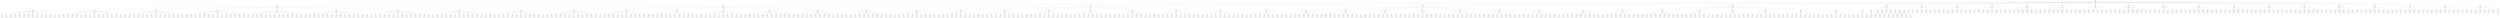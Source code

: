 graph "G" {
  node [
    fontname = "Courier";
  ];
  "5582" [
    label = "Visits: 642\nValue: 556\na . . . a a \n. . a b . . \nb . b . . . \n. . . . . a \na . b . . . \n. b . b a . \n\na: 0 | A: 1 | \nb: 2 | B: 0 | \n\n\nO \"B\" jogou, vez do \"A\":";
  ];
  "5583" [
    label = "Visits: 121\nValue: 113\na . . . a a \nb . a b . . \n. . b . . . \nA . . . . a \n. . b . . . \na b . b a . \n\na: 0 | A: 0 | \nb: 2 | B: 0 | \n\n\nO \"B\" jogou, vez do \"A\":";
  ];
  "5584" [
    label = "Visits: 15\nValue: 1\n. . . . a a \nb . a b . . \n. . b . . . \nA . . . . a \n. . b . . . \na b . b a . \n\na: 0 | A: 1 | \nb: 2 | B: 0 | \n\n\nO \"A\" jogou, vez do \"B\":";
  ];
  "5585" [
    label = "Visits: 1\nValue: 1\n. . . . a a \nb . a b . . \n. . b . . a \nA . . . . . \n. . b . . b \na b . b . . \n\na: 1 | A: 1 | \nb: 1 | B: 0 | \n\n\nO \"B\" jogou, vez do \"A\":";
  ];
  "5586" [
    label = "Visits: 1\nValue: 1\n. . . . . . \nb . a b b . \n. . b . . . \nA . . . . a \n. . b . . . \na b . b a . \n\na: 2 | A: 1 | \nb: 1 | B: 0 | \n\n\nO \"B\" jogou, vez do \"A\":";
  ];
  "5587" [
    label = "Visits: 1\nValue: 1\n. . . . a a \n. b a b . . \n. . . . . . \nA . . . . a \n. . . . . . \na . . b a . \n\na: 0 | A: 1 | \nb: 2 | B: 3 | \n\n\nO \"B\" jogou, vez do \"A\":";
  ];
  "5588" [
    label = "Visits: 1\nValue: 1\n. . b . a a \nb . a . . . \n. . b . b . \nA . . . . . \n. . b . . . \na b . b a . \n\na: 1 | A: 1 | \nb: 1 | B: 0 | \n\n\nO \"B\" jogou, vez do \"A\":";
  ];
  "5589" [
    label = "Visits: 1\nValue: 1\n. . . . a a \nb . a b . . \n. . b . . b \nA . . . . . \n. . b . . a \na b . b a . \n\na: 0 | A: 1 | \nb: 1 | B: 0 | \n\n\nO \"B\" jogou, vez do \"A\":";
  ];
  "5590" [
    label = "Visits: 1\nValue: 1\n. . . . a a \nb . a b . . \n. . b . . . \nA . . . . a \n. b . b . . \na b . . . . \n\na: 1 | A: 1 | \nb: 2 | B: 0 | \n\n\nO \"B\" jogou, vez do \"A\":";
  ];
  "5591" [
    label = "Visits: 1\nValue: 1\n. a . b a a \nb . . . . . \n. b . b . . \nA . . . . a \n. . b . . . \na b . b a . \n\na: 0 | A: 1 | \nb: 1 | B: 0 | \n\n\nO \"B\" jogou, vez do \"A\":";
  ];
  "5592" [
    label = "Visits: 1\nValue: 1\n. . . . a a \nb . a . . . \n. . . . . . \nA . . . . a \n. . b . . . \na b . b a . \n\na: 0 | A: 1 | \nb: 1 | B: 3 | \n\n\nO \"B\" jogou, vez do \"A\":";
  ];
  "5593" [
    label = "Visits: 1\nValue: 1\n. . . . a a \nb b a b . . \n. . . . . . \nA . . . . a \n. . . . . . \na . . b a . \n\na: 0 | A: 1 | \nb: 1 | B: 3 | \n\n\nO \"B\" jogou, vez do \"A\":";
  ];
  "5594" [
    label = "Visits: 1\nValue: 1\n. . . b a a \nb . . . . . \n. a b b . . \nA . . . . a \n. . b . . . \na b . b a . \n\na: 0 | A: 1 | \nb: 1 | B: 0 | \n\n\nO \"B\" jogou, vez do \"A\":";
  ];
  "5595" [
    label = "Visits: 1\nValue: 1\n. . . . a a \nb . a b . . \n. . b . . . \nA . . . . a \n. b . b . . \n. . . b a . \n\na: 1 | A: 1 | \nb: 2 | B: 0 | \n\n\nO \"B\" jogou, vez do \"A\":";
  ];
  "5596" [
    label = "Visits: 1\nValue: 1\n. . . . a a \nb . a b . . \n. . b . . . \nA . . . b . \n. . b . . . \na b . b a . \n\na: 1 | A: 1 | \nb: 1 | B: 0 | \n\n\nO \"B\" jogou, vez do \"A\":";
  ];
  "5597" [
    label = "Visits: 1\nValue: 1\n. . . . . . \nb . a b . b \n. . b . . . \nA . . . . a \n. . b . . . \na b . b a . \n\na: 2 | A: 1 | \nb: 1 | B: 0 | \n\n\nO \"B\" jogou, vez do \"A\":";
  ];
  "5598" [
    label = "Visits: 1\nValue: 1\n. . . . a a \nb . a b . . \n. . b . . . \nA . . . . a \nb . b . . . \n. . . b a . \n\na: 1 | A: 1 | \nb: 2 | B: 0 | \n\n\nO \"B\" jogou, vez do \"A\":";
  ];
  "5599" [
    label = "Visits: 15\nValue: 1\na . . . . a \nb . a b . . \n. . b . . . \nA . . . . a \n. . b . . . \na b . b a . \n\na: 0 | A: 1 | \nb: 2 | B: 0 | \n\n\nO \"A\" jogou, vez do \"B\":";
  ];
  "5600" [
    label = "Visits: 1\nValue: 1\na . . . . . \nb . a b . b \n. . b . . . \nA . . . . a \n. . b . . . \na b . b a . \n\na: 1 | A: 1 | \nb: 1 | B: 0 | \n\n\nO \"B\" jogou, vez do \"A\":";
  ];
  "5601" [
    label = "Visits: 1\nValue: 1\na . . . . a \nb . a b . . \n. . b . . . \nA . . . b . \n. . b . . . \na b . b a . \n\na: 1 | A: 1 | \nb: 1 | B: 0 | \n\n\nO \"B\" jogou, vez do \"A\":";
  ];
  "5602" [
    label = "Visits: 1\nValue: 1\na . . . . a \nb . a b . . \n. . b . . . \nA . b . . a \n. . . . . . \na . . . a . \n\na: 0 | A: 1 | \nb: 1 | B: 3 | \n\n\nO \"B\" jogou, vez do \"A\":";
  ];
  "5603" [
    label = "Visits: 1\nValue: 1\na a . b . a \nb . . . . . \n. b . b . . \nA . . . . a \n. . b . . . \na b . b a . \n\na: 0 | A: 1 | \nb: 1 | B: 0 | \n\n\nO \"B\" jogou, vez do \"A\":";
  ];
  "5604" [
    label = "Visits: 1\nValue: 1\na . . . . a \nb . a b . . \nb . b . . . \nA . . . . a \n. . b . . . \na b . b a . \n\na: 0 | A: 1 | \nb: 1 | B: 0 | \n\n\nO \"B\" jogou, vez do \"A\":";
  ];
  "5605" [
    label = "Visits: 1\nValue: 1\na . . . . a \nb . a b . . \n. . b . . a \nA . . . . . \n. . b . . b \na b . b . . \n\na: 1 | A: 1 | \nb: 1 | B: 0 | \n\n\nO \"B\" jogou, vez do \"A\":";
  ];
  "5606" [
    label = "Visits: 1\nValue: 1\na . . . . a \nb . a b . . \n. . b . . . \nA . . . . a \nb . b . . . \n. . . b a . \n\na: 1 | A: 1 | \nb: 2 | B: 0 | \n\n\nO \"B\" jogou, vez do \"A\":";
  ];
  "5607" [
    label = "Visits: 1\nValue: 1\n. b . . . a \n. . . b . . \n. . b a . . \nA . . . . a \n. . b . . . \na b . b a . \n\na: 1 | A: 1 | \nb: 2 | B: 0 | \n\n\nO \"B\" jogou, vez do \"A\":";
  ];
  "5608" [
    label = "Visits: 1\nValue: 1\na . b . . a \nb . a . . . \n. . b . b . \nA . . . . . \n. . b . . . \na b . b a . \n\na: 1 | A: 1 | \nb: 1 | B: 0 | \n\n\nO \"B\" jogou, vez do \"A\":";
  ];
  "5609" [
    label = "Visits: 1\nValue: 1\na . . . . a \nb . a b . . \n. . b . . . \nA . b . . a \n. . . . . . \na . . . a . \n\na: 0 | A: 1 | \nb: 1 | B: 3 | \n\n\nO \"B\" jogou, vez do \"A\":";
  ];
  "5610" [
    label = "Visits: 1\nValue: 1\na . . . . a \nb . a b . . \n. . b . . . \nA . . . . a \n. b . b . . \na b . . . . \n\na: 1 | A: 1 | \nb: 2 | B: 0 | \n\n\nO \"B\" jogou, vez do \"A\":";
  ];
  "5611" [
    label = "Visits: 1\nValue: 1\na . . . . . \nb . a . . . \n. . . . . . \nA . . . . a \n. . b . . . \na b . b a . \n\na: 1 | A: 1 | \nb: 1 | B: 3 | \n\n\nO \"B\" jogou, vez do \"A\":";
  ];
  "5612" [
    label = "Visits: 1\nValue: 1\na . . . . . \nb . a b b . \n. . b . . . \nA . . . . a \n. . b . . . \na b . b a . \n\na: 1 | A: 1 | \nb: 1 | B: 0 | \n\n\nO \"B\" jogou, vez do \"A\":";
  ];
  "5613" [
    label = "Visits: 1\nValue: 1\na . . . . a \nb . a b . . \n. . b . . . \nA . . . . . \n. . b . b . \na b . . . . \n\na: 2 | A: 1 | \nb: 2 | B: 0 | \n\n\nO \"B\" jogou, vez do \"A\":";
  ];
  "5614" [
    label = "Visits: 15\nValue: 1\na . . . a a \nb . . b . . \n. . b . . . \nA . . . . a \n. . b . . . \na b . b a . \n\na: 0 | A: 1 | \nb: 2 | B: 0 | \n\n\nO \"A\" jogou, vez do \"B\":";
  ];
  "5615" [
    label = "Visits: 1\nValue: 1\n. . . . a a \n. b . b . . \n. . . . . . \nA . . . . a \n. . . . . . \na . . b a . \n\na: 1 | A: 1 | \nb: 2 | B: 3 | \n\n\nO \"B\" jogou, vez do \"A\":";
  ];
  "5616" [
    label = "Visits: 1\nValue: 1\na . . . a a \nb . . b . . \n. . b . . b \nA . . . . . \n. . b . . a \na b . b a . \n\na: 0 | A: 1 | \nb: 1 | B: 0 | \n\n\nO \"B\" jogou, vez do \"A\":";
  ];
  "5617" [
    label = "Visits: 1\nValue: 1\na . . b a a \nb . . . . . \n. b . b . . \nA . . . . a \n. . b . . . \na b . b a . \n\na: 0 | A: 1 | \nb: 1 | B: 0 | \n\n\nO \"B\" jogou, vez do \"A\":";
  ];
  "5618" [
    label = "Visits: 1\nValue: 1\na . . . a a \nb . . b . . \n. . b . . . \nA . . . . . \n. . b . b . \na b . . . . \n\na: 2 | A: 1 | \nb: 2 | B: 0 | \n\n\nO \"B\" jogou, vez do \"A\":";
  ];
  "5619" [
    label = "Visits: 1\nValue: 1\na . . . a a \nb . b b . . \n. . . . . . \nA . b . . a \n. . . . . . \na . . . a . \n\na: 0 | A: 1 | \nb: 1 | B: 3 | \n\n\nO \"B\" jogou, vez do \"A\":";
  ];
  "5620" [
    label = "Visits: 1\nValue: 1\na . . . a a \nb . . b . . \n. . b . . . \nA . b . . a \n. . . . . . \na . . . a . \n\na: 0 | A: 1 | \nb: 1 | B: 3 | \n\n\nO \"B\" jogou, vez do \"A\":";
  ];
  "5621" [
    label = "Visits: 1\nValue: 1\na . . . a a \nb . b . b . \n. . . . . . \nA . b . . a \n. . b . . . \na b . b a . \n\na: 0 | A: 1 | \nb: 1 | B: 0 | \n\n\nO \"B\" jogou, vez do \"A\":";
  ];
  "5622" [
    label = "Visits: 1\nValue: 1\na . . . a a \nb . . b . . \n. . b . . . \nA . . . . a \nb . b . . . \n. . . b a . \n\na: 1 | A: 1 | \nb: 2 | B: 0 | \n\n\nO \"B\" jogou, vez do \"A\":";
  ];
  "5623" [
    label = "Visits: 1\nValue: 1\na . . . a a \nb . . . . . \n. . . . . . \nA . . . . a \n. . b . . . \na b . b a . \n\na: 0 | A: 1 | \nb: 1 | B: 3 | \n\n\nO \"B\" jogou, vez do \"A\":";
  ];
  "5624" [
    label = "Visits: 1\nValue: 1\na . . . . . \nb . . b . b \n. . b . . . \nA . . . . a \n. . b . . . \na b . b a . \n\na: 2 | A: 1 | \nb: 1 | B: 0 | \n\n\nO \"B\" jogou, vez do \"A\":";
  ];
  "5625" [
    label = "Visits: 1\nValue: 1\na . . . a a \nb . . b . . \n. . b . . . \nA . . . . a \n. b . b . . \na b . . . . \n\na: 1 | A: 1 | \nb: 2 | B: 0 | \n\n\nO \"B\" jogou, vez do \"A\":";
  ];
  "5626" [
    label = "Visits: 1\nValue: 1\na . b . a a \nb . . . . . \n. . b . b . \nA . . . . a \n. . b . . . \na b . b a . \n\na: 0 | A: 1 | \nb: 1 | B: 0 | \n\n\nO \"B\" jogou, vez do \"A\":";
  ];
  "5627" [
    label = "Visits: 1\nValue: 1\na . . . a a \nb . . b . . \nb . b . . . \nA . . . . a \n. . b . . . \na b . b a . \n\na: 0 | A: 1 | \nb: 1 | B: 0 | \n\n\nO \"B\" jogou, vez do \"A\":";
  ];
  "5628" [
    label = "Visits: 1\nValue: 1\na . . . a a \nb . . b . . \n. . b . . . \nA . . . . a \n. b . b . . \n. . . b a . \n\na: 1 | A: 1 | \nb: 2 | B: 0 | \n\n\nO \"B\" jogou, vez do \"A\":";
  ];
  "5629" [
    label = "Visits: 15\nValue: 1\na . . . a a \nb . a b . . \n. . b . . . \n. . . . . a \n. . b . . . \na b . b a . \n\na: 0 | A: 1 | \nb: 2 | B: 0 | \n\n\nO \"A\" jogou, vez do \"B\":";
  ];
  "5630" [
    label = "Visits: 1\nValue: 1\na . . . a a \nb . a b . . \n. . b . . . \n. . . . b . \n. . b . . . \na b . b a . \n\na: 1 | A: 1 | \nb: 1 | B: 0 | \n\n\nO \"B\" jogou, vez do \"A\":";
  ];
  "5631" [
    label = "Visits: 1\nValue: 1\na . b . a a \nb . a . . . \n. . b . b . \n. . . . . a \n. . b . . . \na b . b a . \n\na: 0 | A: 1 | \nb: 1 | B: 0 | \n\n\nO \"B\" jogou, vez do \"A\":";
  ];
  "5632" [
    label = "Visits: 1\nValue: 1\na . . . a a \nb b a b . . \n. . . . . . \n. . . . . a \n. . . . . . \na . . b a . \n\na: 0 | A: 1 | \nb: 1 | B: 3 | \n\n\nO \"B\" jogou, vez do \"A\":";
  ];
  "5633" [
    label = "Visits: 1\nValue: 1\na . . . a a \nb . a b . . \n. . b . . . \n. . . . . a \n. . b . . . \na b . b a b \n\na: 0 | A: 1 | \nb: 1 | B: 0 | \n\n\nO \"B\" jogou, vez do \"A\":";
  ];
  "5634" [
    label = "Visits: 1\nValue: 1\na . . . a a \nb . a b . . \n. . b . . b \n. . . . . . \n. . b . . a \na b . b a . \n\na: 0 | A: 1 | \nb: 1 | B: 0 | \n\n\nO \"B\" jogou, vez do \"A\":";
  ];
  "5635" [
    label = "Visits: 1\nValue: 1\na . . b a a \nb . . . . . \n. a b b . . \n. . . . . a \n. . b . . . \na b . b a . \n\na: 0 | A: 1 | \nb: 1 | B: 0 | \n\n\nO \"B\" jogou, vez do \"A\":";
  ];
  "5636" [
    label = "Visits: 1\nValue: 1\n. . . . a a \n. b a b . . \n. . . . . . \n. . . . . a \n. . . . . . \na . . b a . \n\na: 1 | A: 1 | \nb: 2 | B: 3 | \n\n\nO \"B\" jogou, vez do \"A\":";
  ];
  "5637" [
    label = "Visits: 1\nValue: 1\n. b . . a a \n. . . b . . \n. . b a . . \n. . . . . a \n. . b . . . \na b . b a . \n\na: 1 | A: 1 | \nb: 2 | B: 0 | \n\n\nO \"B\" jogou, vez do \"A\":";
  ];
  "5638" [
    label = "Visits: 1\nValue: 1\na . . . . . \nb . a b b . \n. . b . . . \n. . . . . a \n. . b . . . \na b . b a . \n\na: 2 | A: 1 | \nb: 1 | B: 0 | \n\n\nO \"B\" jogou, vez do \"A\":";
  ];
  "5639" [
    label = "Visits: 1\nValue: 1\na . . . a a \nb . a . . . \n. . . . . . \n. . . . . a \n. . b . . . \na b . b a . \n\na: 0 | A: 1 | \nb: 1 | B: 3 | \n\n\nO \"B\" jogou, vez do \"A\":";
  ];
  "5640" [
    label = "Visits: 1\nValue: 1\na a . b a a \nb . . . . . \n. b . b . . \n. . . . . a \n. . b . . . \na b . b a . \n\na: 0 | A: 1 | \nb: 1 | B: 0 | \n\n\nO \"B\" jogou, vez do \"A\":";
  ];
  "5641" [
    label = "Visits: 1\nValue: 1\na . b . a a \nb . a . . . \n. . b . b . \n. . . . . . \n. . b . . . \na b . b a . \n\na: 1 | A: 1 | \nb: 1 | B: 0 | \n\n\nO \"B\" jogou, vez do \"A\":";
  ];
  "5642" [
    label = "Visits: 1\nValue: 1\na . . . a a \nb . a b . . \n. . b . . . \n. . . . . a \n. b . b . . \na b . . . . \n\na: 1 | A: 1 | \nb: 2 | B: 0 | \n\n\nO \"B\" jogou, vez do \"A\":";
  ];
  "5643" [
    label = "Visits: 1\nValue: 1\na . . . a a \nb . a b . . \n. . b . . . \n. . . . . a \nb . b . . . \n. . . b a . \n\na: 1 | A: 1 | \nb: 2 | B: 0 | \n\n\nO \"B\" jogou, vez do \"A\":";
  ];
  "5644" [
    label = "Visits: 15\nValue: 1\na . . . a a \nb . a b . . \n. . b . . . \nA . . . . a \n. . b . . . \na b . b . . \n\na: 0 | A: 1 | \nb: 2 | B: 0 | \n\n\nO \"A\" jogou, vez do \"B\":";
  ];
  "5645" [
    label = "Visits: 1\nValue: 1\na . . . a a \nb . a b . . \n. . b . . . \nA . . . . . \n. . b . b . \na b . . . . \n\na: 1 | A: 1 | \nb: 2 | B: 0 | \n\n\nO \"B\" jogou, vez do \"A\":";
  ];
  "5646" [
    label = "Visits: 1\nValue: 1\n. b . . a a \n. . . b . . \n. . b a . . \nA . . . . a \n. . b . . . \na b . b . . \n\na: 1 | A: 1 | \nb: 2 | B: 0 | \n\n\nO \"B\" jogou, vez do \"A\":";
  ];
  "5647" [
    label = "Visits: 1\nValue: 1\na . . b a a \nb . . . . . \n. a b b . . \nA . . . . a \n. . b . . . \na b . b . . \n\na: 0 | A: 1 | \nb: 1 | B: 0 | \n\n\nO \"B\" jogou, vez do \"A\":";
  ];
  "5648" [
    label = "Visits: 1\nValue: 1\na . . . a a \nb . a b . . \nb . b . . . \nA . . . . a \n. . b . . . \na b . b . . \n\na: 0 | A: 1 | \nb: 1 | B: 0 | \n\n\nO \"B\" jogou, vez do \"A\":";
  ];
  "5649" [
    label = "Visits: 1\nValue: 1\na . . . a a \nb . a b . . \n. . b . . . \nA . b . . a \n. . . . . . \na . . . . . \n\na: 0 | A: 1 | \nb: 1 | B: 3 | \n\n\nO \"B\" jogou, vez do \"A\":";
  ];
  "5650" [
    label = "Visits: 1\nValue: 1\na . . . a a \nb . a . . . \n. . . . . . \nA . . . . a \n. . b . . . \na b . b . . \n\na: 0 | A: 1 | \nb: 1 | B: 3 | \n\n\nO \"B\" jogou, vez do \"A\":";
  ];
  "5651" [
    label = "Visits: 1\nValue: 1\na . . . . . \nb . a b . b \n. . b . . . \nA . . . . a \n. . b . . . \na b . b . . \n\na: 2 | A: 1 | \nb: 1 | B: 0 | \n\n\nO \"B\" jogou, vez do \"A\":";
  ];
  "5652" [
    label = "Visits: 1\nValue: 1\na . . . a a \nb . a b . . \n. . b . . . \nA . . . . a \nb . b . . . \n. . . b . . \n\na: 1 | A: 1 | \nb: 2 | B: 0 | \n\n\nO \"B\" jogou, vez do \"A\":";
  ];
  "5653" [
    label = "Visits: 1\nValue: 1\na . . . a a \nb . a b . . \n. . b . . . \nA . b . . a \n. . . . . . \na b b . b . \n\na: 0 | A: 1 | \nb: 1 | B: 0 | \n\n\nO \"B\" jogou, vez do \"A\":";
  ];
  "5654" [
    label = "Visits: 1\nValue: 1\na . . . a a \nb . a b . . \n. . b . . b \nA . . . . . \n. . b . . a \na b . b . . \n\na: 0 | A: 1 | \nb: 1 | B: 0 | \n\n\nO \"B\" jogou, vez do \"A\":";
  ];
  "5655" [
    label = "Visits: 1\nValue: 1\na . . . a a \nb . a b . . \n. . b . . . \nA . . . . a \n. . b . . . \na b . b . b \n\na: 0 | A: 1 | \nb: 1 | B: 0 | \n\n\nO \"B\" jogou, vez do \"A\":";
  ];
  "5656" [
    label = "Visits: 1\nValue: 1\na . . . a a \nb . a b . . \n. . b . . a \nA . . . . . \n. . b . . b \na b . b . . \n\na: 0 | A: 1 | \nb: 1 | B: 0 | \n\n\nO \"B\" jogou, vez do \"A\":";
  ];
  "5657" [
    label = "Visits: 1\nValue: 1\na . . . . . \nb . a b b . \n. . b . . . \nA . . . . a \n. . b . . . \na b . b . . \n\na: 2 | A: 1 | \nb: 1 | B: 0 | \n\n\nO \"B\" jogou, vez do \"A\":";
  ];
  "5658" [
    label = "Visits: 1\nValue: 1\na . . . a a \nb . a b . . \n. . b . . . \nA . . . . a \n. b . b . . \n. . . b . . \n\na: 1 | A: 1 | \nb: 2 | B: 0 | \n\n\nO \"B\" jogou, vez do \"A\":";
  ];
  "5659" [
    label = "Visits: 15\nValue: 1\na . . . a a \nb . a b . . \n. . b . . . \nA . . . . a \n. . b . . . \n. b . b a . \n\na: 0 | A: 1 | \nb: 2 | B: 0 | \n\n\nO \"A\" jogou, vez do \"B\":";
  ];
  "5660" [
    label = "Visits: 1\nValue: 1\na . . . a a \nb . a b . . \n. . b . . b \nA . . . . . \n. . b . . a \n. b . b a . \n\na: 0 | A: 1 | \nb: 1 | B: 0 | \n\n\nO \"B\" jogou, vez do \"A\":";
  ];
  "5661" [
    label = "Visits: 1\nValue: 1\na . . b a a \nb . . . . . \n. a b b . . \nA . . . . a \n. . b . . . \n. b . b a . \n\na: 0 | A: 1 | \nb: 1 | B: 0 | \n\n\nO \"B\" jogou, vez do \"A\":";
  ];
  "5662" [
    label = "Visits: 1\nValue: 1\na . . . a a \nb . a b . . \n. . b . . . \nA . . . . . \n. . b . b . \n. b . . . . \n\na: 2 | A: 1 | \nb: 2 | B: 0 | \n\n\nO \"B\" jogou, vez do \"A\":";
  ];
  "5663" [
    label = "Visits: 1\nValue: 1\na . . . a a \nb . a b . . \nb . b . . . \nA . . . . a \n. . b . . . \n. b . b a . \n\na: 0 | A: 1 | \nb: 1 | B: 0 | \n\n\nO \"B\" jogou, vez do \"A\":";
  ];
  "5664" [
    label = "Visits: 1\nValue: 1\na . . . a a \nb b a b . . \n. . . . . . \nA . . . . a \n. . . . . . \n. . . b a . \n\na: 0 | A: 1 | \nb: 1 | B: 3 | \n\n\nO \"B\" jogou, vez do \"A\":";
  ];
  "5665" [
    label = "Visits: 1\nValue: 1\na . . . a a \nb . a . . . \n. . . . . . \nA . . . . a \n. . b . . . \n. b . b a . \n\na: 0 | A: 1 | \nb: 1 | B: 3 | \n\n\nO \"B\" jogou, vez do \"A\":";
  ];
  "5666" [
    label = "Visits: 1\nValue: 1\na . . . a a \nb . a b . . \n. . b . . a \nA . . . . . \n. . b . . b \n. b . b . . \n\na: 1 | A: 1 | \nb: 1 | B: 0 | \n\n\nO \"B\" jogou, vez do \"A\":";
  ];
  "5667" [
    label = "Visits: 1\nValue: 1\na . . . a a \nb . a b . . \n. . b . . . \nA . . . b . \n. . b . . . \n. b . b a . \n\na: 1 | A: 1 | \nb: 1 | B: 0 | \n\n\nO \"B\" jogou, vez do \"A\":";
  ];
  "5668" [
    label = "Visits: 1\nValue: 1\na . b . a a \nb . a . . . \n. . b . b . \nA . . . . . \n. . b . . . \n. b . b a . \n\na: 1 | A: 1 | \nb: 1 | B: 0 | \n\n\nO \"B\" jogou, vez do \"A\":";
  ];
  "5669" [
    label = "Visits: 1\nValue: 1\na . . . a a \nb . a b . . \n. . b . . . \nA . . . . a \nb . b . . . \n. . . b a . \n\na: 0 | A: 1 | \nb: 2 | B: 0 | \n\n\nO \"B\" jogou, vez do \"A\":";
  ];
  "5670" [
    label = "Visits: 1\nValue: 1\n. . . . a a \n. b a b . . \n. . . . . . \nA . . . . a \n. . . . . . \n. . . b a . \n\na: 1 | A: 1 | \nb: 2 | B: 3 | \n\n\nO \"B\" jogou, vez do \"A\":";
  ];
  "5671" [
    label = "Visits: 1\nValue: 1\n. b . . a a \n. . . b . . \n. . b a . . \nA . . . . a \n. . b . . . \n. b . b a . \n\na: 1 | A: 1 | \nb: 2 | B: 0 | \n\n\nO \"B\" jogou, vez do \"A\":";
  ];
  "5672" [
    label = "Visits: 1\nValue: 1\na . . . a a \nb . a b . . \n. . b . . . \nA . . . . a \n. . b . . . \nb . b b a . \n\na: 0 | A: 1 | \nb: 1 | B: 0 | \n\n\nO \"B\" jogou, vez do \"A\":";
  ];
  "5673" [
    label = "Visits: 1\nValue: 1\na . b . a a \nb . a . . . \n. . b . b . \nA . . . . a \n. . b . . . \n. b . b a . \n\na: 0 | A: 1 | \nb: 1 | B: 0 | \n\n\nO \"B\" jogou, vez do \"A\":";
  ];
  "5674" [
    label = "Visits: 15\nValue: 1\na . . . a . \nb . a b . . \n. . b . . . \nA . . . . a \n. . b . . . \na b . b a . \n\na: 0 | A: 1 | \nb: 2 | B: 0 | \n\n\nO \"A\" jogou, vez do \"B\":";
  ];
  "5675" [
    label = "Visits: 1\nValue: 1\na . . a a . \n. . . b . . \n. b . b . . \nA . . . . a \n. . b . . . \na b . b a . \n\na: 0 | A: 1 | \nb: 2 | B: 0 | \n\n\nO \"B\" jogou, vez do \"A\":";
  ];
  "5676" [
    label = "Visits: 1\nValue: 1\na . . . a . \nb . a b . . \n. . b . . . \nA . b . . a \n. . . . . . \na . . . a . \n\na: 0 | A: 1 | \nb: 1 | B: 3 | \n\n\nO \"B\" jogou, vez do \"A\":";
  ];
  "5677" [
    label = "Visits: 1\nValue: 1\na . . . a . \nb b a b . . \n. . . . . . \nA . . . . a \n. . . . . . \na . . b a . \n\na: 0 | A: 1 | \nb: 1 | B: 3 | \n\n\nO \"B\" jogou, vez do \"A\":";
  ];
  "5678" [
    label = "Visits: 1\nValue: 1\n. b . . a . \n. . . b . . \n. . b a . . \nA . . . . a \n. . b . . . \na b . b a . \n\na: 1 | A: 1 | \nb: 2 | B: 0 | \n\n\nO \"B\" jogou, vez do \"A\":";
  ];
  "5679" [
    label = "Visits: 1\nValue: 1\na . . . a . \nb . a b . . \n. . b . . . \nA . . . . a \n. . b . . . \na b . b a b \n\na: 0 | A: 1 | \nb: 1 | B: 0 | \n\n\nO \"B\" jogou, vez do \"A\":";
  ];
  "5680" [
    label = "Visits: 1\nValue: 1\na . . . a . \nb . a b . . \n. . b . . . \nA . . . . a \nb . b . . . \n. . . b a . \n\na: 1 | A: 1 | \nb: 2 | B: 0 | \n\n\nO \"B\" jogou, vez do \"A\":";
  ];
  "5681" [
    label = "Visits: 1\nValue: 1\na . . b . a \nb . . . . . \n. a b b . . \nA . . . . a \n. . b . . . \na b . b a . \n\na: 0 | A: 1 | \nb: 1 | B: 0 | \n\n\nO \"B\" jogou, vez do \"A\":";
  ];
  "5682" [
    label = "Visits: 1\nValue: 1\na . . . a . \nb . a b . . \n. . b . . . \nA . . . . . \n. . b . b . \na b . . . . \n\na: 2 | A: 1 | \nb: 2 | B: 0 | \n\n\nO \"B\" jogou, vez do \"A\":";
  ];
  "5683" [
    label = "Visits: 1\nValue: 1\na . . . a . \nb . a b . . \n. . b . . b \nA . . . . . \n. . b . . a \na b . b a . \n\na: 0 | A: 1 | \nb: 1 | B: 0 | \n\n\nO \"B\" jogou, vez do \"A\":";
  ];
  "5684" [
    label = "Visits: 1\nValue: 1\na . . . . . \nb . a b b . \n. . b . . . \nA . . . . a \n. . b . . . \na b . b a . \n\na: 1 | A: 1 | \nb: 1 | B: 0 | \n\n\nO \"B\" jogou, vez do \"A\":";
  ];
  "5685" [
    label = "Visits: 1\nValue: 1\n. . . . a . \n. b a b . . \n. . . . . . \nA . . . . a \n. . . . . . \na . . b a . \n\na: 1 | A: 1 | \nb: 2 | B: 3 | \n\n\nO \"B\" jogou, vez do \"A\":";
  ];
  "5686" [
    label = "Visits: 1\nValue: 1\na . . . a . \nb . a b . . \n. . b . . . \nA . . . . a \n. b . b . . \na b . . . . \n\na: 1 | A: 1 | \nb: 2 | B: 0 | \n\n\nO \"B\" jogou, vez do \"A\":";
  ];
  "5687" [
    label = "Visits: 1\nValue: 1\na . . . a . \nb . a b . . \n. . b . . . \nA . b . . a \n. . . . . . \na . . . a . \n\na: 0 | A: 1 | \nb: 1 | B: 3 | \n\n\nO \"B\" jogou, vez do \"A\":";
  ];
  "5688" [
    label = "Visits: 1\nValue: 1\na . b . a . \nb . a . . . \n. . b . b . \nA . . . . . \n. . b . . . \na b . b a . \n\na: 1 | A: 1 | \nb: 1 | B: 0 | \n\n\nO \"B\" jogou, vez do \"A\":";
  ];
  "5689" [
    label = "Visits: 15\nValue: 1\na . . . a a \nb . a b . . \n. . b . . . \nA . . . . . \n. . b . . . \na b . b a . \n\na: 0 | A: 1 | \nb: 2 | B: 0 | \n\n\nO \"A\" jogou, vez do \"B\":";
  ];
  "5690" [
    label = "Visits: 1\nValue: 1\na . . . a a \nb . a . . . \n. . . . . . \nA . . . . . \n. . b . . . \na b . b a . \n\na: 0 | A: 1 | \nb: 1 | B: 3 | \n\n\nO \"B\" jogou, vez do \"A\":";
  ];
  "5691" [
    label = "Visits: 1\nValue: 1\na . . . a a \nb b a b . . \n. . . . . . \nA . . . . . \n. . . . . . \na . . b a . \n\na: 0 | A: 1 | \nb: 1 | B: 3 | \n\n\nO \"B\" jogou, vez do \"A\":";
  ];
  "5692" [
    label = "Visits: 1\nValue: 1\na . . . a a \nb . a b . . \n. . b . . . \nA . b . . . \n. . . . . . \na . . . a . \n\na: 0 | A: 1 | \nb: 1 | B: 3 | \n\n\nO \"B\" jogou, vez do \"A\":";
  ];
  "5693" [
    label = "Visits: 1\nValue: 1\na . . b a a \nb . . . . . \n. a b b . . \nA . . . . . \n. . b . . . \na b . b a . \n\na: 0 | A: 1 | \nb: 1 | B: 0 | \n\n\nO \"B\" jogou, vez do \"A\":";
  ];
  "5694" [
    label = "Visits: 1\nValue: 1\na . . . a a \nb . a b . . \n. . b . . . \nA . . . . . \nb . b . . . \n. . . b a . \n\na: 1 | A: 1 | \nb: 2 | B: 0 | \n\n\nO \"B\" jogou, vez do \"A\":";
  ];
  "5695" [
    label = "Visits: 1\nValue: 1\na . . . a a \nb . a b . . \n. . b . . . \nA . . . . b \n. . b . . . \na b . b a . \n\na: 0 | A: 1 | \nb: 1 | B: 0 | \n\n\nO \"B\" jogou, vez do \"A\":";
  ];
  "5696" [
    label = "Visits: 1\nValue: 1\na . . . a a \nb . a b . . \nb . b . . . \nA . . . . . \n. . b . . . \na b . b a . \n\na: 0 | A: 1 | \nb: 1 | B: 0 | \n\n\nO \"B\" jogou, vez do \"A\":";
  ];
  "5697" [
    label = "Visits: 1\nValue: 1\na . . . a a \nb . a b . . \n. . b . . . \nA . . . . . \n. . b . . b \na b . b . . \n\na: 1 | A: 1 | \nb: 1 | B: 0 | \n\n\nO \"B\" jogou, vez do \"A\":";
  ];
  "5698" [
    label = "Visits: 1\nValue: 1\na . . . a a \nb . a b . . \n. . b . . b \nA . . . . . \n. . b . . . \na b . b a . \n\na: 0 | A: 1 | \nb: 1 | B: 0 | \n\n\nO \"B\" jogou, vez do \"A\":";
  ];
  "5699" [
    label = "Visits: 1\nValue: 1\n. . . . a a \n. b a b . . \n. . . . . . \nA . . . . . \n. . . . . . \na . . b a . \n\na: 1 | A: 1 | \nb: 2 | B: 3 | \n\n\nO \"B\" jogou, vez do \"A\":";
  ];
  "5700" [
    label = "Visits: 1\nValue: 1\na a . b a a \nb . . . . . \n. b . b . . \nA . . . . . \n. . b . . . \na b . b a . \n\na: 0 | A: 1 | \nb: 1 | B: 0 | \n\n\nO \"B\" jogou, vez do \"A\":";
  ];
  "5701" [
    label = "Visits: 1\nValue: 1\na . . . a a \nb . a b . . \n. . b . . . \nA . . . . . \n. b . b . . \n. . . b a . \n\na: 1 | A: 1 | \nb: 2 | B: 0 | \n\n\nO \"B\" jogou, vez do \"A\":";
  ];
  "5702" [
    label = "Visits: 1\nValue: 1\n. b . . a a \n. . . b . . \n. . b a . . \nA . . . . . \n. . b . . . \na b . b a . \n\na: 1 | A: 1 | \nb: 2 | B: 0 | \n\n\nO \"B\" jogou, vez do \"A\":";
  ];
  "5703" [
    label = "Visits: 1\nValue: 1\na . . . a a \nb . a b . . \n. . b . . . \nA . . . . . \n. . b . b . \na b . . . . \n\na: 1 | A: 1 | \nb: 2 | B: 0 | \n\n\nO \"B\" jogou, vez do \"A\":";
  ];
  "5704" [
    label = "Visits: 100\nValue: 92\na . . . a a \n. . a b . . \nb . b . . . \n. . b . . a \na . . . . . \nb . A b a . \n\na: 0 | A: 0 | \nb: 2 | B: 0 | \n\n\nO \"B\" jogou, vez do \"A\":";
  ];
  "5705" [
    label = "Visits: 13\nValue: 1\na . . . a a \n. . . b . . \nb . b . . . \n. . b . . a \na . . . . . \nb . A b a . \n\na: 0 | A: 1 | \nb: 2 | B: 0 | \n\n\nO \"A\" jogou, vez do \"B\":";
  ];
  "5706" [
    label = "Visits: 1\nValue: 1\na . b . a a \n. . . . . . \nb . b . b . \n. . b . . a \na . . . . . \nb . A b a . \n\na: 0 | A: 1 | \nb: 1 | B: 0 | \n\n\nO \"B\" jogou, vez do \"A\":";
  ];
  "5707" [
    label = "Visits: 1\nValue: 1\na . . . a a \n. . . b . . \nb . b . . . \n. . b . . a \n. . . . . . \n. b A b a . \n\na: 1 | A: 1 | \nb: 2 | B: 0 | \n\n\nO \"B\" jogou, vez do \"A\":";
  ];
  "5708" [
    label = "Visits: 1\nValue: 1\na . . . a a \n. . . b . . \nb . b b . . \n. . . . . a \n. b . . . . \n. . A b a . \n\na: 1 | A: 1 | \nb: 2 | B: 0 | \n\n\nO \"B\" jogou, vez do \"A\":";
  ];
  "5709" [
    label = "Visits: 1\nValue: 1\na . . . a a \n. . . b . . \nb . b . . b \n. . b . . . \na . . . . a \nb . A b a . \n\na: 0 | A: 1 | \nb: 1 | B: 0 | \n\n\nO \"B\" jogou, vez do \"A\":";
  ];
  "5710" [
    label = "Visits: 1\nValue: 1\na . . . a a \n. . . b . . \nb . b . . a \n. . b . . . \na . . . . b \nb . A b . . \n\na: 1 | A: 1 | \nb: 1 | B: 0 | \n\n\nO \"B\" jogou, vez do \"A\":";
  ];
  "5711" [
    label = "Visits: 1\nValue: 1\na . . b a a \n. . . . . . \nb b . b . . \n. . . . . a \na b . . . . \nb . A b a . \n\na: 0 | A: 1 | \nb: 1 | B: 0 | \n\n\nO \"B\" jogou, vez do \"A\":";
  ];
  "5712" [
    label = "Visits: 1\nValue: 1\na . . . a a \n. . . b . . \nb . b . . . \n. . b . b . \na . . . . . \nb . A b a . \n\na: 1 | A: 1 | \nb: 1 | B: 0 | \n\n\nO \"B\" jogou, vez do \"A\":";
  ];
  "5713" [
    label = "Visits: 1\nValue: 1\na . . . a a \n. . . b . . \nb . b . . . \n. . b . . a \na . . . . . \nb . A b a b \n\na: 0 | A: 1 | \nb: 1 | B: 0 | \n\n\nO \"B\" jogou, vez do \"A\":";
  ];
  "5714" [
    label = "Visits: 1\nValue: 1\na . b . a a \n. . . . . . \nb . b . b . \n. . b . . . \na . . . . . \nb . A b a . \n\na: 1 | A: 1 | \nb: 1 | B: 0 | \n\n\nO \"B\" jogou, vez do \"A\":";
  ];
  "5715" [
    label = "Visits: 1\nValue: 1\na . . . a a \n. . . b . . \n. b . b . . \n. . . . . a \na . . b . . \nb . A b a . \n\na: 0 | A: 1 | \nb: 2 | B: 0 | \n\n\nO \"B\" jogou, vez do \"A\":";
  ];
  "5716" [
    label = "Visits: 1\nValue: 1\na . . b a a \n. . . . . . \nb . b b . . \n. . b . . a \na . . . . . \nb . A b a . \n\na: 0 | A: 1 | \nb: 1 | B: 0 | \n\n\nO \"B\" jogou, vez do \"A\":";
  ];
  "5717" [
    label = "Visits: 1\nValue: 1\na . . . a a \n. b . b . . \nb . . . . . \n. b . b . a \na . . . . . \nb . A b a . \n\na: 0 | A: 1 | \nb: 1 | B: 0 | \n\n\nO \"B\" jogou, vez do \"A\":";
  ];
  "5718" [
    label = "Visits: 13\nValue: 1\n. . . . a a \n. . a b . . \nb . b . . . \n. . b . . a \na . . . . . \nb . A b a . \n\na: 0 | A: 1 | \nb: 2 | B: 0 | \n\n\nO \"A\" jogou, vez do \"B\":";
  ];
  "5719" [
    label = "Visits: 1\nValue: 1\n. . . . a a \n. . a b . . \nb . b . . . \n. . b . b . \na . . . . . \nb . A b a . \n\na: 1 | A: 1 | \nb: 1 | B: 0 | \n\n\nO \"B\" jogou, vez do \"A\":";
  ];
  "5720" [
    label = "Visits: 1\nValue: 1\n. . b . a a \n. . a . . . \nb . b . b . \n. . b . . . \na . . . . . \nb . A b a . \n\na: 1 | A: 1 | \nb: 1 | B: 0 | \n\n\nO \"B\" jogou, vez do \"A\":";
  ];
  "5721" [
    label = "Visits: 1\nValue: 1\n. . . . a a \n. . a b . . \nb . . . . . \n. . . . . a \na . . . . . \nb . A . a . \n\na: 0 | A: 1 | \nb: 2 | B: 3 | \n\n\nO \"B\" jogou, vez do \"A\":";
  ];
  "5722" [
    label = "Visits: 1\nValue: 1\n. . . . a a \n. b a b . . \nb . . . . . \n. b . b . a \na . . . . . \nb . A b a . \n\na: 0 | A: 1 | \nb: 1 | B: 0 | \n\n\nO \"B\" jogou, vez do \"A\":";
  ];
  "5723" [
    label = "Visits: 1\nValue: 1\n. . . . a a \n. . a . . . \n. . . . . . \n. . . b . a \n. . . . . . \nb . A b a . \n\na: 1 | A: 1 | \nb: 2 | B: 3 | \n\n\nO \"B\" jogou, vez do \"A\":";
  ];
  "5724" [
    label = "Visits: 1\nValue: 1\n. . . . a a \n. . a b . . \nb . b . . . \n. . b . . . \na . . . b . \nb . A . . . \n\na: 2 | A: 1 | \nb: 2 | B: 0 | \n\n\nO \"B\" jogou, vez do \"A\":";
  ];
  "5725" [
    label = "Visits: 1\nValue: 1\n. . . . . . \n. . . b . . \n. b . b . . \n. . . . . a \na . . b . . \nb . A b a . \n\na: 0 | A: 4 | \nb: 2 | B: 0 | \n\n\nO \"B\" jogou, vez do \"A\":";
  ];
  "5726" [
    label = "Visits: 1\nValue: 1\n. . . . a a \n. . a b . . \nb . b b . . \n. . . . . a \n. b . . . . \n. . A b a . \n\na: 1 | A: 1 | \nb: 2 | B: 0 | \n\n\nO \"B\" jogou, vez do \"A\":";
  ];
  "5727" [
    label = "Visits: 1\nValue: 1\n. . . b a a \n. . . . . . \nb a b b . . \n. . b . . a \na . . . . . \nb . A b a . \n\na: 0 | A: 1 | \nb: 1 | B: 0 | \n\n\nO \"B\" jogou, vez do \"A\":";
  ];
  "5728" [
    label = "Visits: 1\nValue: 1\n. . . . a a \nb . a b . . \n. . b . . . \nb . b . . a \na . . . . . \nb . A b a . \n\na: 0 | A: 1 | \nb: 1 | B: 0 | \n\n\nO \"B\" jogou, vez do \"A\":";
  ];
  "5729" [
    label = "Visits: 1\nValue: 1\n. . . . a a \n. b a b . . \n. . . . . . \n. . b b . a \na . . . . . \nb . A b a . \n\na: 0 | A: 1 | \nb: 2 | B: 0 | \n\n\nO \"B\" jogou, vez do \"A\":";
  ];
  "5730" [
    label = "Visits: 1\nValue: 1\n. . . . a a \n. . a b . . \n. . . . . . \n. . . . . a \na . . b . . \nb . A . . . \n\na: 1 | A: 1 | \nb: 2 | B: 3 | \n\n\nO \"B\" jogou, vez do \"A\":";
  ];
  "5731" [
    label = "Visits: 13\nValue: 1\na . . . a a \n. . a b . . \nb . b . . . \n. . b . . a \na . . . . . \nb . A b . . \n\na: 0 | A: 1 | \nb: 2 | B: 0 | \n\n\nO \"A\" jogou, vez do \"B\":";
  ];
  "5732" [
    label = "Visits: 1\nValue: 1\na . . . . . \n. . . b . . \n. b . b . . \n. . . . . a \na . . b . . \nb . A b . . \n\na: 0 | A: 4 | \nb: 2 | B: 0 | \n\n\nO \"B\" jogou, vez do \"A\":";
  ];
  "5733" [
    label = "Visits: 1\nValue: 1\na . b . a a \n. . a . . . \nb . b . b . \n. . b . . . \na . . . . . \nb . A b . . \n\na: 1 | A: 1 | \nb: 1 | B: 0 | \n\n\nO \"B\" jogou, vez do \"A\":";
  ];
  "5734" [
    label = "Visits: 1\nValue: 1\na . . . a a \n. . a b . . \nb . b . . . \n. . b . b . \na . . . . . \nb . A b . . \n\na: 1 | A: 1 | \nb: 1 | B: 0 | \n\n\nO \"B\" jogou, vez do \"A\":";
  ];
  "5735" [
    label = "Visits: 1\nValue: 1\na . . . a a \n. . a b . . \nb . b . . b \n. . b . . . \na . . . . a \nb . A b . . \n\na: 0 | A: 1 | \nb: 1 | B: 0 | \n\n\nO \"B\" jogou, vez do \"A\":";
  ];
  "5736" [
    label = "Visits: 1\nValue: 1\n. . . . a a \n. b a b . . \n. . . . . . \n. . b b . a \na . . . . . \nb . A b . . \n\na: 1 | A: 1 | \nb: 2 | B: 0 | \n\n\nO \"B\" jogou, vez do \"A\":";
  ];
  "5737" [
    label = "Visits: 1\nValue: 1\na . . . . . \n. . a b b . \nb . b . . . \n. . b . . a \na . . . . . \nb . A b . . \n\na: 2 | A: 1 | \nb: 1 | B: 0 | \n\n\nO \"B\" jogou, vez do \"A\":";
  ];
  "5738" [
    label = "Visits: 1\nValue: 1\na . . . a a \n. b a b . . \nb . . . . . \n. b . b . a \na . . . . . \nb . A b . . \n\na: 0 | A: 1 | \nb: 1 | B: 0 | \n\n\nO \"B\" jogou, vez do \"A\":";
  ];
  "5739" [
    label = "Visits: 1\nValue: 1\na a . b a a \n. . . . . . \nb b . b . . \n. . . . . a \na b . . . . \nb . A b . . \n\na: 0 | A: 1 | \nb: 1 | B: 0 | \n\n\nO \"B\" jogou, vez do \"A\":";
  ];
  "5740" [
    label = "Visits: 1\nValue: 1\na . . . a a \n. . a b . . \nb . b . . . \n. . b . . a \na . . . . . \nb . A b . b \n\na: 0 | A: 1 | \nb: 1 | B: 0 | \n\n\nO \"B\" jogou, vez do \"A\":";
  ];
  "5741" [
    label = "Visits: 1\nValue: 1\n. b . . a a \n. . . b . . \nb . b a . . \n. . b . . a \na . . . . . \nb . A b . . \n\na: 1 | A: 1 | \nb: 1 | B: 0 | \n\n\nO \"B\" jogou, vez do \"A\":";
  ];
  "5742" [
    label = "Visits: 1\nValue: 1\na . . b a a \n. . . . . . \nb a b b . . \n. . b . . a \na . . . . . \nb . A b . . \n\na: 0 | A: 1 | \nb: 1 | B: 0 | \n\n\nO \"B\" jogou, vez do \"A\":";
  ];
  "5743" [
    label = "Visits: 1\nValue: 1\na . . . a a \n. . a b . . \nb . b . . a \n. . b . . . \na . . . . b \nb . A b . . \n\na: 0 | A: 1 | \nb: 1 | B: 0 | \n\n\nO \"B\" jogou, vez do \"A\":";
  ];
  "5744" [
    label = "Visits: 12\nValue: 1\na . . . a a \n. . a b . . \nb . b . . . \n. . b . . a \na . . . . . \nb . . b a . \n\na: 0 | A: 1 | \nb: 2 | B: 0 | \n\n\nO \"A\" jogou, vez do \"B\":";
  ];
  "5745" [
    label = "Visits: 1\nValue: 1\na . . . a a \n. . a b . . \nb . b . . . \n. . b . . a \na . . . . . \nb . b b a . \n\na: 0 | A: 1 | \nb: 1 | B: 0 | \n\n\nO \"B\" jogou, vez do \"A\":";
  ];
  "5746" [
    label = "Visits: 1\nValue: 1\na . . . . . \n. . a b b . \nb . b . . . \n. . b . . a \na . . . . . \nb . . b a . \n\na: 2 | A: 1 | \nb: 1 | B: 0 | \n\n\nO \"B\" jogou, vez do \"A\":";
  ];
  "5747" [
    label = "Visits: 1\nValue: 1\na . . . a a \nb . a b . . \n. . b . . . \nb . b . . a \na . . . . . \nb . . b a . \n\na: 0 | A: 1 | \nb: 1 | B: 0 | \n\n\nO \"B\" jogou, vez do \"A\":";
  ];
  "5748" [
    label = "Visits: 1\nValue: 1\na . . . a a \n. b a b . . \nb . . . . . \n. b . b . a \na . . . . . \nb . . b a . \n\na: 0 | A: 1 | \nb: 1 | B: 0 | \n\n\nO \"B\" jogou, vez do \"A\":";
  ];
  "5749" [
    label = "Visits: 1\nValue: 1\na . . b a a \n. . . . . . \nb a b b . . \n. . b . . a \na . . . . . \nb . . b a . \n\na: 0 | A: 1 | \nb: 1 | B: 0 | \n\n\nO \"B\" jogou, vez do \"A\":";
  ];
  "5750" [
    label = "Visits: 1\nValue: 1\na . . . a a \n. . a b . . \nb . b . . . \n. . b . . . \na . . . b . \nb . . . . . \n\na: 2 | A: 1 | \nb: 2 | B: 0 | \n\n\nO \"B\" jogou, vez do \"A\":";
  ];
  "5751" [
    label = "Visits: 1\nValue: 1\na . . . a a \n. . a b . . \nb . b . . a \n. . b . . . \na . . . . b \nb . . b . . \n\na: 1 | A: 1 | \nb: 1 | B: 0 | \n\n\nO \"B\" jogou, vez do \"A\":";
  ];
  "5752" [
    label = "Visits: 1\nValue: 1\na . . . a a \n. . a . . . \n. . . . . . \n. . . b . a \n. . . . . . \nb . . b a . \n\na: 1 | A: 1 | \nb: 2 | B: 3 | \n\n\nO \"B\" jogou, vez do \"A\":";
  ];
  "5753" [
    label = "Visits: 1\nValue: 1\na . . . a a \n. . a b . . \nb . b . . . \n. . b . . a \na . . . . . \nb . . b a b \n\na: 0 | A: 1 | \nb: 1 | B: 0 | \n\n\nO \"B\" jogou, vez do \"A\":";
  ];
  "5754" [
    label = "Visits: 1\nValue: 1\na . . . a a \n. . a b . . \nb . b . . . \n. . b . b . \na . . . . . \nb . . b a . \n\na: 1 | A: 1 | \nb: 1 | B: 0 | \n\n\nO \"B\" jogou, vez do \"A\":";
  ];
  "5755" [
    label = "Visits: 1\nValue: 1\na . . . . . \n. . . b . . \n. b . b . . \n. . . . . a \na . . b . . \nb . . b a . \n\na: 0 | A: 4 | \nb: 2 | B: 0 | \n\n\nO \"B\" jogou, vez do \"A\":";
  ];
  "5756" [
    label = "Visits: 12\nValue: 1\na . . . a a \n. . a b . . \nb . b . . . \n. . b . . . \na . . . . . \nb . A b a . \n\na: 0 | A: 1 | \nb: 2 | B: 0 | \n\n\nO \"A\" jogou, vez do \"B\":";
  ];
  "5757" [
    label = "Visits: 1\nValue: 1\na . . . a a \n. . a b . . \nb . . . . . \n. . . . . . \na . . . . . \nb . A . a . \n\na: 0 | A: 1 | \nb: 2 | B: 3 | \n\n\nO \"B\" jogou, vez do \"A\":";
  ];
  "5758" [
    label = "Visits: 1\nValue: 1\na . . . a a \n. . a b . . \nb . b . . . \n. . b . . b \na . . . . . \nb . A b a . \n\na: 0 | A: 1 | \nb: 1 | B: 0 | \n\n\nO \"B\" jogou, vez do \"A\":";
  ];
  "5759" [
    label = "Visits: 1\nValue: 1\na a . b a a \n. . . . . . \nb b . b . . \n. . . . . . \na b . . . . \nb . A b a . \n\na: 0 | A: 1 | \nb: 1 | B: 0 | \n\n\nO \"B\" jogou, vez do \"A\":";
  ];
  "5760" [
    label = "Visits: 1\nValue: 1\na . . . a a \n. . a b . . \nb . b . . . \n. . b . . . \na . . . . b \nb . A b . . \n\na: 1 | A: 1 | \nb: 1 | B: 0 | \n\n\nO \"B\" jogou, vez do \"A\":";
  ];
  "5761" [
    label = "Visits: 1\nValue: 1\na . . . a a \n. . a b . . \n. . . . . . \n. . . . . . \na . . b . . \nb . A . . . \n\na: 1 | A: 1 | \nb: 2 | B: 3 | \n\n\nO \"B\" jogou, vez do \"A\":";
  ];
  "5762" [
    label = "Visits: 1\nValue: 1\na . . b a a \n. . . . . . \nb a b b . . \n. . b . . . \na . . . . . \nb . A b a . \n\na: 0 | A: 1 | \nb: 1 | B: 0 | \n\n\nO \"B\" jogou, vez do \"A\":";
  ];
  "5763" [
    label = "Visits: 1\nValue: 1\na . . . . . \n. . a b b . \nb . b . . . \n. . b . . . \na . . . . . \nb . A b a . \n\na: 2 | A: 1 | \nb: 1 | B: 0 | \n\n\nO \"B\" jogou, vez do \"A\":";
  ];
  "5764" [
    label = "Visits: 1\nValue: 1\na . . . a a \n. . a b . . \nb . b b . . \n. . . . . . \n. b . . . . \n. . A b a . \n\na: 1 | A: 1 | \nb: 2 | B: 0 | \n\n\nO \"B\" jogou, vez do \"A\":";
  ];
  "5765" [
    label = "Visits: 1\nValue: 1\na . . . a a \n. b a b . . \nb . . . . . \n. b . b . . \na . . . . . \nb . A b a . \n\na: 0 | A: 1 | \nb: 1 | B: 0 | \n\n\nO \"B\" jogou, vez do \"A\":";
  ];
  "5766" [
    label = "Visits: 1\nValue: 1\na . . . a a \n. . a b . . \nb . b . . . \n. . b . . . \na . . . b . \nb . A . . . \n\na: 1 | A: 1 | \nb: 2 | B: 0 | \n\n\nO \"B\" jogou, vez do \"A\":";
  ];
  "5767" [
    label = "Visits: 1\nValue: 1\na . b . a a \n. . a . . . \nb . b . b . \n. . b . . . \na . . . . . \nb . A b a . \n\na: 0 | A: 1 | \nb: 1 | B: 0 | \n\n\nO \"B\" jogou, vez do \"A\":";
  ];
  "5768" [
    label = "Visits: 12\nValue: 1\na . . . a . \n. . a b . . \nb . b . . . \n. . b . . a \na . . . . . \nb . A b a . \n\na: 0 | A: 1 | \nb: 2 | B: 0 | \n\n\nO \"A\" jogou, vez do \"B\":";
  ];
  "5769" [
    label = "Visits: 1\nValue: 1\na . . . a . \nb . a b . . \n. . b . . . \nb . b . . a \na . . . . . \nb . A b a . \n\na: 0 | A: 1 | \nb: 1 | B: 0 | \n\n\nO \"B\" jogou, vez do \"A\":";
  ];
  "5770" [
    label = "Visits: 1\nValue: 1\na . . a a . \n. . . b . . \n. b . b . . \n. . . . . a \na . . b . . \nb . A b a . \n\na: 0 | A: 1 | \nb: 2 | B: 0 | \n\n\nO \"B\" jogou, vez do \"A\":";
  ];
  "5771" [
    label = "Visits: 1\nValue: 1\na . . . a . \n. . a b . . \nb . b . . . \n. . b . . a \n. . . . . . \n. b A b a . \n\na: 1 | A: 1 | \nb: 2 | B: 0 | \n\n\nO \"B\" jogou, vez do \"A\":";
  ];
  "5772" [
    label = "Visits: 1\nValue: 1\na . . . . . \n. . a b b . \nb . b . . . \n. . b . . a \na . . . . . \nb . A b a . \n\na: 1 | A: 1 | \nb: 1 | B: 0 | \n\n\nO \"B\" jogou, vez do \"A\":";
  ];
  "5773" [
    label = "Visits: 1\nValue: 1\na . . . a . \n. b a b . . \nb . . . . . \n. b . b . a \na . . . . . \nb . A b a . \n\na: 0 | A: 1 | \nb: 1 | B: 0 | \n\n\nO \"B\" jogou, vez do \"A\":";
  ];
  "5774" [
    label = "Visits: 1\nValue: 1\na . . . a . \n. . a b . . \nb . b b . . \n. . . . . a \n. b . . . . \n. . A b a . \n\na: 1 | A: 1 | \nb: 2 | B: 0 | \n\n\nO \"B\" jogou, vez do \"A\":";
  ];
  "5775" [
    label = "Visits: 1\nValue: 1\na . . . . . \n. . a b . b \nb . b . . . \n. . b . . a \na . . . . . \nb . A b a . \n\na: 1 | A: 1 | \nb: 1 | B: 0 | \n\n\nO \"B\" jogou, vez do \"A\":";
  ];
  "5776" [
    label = "Visits: 1\nValue: 1\na . . . a . \n. . a b . . \nb . b . . . \n. . b . . a \na . . . . . \nb . A b a b \n\na: 0 | A: 1 | \nb: 1 | B: 0 | \n\n\nO \"B\" jogou, vez do \"A\":";
  ];
  "5777" [
    label = "Visits: 1\nValue: 1\na . . b . a \n. . . . . . \nb a b b . . \n. . b . . a \na . . . . . \nb . A b a . \n\na: 0 | A: 1 | \nb: 1 | B: 0 | \n\n\nO \"B\" jogou, vez do \"A\":";
  ];
  "5778" [
    label = "Visits: 1\nValue: 1\na . . . a . \n. . a b . . \nb . . . . . \n. . . . . a \na . . . . . \nb . A . a . \n\na: 0 | A: 1 | \nb: 2 | B: 3 | \n\n\nO \"B\" jogou, vez do \"A\":";
  ];
  "5779" [
    label = "Visits: 1\nValue: 1\na . . . a . \n. . a b . . \nb . b . . . \n. . b . b . \na . . . . . \nb . A b a . \n\na: 1 | A: 1 | \nb: 1 | B: 0 | \n\n\nO \"B\" jogou, vez do \"A\":";
  ];
  "5780" [
    label = "Visits: 12\nValue: 1\na . . . . a \n. . a b . . \nb . b . . . \n. . b . . a \na . . . . . \nb . A b a . \n\na: 0 | A: 1 | \nb: 2 | B: 0 | \n\n\nO \"A\" jogou, vez do \"B\":";
  ];
  "5781" [
    label = "Visits: 1\nValue: 1\na . b . . a \n. . a . . . \nb . b . b . \n. . b . . a \na . . . . . \nb . A b a . \n\na: 0 | A: 1 | \nb: 1 | B: 0 | \n\n\nO \"B\" jogou, vez do \"A\":";
  ];
  "5782" [
    label = "Visits: 1\nValue: 1\na . . . . a \nb . a b . . \n. . b . . . \nb . b . . a \na . . . . . \nb . A b a . \n\na: 0 | A: 1 | \nb: 1 | B: 0 | \n\n\nO \"B\" jogou, vez do \"A\":";
  ];
  "5783" [
    label = "Visits: 1\nValue: 1\na . b . . a \n. . a . . . \nb . b . b . \n. . b . . . \na . . . . . \nb . A b a . \n\na: 1 | A: 1 | \nb: 1 | B: 0 | \n\n\nO \"B\" jogou, vez do \"A\":";
  ];
  "5784" [
    label = "Visits: 1\nValue: 1\na . . a . a \n. . . b . . \n. b . b . . \n. . . . . a \na . . b . . \nb . A b a . \n\na: 0 | A: 1 | \nb: 2 | B: 0 | \n\n\nO \"B\" jogou, vez do \"A\":";
  ];
  "5785" [
    label = "Visits: 1\nValue: 1\na . . . . a \n. b a b . . \nb . . . . . \n. b . b . a \na . . . . . \nb . A b a . \n\na: 0 | A: 1 | \nb: 1 | B: 0 | \n\n\nO \"B\" jogou, vez do \"A\":";
  ];
  "5786" [
    label = "Visits: 1\nValue: 1\na . . . . . \n. . a . . . \nb . . . . . \n. . b . . a \na . . . . . \nb . A b a . \n\na: 1 | A: 1 | \nb: 1 | B: 3 | \n\n\nO \"B\" jogou, vez do \"A\":";
  ];
  "5787" [
    label = "Visits: 1\nValue: 1\na . . b . a \n. . . . . . \nb a b b . . \n. . b . . a \na . . . . . \nb . A b a . \n\na: 0 | A: 1 | \nb: 1 | B: 0 | \n\n\nO \"B\" jogou, vez do \"A\":";
  ];
  "5788" [
    label = "Visits: 1\nValue: 1\n. . . . . a \n. b a b . . \n. . . . . . \n. . b b . a \na . . . . . \nb . A b a . \n\na: 1 | A: 1 | \nb: 2 | B: 0 | \n\n\nO \"B\" jogou, vez do \"A\":";
  ];
  "5789" [
    label = "Visits: 1\nValue: 1\na . . . . a \n. . a b . . \nb . b b . . \n. . . . . a \n. b . . . . \n. . A b a . \n\na: 1 | A: 1 | \nb: 2 | B: 0 | \n\n\nO \"B\" jogou, vez do \"A\":";
  ];
  "5790" [
    label = "Visits: 1\nValue: 1\n. . . . . a \nb . a b . . \n. . b . . . \nb . b . . a \na . . . . . \nb . A b a . \n\na: 1 | A: 1 | \nb: 1 | B: 0 | \n\n\nO \"B\" jogou, vez do \"A\":";
  ];
  "5791" [
    label = "Visits: 1\nValue: 1\na . . . . a \n. . a b . . \n. . . . . . \n. . . . . a \na . . b . . \nb . A . . . \n\na: 1 | A: 1 | \nb: 2 | B: 3 | \n\n\nO \"B\" jogou, vez do \"A\":";
  ];
  "5792" [
    label = "Visits: 12\nValue: 1\na . . . a a \n. . a b . . \nb . b . . . \n. . b . . a \n. . . . . . \nb . A b a . \n\na: 0 | A: 1 | \nb: 2 | B: 0 | \n\n\nO \"A\" jogou, vez do \"B\":";
  ];
  "5793" [
    label = "Visits: 1\nValue: 1\n. . . . a a \n. b a b . . \n. . . . . . \n. . b b . a \n. . . . . . \nb . A b a . \n\na: 1 | A: 1 | \nb: 2 | B: 0 | \n\n\nO \"B\" jogou, vez do \"A\":";
  ];
  "5794" [
    label = "Visits: 1\nValue: 1\na . . . a a \n. . a b . . \nb . b . . . \n. . b . . a \n. . . . . . \n. b A b a . \n\na: 0 | A: 1 | \nb: 2 | B: 0 | \n\n\nO \"B\" jogou, vez do \"A\":";
  ];
  "5795" [
    label = "Visits: 1\nValue: 1\na a . b a a \n. . . . . . \nb b . b . . \n. . . . . a \n. b . . . . \nb . A b a . \n\na: 0 | A: 1 | \nb: 1 | B: 0 | \n\n\nO \"B\" jogou, vez do \"A\":";
  ];
  "5796" [
    label = "Visits: 1\nValue: 1\n. b . . a a \n. . . b . . \nb . b a . . \n. . b . . a \n. . . . . . \nb . A b a . \n\na: 1 | A: 1 | \nb: 1 | B: 0 | \n\n\nO \"B\" jogou, vez do \"A\":";
  ];
  "5797" [
    label = "Visits: 1\nValue: 1\na . . . a a \n. . a b . . \nb . b . . . \n. . b . . a \nb . . . . . \n. . A b a . \n\na: 0 | A: 1 | \nb: 2 | B: 0 | \n\n\nO \"B\" jogou, vez do \"A\":";
  ];
  "5798" [
    label = "Visits: 1\nValue: 1\na . . . a a \n. . a b . . \n. . . . . . \n. . . . . a \n. . . b . . \nb . A . . . \n\na: 1 | A: 1 | \nb: 2 | B: 3 | \n\n\nO \"B\" jogou, vez do \"A\":";
  ];
  "5799" [
    label = "Visits: 1\nValue: 1\na . . . . . \n. . a b b . \nb . b . . . \n. . b . . a \n. . . . . . \nb . A b a . \n\na: 2 | A: 1 | \nb: 1 | B: 0 | \n\n\nO \"B\" jogou, vez do \"A\":";
  ];
  "5800" [
    label = "Visits: 1\nValue: 1\na . . . a a \n. . a b . . \nb . b . . b \n. . b . . . \n. . . . . a \nb . A b a . \n\na: 0 | A: 1 | \nb: 1 | B: 0 | \n\n\nO \"B\" jogou, vez do \"A\":";
  ];
  "5801" [
    label = "Visits: 1\nValue: 1\n. . . . a a \nb . a b . . \n. . b . . . \nb . b . . a \n. . . . . . \nb . A b a . \n\na: 1 | A: 1 | \nb: 1 | B: 0 | \n\n\nO \"B\" jogou, vez do \"A\":";
  ];
  "5802" [
    label = "Visits: 1\nValue: 1\na . . . a a \n. . a b . . \nb . b . . . \n. . b . . a \n. . . . . . \nb . A b a b \n\na: 0 | A: 1 | \nb: 1 | B: 0 | \n\n\nO \"B\" jogou, vez do \"A\":";
  ];
  "5803" [
    label = "Visits: 1\nValue: 1\na . . . a a \n. . a b . . \nb . b . . . \n. . b . . . \n. . . . b . \nb . A . . . \n\na: 2 | A: 1 | \nb: 2 | B: 0 | \n\n\nO \"B\" jogou, vez do \"A\":";
  ];
  "5804" [
    label = "Visits: 89\nValue: 81\na . . . a a \n. . a b . . \nb . b . . . \n. . A . . a \na . . . . . \n. . . . a . \n\na: 0 | A: 0 | \nb: 2 | B: 3 | \n\n\nO \"B\" jogou, vez do \"A\":";
  ];
  "5805" [
    label = "Visits: 11\nValue: 1\na . . . a a \n. . a b . . \nb . b . . . \n. . . . . a \na . . . . . \n. . . . a . \n\na: 0 | A: 1 | \nb: 2 | B: 3 | \n\n\nO \"A\" jogou, vez do \"B\":";
  ];
  "5806" [
    label = "Visits: 1\nValue: 1\na . . . a a \n. . a b . . \nb . b . . . \n. . b . . a \na . . . . . \n. . . . a . \n\na: 0 | A: 1 | \nb: 1 | B: 3 | \n\n\nO \"B\" jogou, vez do \"A\":";
  ];
  "5807" [
    label = "Visits: 1\nValue: 1\n. B . . a a \n. . . b . . \nb . b a . . \n. . . . . a \na . . . . . \n. . . . a . \n\na: 1 | A: 1 | \nb: 2 | B: 2 | \n\n\nO \"B\" jogou, vez do \"A\":";
  ];
  "5808" [
    label = "Visits: 1\nValue: 1\na . . . a a \n. . a b . . \nb . b . . . \n. . . . . a \na . . . . . \n. . b . a . \n\na: 0 | A: 1 | \nb: 1 | B: 3 | \n\n\nO \"B\" jogou, vez do \"A\":";
  ];
  "5809" [
    label = "Visits: 1\nValue: 1\na . . B a a \n. . . . . . \nb a b b . . \n. . . . . a \na . . . . . \n. . . . a . \n\na: 0 | A: 1 | \nb: 2 | B: 2 | \n\n\nO \"B\" jogou, vez do \"A\":";
  ];
  "5810" [
    label = "Visits: 1\nValue: 1\n. . . . a a \nB . a b . . \n. . b . . . \nb . . . . a \na . . . . . \n. . . . a . \n\na: 1 | A: 1 | \nb: 2 | B: 2 | \n\n\nO \"B\" jogou, vez do \"A\":";
  ];
  "5811" [
    label = "Visits: 1\nValue: 1\na a . b a a \n. . . . . . \nb b . B . . \n. . . . . a \na . . . . . \n. . . . a . \n\na: 0 | A: 1 | \nb: 2 | B: 2 | \n\n\nO \"B\" jogou, vez do \"A\":";
  ];
  "5812" [
    label = "Visits: 1\nValue: 1\na . . . . . \n. . a b B . \nb . b . . . \n. . . . . a \na . . . . . \n. . . . a . \n\na: 2 | A: 1 | \nb: 2 | B: 2 | \n\n\nO \"B\" jogou, vez do \"A\":";
  ];
  "5813" [
    label = "Visits: 1\nValue: 1\na . b . a a \n. . a . . . \nb . b . b . \n. . . . . a \na . . . . . \n. . . . a . \n\na: 0 | A: 1 | \nb: 1 | B: 3 | \n\n\nO \"B\" jogou, vez do \"A\":";
  ];
  "5814" [
    label = "Visits: 1\nValue: 1\na . B . a a \n. . a . . . \nb . b . b . \n. . . . . a \na . . . . . \n. . . . a . \n\na: 0 | A: 1 | \nb: 2 | B: 2 | \n\n\nO \"B\" jogou, vez do \"A\":";
  ];
  "5815" [
    label = "Visits: 1\nValue: 1\na . . . a a \n. . a b . . \nb . b . . . \n. . . . . . \na . . . b . \n. . . . . . \n\na: 2 | A: 1 | \nb: 1 | B: 3 | \n\n\nO \"B\" jogou, vez do \"A\":";
  ];
  "5816" [
    label = "Visits: 11\nValue: 1\na . . . a a \n. . a b . . \nb . b . . . \n. . A . . . \na . . . . . \n. . . . a . \n\na: 0 | A: 1 | \nb: 2 | B: 3 | \n\n\nO \"A\" jogou, vez do \"B\":";
  ];
  "5817" [
    label = "Visits: 1\nValue: 1\n. . . . a a \nb . a b . . \n. . b . . . \nb . A . . . \na . . . . . \n. . . . a . \n\na: 1 | A: 1 | \nb: 1 | B: 3 | \n\n\nO \"B\" jogou, vez do \"A\":";
  ];
  "5818" [
    label = "Visits: 1\nValue: 1\na . . . a a \n. . a b . . \nb . b . . . \n. . A . . . \na . b . . . \n. . . . a . \n\na: 0 | A: 1 | \nb: 1 | B: 3 | \n\n\nO \"B\" jogou, vez do \"A\":";
  ];
  "5819" [
    label = "Visits: 1\nValue: 1\na . . . a a \n. . a b . . \nb . b . . . \n. . A . . . \na . . . . B \n. . . . . . \n\na: 1 | A: 1 | \nb: 2 | B: 2 | \n\n\nO \"B\" jogou, vez do \"A\":";
  ];
  "5820" [
    label = "Visits: 1\nValue: 1\na . . . a a \n. . a b . . \nb . b . . . \n. . A . . . \na . . . . . \n. . . b . a \n\na: 0 | A: 1 | \nb: 1 | B: 3 | \n\n\nO \"B\" jogou, vez do \"A\":";
  ];
  "5821" [
    label = "Visits: 1\nValue: 1\na . b . a a \n. . a . . . \nb . b . b . \n. . A . . . \na . . . . . \n. . . . a . \n\na: 0 | A: 1 | \nb: 1 | B: 3 | \n\n\nO \"B\" jogou, vez do \"A\":";
  ];
  "5822" [
    label = "Visits: 1\nValue: 1\na . . . a a \n. . a b . . \nb . b . . . \n. . A . b . \na . . . . . \n. . . . a . \n\na: 0 | A: 1 | \nb: 1 | B: 3 | \n\n\nO \"B\" jogou, vez do \"A\":";
  ];
  "5823" [
    label = "Visits: 1\nValue: 1\na . . . a a \n. . a b . . \nb . b . . . \n. . A . B . \na . . . . . \n. . . . a . \n\na: 0 | A: 1 | \nb: 2 | B: 2 | \n\n\nO \"B\" jogou, vez do \"A\":";
  ];
  "5824" [
    label = "Visits: 1\nValue: 1\na . . . a a \n. . a b . . \nb . b . . . \n. . A . . . \na . B . . . \n. . . . a . \n\na: 0 | A: 1 | \nb: 2 | B: 2 | \n\n\nO \"B\" jogou, vez do \"A\":";
  ];
  "5825" [
    label = "Visits: 1\nValue: 1\na . . . a a \n. . a b . . \nb . b . . . \na . A . . . \n. . . . . . \nb . . . a . \n\na: 0 | A: 1 | \nb: 1 | B: 3 | \n\n\nO \"B\" jogou, vez do \"A\":";
  ];
  "5826" [
    label = "Visits: 1\nValue: 1\na . . . a a \n. . a b . . \nb . b . . . \n. . A . . B \na . . . . . \n. . . . a . \n\na: 0 | A: 1 | \nb: 2 | B: 2 | \n\n\nO \"B\" jogou, vez do \"A\":";
  ];
  "5827" [
    label = "Visits: 11\nValue: 1\na . . . a . \n. . a b . . \nb . b . . . \n. . A . . a \na . . . . . \n. . . . a . \n\na: 0 | A: 1 | \nb: 2 | B: 3 | \n\n\nO \"A\" jogou, vez do \"B\":";
  ];
  "5828" [
    label = "Visits: 1\nValue: 1\na . . a a . \n. . . b . . \n. b . b . . \n. . A . . a \na . . . . . \n. . . . a . \n\na: 0 | A: 1 | \nb: 2 | B: 3 | \n\n\nO \"B\" jogou, vez do \"A\":";
  ];
  "5829" [
    label = "Visits: 1\nValue: 1\na . . . a . \n. . a b . . \nb . b . . B \n. . A . . . \na . . . . a \n. . . . a . \n\na: 0 | A: 1 | \nb: 2 | B: 2 | \n\n\nO \"B\" jogou, vez do \"A\":";
  ];
  "5830" [
    label = "Visits: 1\nValue: 1\na . . . a . \n. . a b . . \nb . b . . . \na . A . . a \n. . . . . . \nb . . . a . \n\na: 0 | A: 1 | \nb: 1 | B: 3 | \n\n\nO \"B\" jogou, vez do \"A\":";
  ];
  "5831" [
    label = "Visits: 1\nValue: 1\n. . . . a . \nB . a b . . \n. . b . . . \nb . A . . a \na . . . . . \n. . . . a . \n\na: 1 | A: 1 | \nb: 2 | B: 2 | \n\n\nO \"B\" jogou, vez do \"A\":";
  ];
  "5832" [
    label = "Visits: 1\nValue: 1\na . . b . a \n. . . . . . \nb a b b . . \n. . A . . a \na . . . . . \n. . . . a . \n\na: 0 | A: 1 | \nb: 1 | B: 3 | \n\n\nO \"B\" jogou, vez do \"A\":";
  ];
  "5833" [
    label = "Visits: 1\nValue: 1\na . . . a . \nb . a b . . \n. . b . . . \nB . A . . a \n. . . . . . \na . . . a . \n\na: 0 | A: 1 | \nb: 2 | B: 2 | \n\n\nO \"B\" jogou, vez do \"A\":";
  ];
  "5834" [
    label = "Visits: 1\nValue: 1\na . . . a . \n. . a b . . \nb . b . . . \n. . A . . a \na . . b . . \n. . . . . . \n\na: 1 | A: 1 | \nb: 1 | B: 3 | \n\n\nO \"B\" jogou, vez do \"A\":";
  ];
  "5835" [
    label = "Visits: 1\nValue: 1\na . . . a . \n. . a b . . \nb . b . . . \n. . A . . a \na . . . . . \n. . . b . a \n\na: 0 | A: 1 | \nb: 1 | B: 3 | \n\n\nO \"B\" jogou, vez do \"A\":";
  ];
  "5836" [
    label = "Visits: 1\nValue: 1\na . . a . b \n. . a b . . \nb . b . . . \n. . A . . a \na . . . . . \n. . . . a . \n\na: 0 | A: 1 | \nb: 1 | B: 3 | \n\n\nO \"B\" jogou, vez do \"A\":";
  ];
  "5837" [
    label = "Visits: 1\nValue: 1\n. b . . a . \n. . . b . . \nb . b a . . \n. . A . . a \na . . . . . \n. . . . a . \n\na: 1 | A: 1 | \nb: 1 | B: 3 | \n\n\nO \"B\" jogou, vez do \"A\":";
  ];
  "5838" [
    label = "Visits: 11\nValue: 1\n. . . . a a \n. . a b . . \nb . b . . . \n. . A . . a \na . . . . . \n. . . . a . \n\na: 0 | A: 1 | \nb: 2 | B: 3 | \n\n\nO \"A\" jogou, vez do \"B\":";
  ];
  "5839" [
    label = "Visits: 1\nValue: 1\n. . . . a a \n. . a b . . \nb . b . . . \na . A . . a \n. . . . . . \nB . . . a . \n\na: 0 | A: 1 | \nb: 2 | B: 2 | \n\n\nO \"B\" jogou, vez do \"A\":";
  ];
  "5840" [
    label = "Visits: 1\nValue: 1\n. . . . a a \n. . a b . . \nb . b . . . \n. . A . . a \n. . . . . . \n. b . . a . \n\na: 1 | A: 1 | \nb: 1 | B: 3 | \n\n\nO \"B\" jogou, vez do \"A\":";
  ];
  "5841" [
    label = "Visits: 1\nValue: 1\n. . B . a a \n. . a . . . \nb . b . b . \n. . A . . a \na . . . . . \n. . . . a . \n\na: 0 | A: 1 | \nb: 2 | B: 2 | \n\n\nO \"B\" jogou, vez do \"A\":";
  ];
  "5842" [
    label = "Visits: 1\nValue: 1\n. . . . a a \n. . a b . . \nb . b . . . \n. . A . . a \na . . . . . \n. . . B . a \n\na: 0 | A: 1 | \nb: 2 | B: 2 | \n\n\nO \"B\" jogou, vez do \"A\":";
  ];
  "5843" [
    label = "Visits: 1\nValue: 1\n. a . b a a \n. . . . . . \nb b . b . . \n. . A . . a \na . . . . . \n. . . . a . \n\na: 0 | A: 1 | \nb: 1 | B: 3 | \n\n\nO \"B\" jogou, vez do \"A\":";
  ];
  "5844" [
    label = "Visits: 1\nValue: 1\n. . . . a a \n. . a b . . \nb . b . . . \n. . A . . a \n. b . . . . \n. . . . a . \n\na: 1 | A: 1 | \nb: 1 | B: 3 | \n\n\nO \"B\" jogou, vez do \"A\":";
  ];
  "5845" [
    label = "Visits: 1\nValue: 1\n. . b . a a \n. . a . . . \nb . b . b . \n. . A . . a \na . . . . . \n. . . . a . \n\na: 0 | A: 1 | \nb: 1 | B: 3 | \n\n\nO \"B\" jogou, vez do \"A\":";
  ];
  "5846" [
    label = "Visits: 1\nValue: 1\n. . . . . . \n. . . b . . \n. b . b . . \n. . A . . a \na . . . . . \n. . . . a . \n\na: 0 | A: 4 | \nb: 2 | B: 3 | \n\n\nO \"B\" jogou, vez do \"A\":";
  ];
  "5847" [
    label = "Visits: 1\nValue: 1\n. B . . a a \n. . . b . . \nb . b a . . \n. . A . . a \na . . . . . \n. . . . a . \n\na: 0 | A: 1 | \nb: 2 | B: 2 | \n\n\nO \"B\" jogou, vez do \"A\":";
  ];
  "5848" [
    label = "Visits: 1\nValue: 1\n. . . . a a \n. . a b . . \nb . b . . . \n. . A . b . \na . . . . . \n. . . . a . \n\na: 1 | A: 1 | \nb: 1 | B: 3 | \n\n\nO \"B\" jogou, vez do \"A\":";
  ];
  "5849" [
    label = "Visits: 11\nValue: 1\na . . . a a \n. . a b . . \nb . b . . . \n. . A . . a \n. . . . . . \n. . . . a . \n\na: 0 | A: 1 | \nb: 2 | B: 3 | \n\n\nO \"A\" jogou, vez do \"B\":";
  ];
  "5850" [
    label = "Visits: 1\nValue: 1\na . . . a a \n. . a b . . \nb . b . . . \n. . A . . a \n. b . . . . \n. . . . a . \n\na: 0 | A: 1 | \nb: 1 | B: 3 | \n\n\nO \"B\" jogou, vez do \"A\":";
  ];
  "5851" [
    label = "Visits: 1\nValue: 1\na . . . a a \n. . a b . . \nb . b . . . \n. . A . . . \n. . . . B . \n. . . . . . \n\na: 2 | A: 1 | \nb: 2 | B: 2 | \n\n\nO \"B\" jogou, vez do \"A\":";
  ];
  "5852" [
    label = "Visits: 1\nValue: 1\na . . . . . \n. . a b . B \nb . b . . . \n. . A . . a \n. . . . . . \n. . . . a . \n\na: 2 | A: 1 | \nb: 2 | B: 2 | \n\n\nO \"B\" jogou, vez do \"A\":";
  ];
  "5853" [
    label = "Visits: 1\nValue: 1\na . b . a a \n. . a . . . \nb . b . B . \n. . A . . . \n. . . . . . \n. . . . a . \n\na: 1 | A: 1 | \nb: 2 | B: 2 | \n\n\nO \"B\" jogou, vez do \"A\":";
  ];
  "5854" [
    label = "Visits: 1\nValue: 1\na . . . . . \n. . a b . b \nb . b . . . \n. . A . . a \n. . . . . . \n. . . . a . \n\na: 2 | A: 1 | \nb: 1 | B: 3 | \n\n\nO \"B\" jogou, vez do \"A\":";
  ];
  "5855" [
    label = "Visits: 1\nValue: 1\na . . . a a \n. . a b . . \nb . b . . . \n. . A . . a \n. . . . . . \n. . B . a . \n\na: 0 | A: 1 | \nb: 2 | B: 2 | \n\n\nO \"B\" jogou, vez do \"A\":";
  ];
  "5856" [
    label = "Visits: 1\nValue: 1\na . . . a a \n. . a b . . \nb . b . . . \n. . A . . a \nB . . . . . \n. . . . a . \n\na: 0 | A: 1 | \nb: 2 | B: 2 | \n\n\nO \"B\" jogou, vez do \"A\":";
  ];
  "5857" [
    label = "Visits: 1\nValue: 1\na . . . . . \n. . . b . . \n. B . b . . \n. . . . . a \n. . . A . . \n. . . . a . \n\na: 0 | A: 4 | \nb: 3 | B: 2 | \n\n\nO \"B\" jogou, vez do \"A\":";
  ];
  "5858" [
    label = "Visits: 1\nValue: 1\na . b . a a \n. . a . . . \nb . b . b . \n. . A . . a \n. . . . . . \n. . . . a . \n\na: 0 | A: 1 | \nb: 1 | B: 3 | \n\n\nO \"B\" jogou, vez do \"A\":";
  ];
  "5859" [
    label = "Visits: 1\nValue: 1\na . . . a a \n. . a b . . \nb . b . . . \n. . A . . a \n. . B . . . \n. . . . a . \n\na: 0 | A: 1 | \nb: 2 | B: 2 | \n\n\nO \"B\" jogou, vez do \"A\":";
  ];
  "5860" [
    label = "Visits: 11\nValue: 1\na . . . . a \n. . a b . . \nb . b . . . \n. . A . . a \na . . . . . \n. . . . a . \n\na: 0 | A: 1 | \nb: 2 | B: 3 | \n\n\nO \"A\" jogou, vez do \"B\":";
  ];
  "5861" [
    label = "Visits: 1\nValue: 1\na . b . . a \n. . a . . . \nb . b . b . \n. . A . . a \na . . . . . \n. . . . a . \n\na: 0 | A: 1 | \nb: 1 | B: 3 | \n\n\nO \"B\" jogou, vez do \"A\":";
  ];
  "5862" [
    label = "Visits: 1\nValue: 1\na . . . . a \nb . a b . . \n. . b . . . \nB . A . . a \n. . . . . . \na . . . a . \n\na: 0 | A: 1 | \nb: 2 | B: 2 | \n\n\nO \"B\" jogou, vez do \"A\":";
  ];
  "5863" [
    label = "Visits: 1\nValue: 1\na . . . . a \n. . a b . . \nb . b . . . \n. . A . . a \n. . . . . . \n. B . . a . \n\na: 1 | A: 1 | \nb: 2 | B: 2 | \n\n\nO \"B\" jogou, vez do \"A\":";
  ];
  "5864" [
    label = "Visits: 1\nValue: 1\na . . a . a \n. . . b . . \n. b . b . . \n. . A . . a \na . . . . . \n. . . . a . \n\na: 0 | A: 1 | \nb: 2 | B: 3 | \n\n\nO \"B\" jogou, vez do \"A\":";
  ];
  "5865" [
    label = "Visits: 1\nValue: 1\na . . . . a \n. . a . . . \n. . . . . . \n. . . A . a \n. . . . . . \n. . . . a . \n\na: 1 | A: 1 | \nb: 3 | B: 5 | \n\n\nO \"B\" jogou, vez do \"A\":";
  ];
  "5866" [
    label = "Visits: 1\nValue: 1\na a . b . a \n. . . . . . \nb b . b . . \n. . A . . a \na . . . . . \n. . . . a . \n\na: 0 | A: 1 | \nb: 1 | B: 3 | \n\n\nO \"B\" jogou, vez do \"A\":";
  ];
  "5867" [
    label = "Visits: 1\nValue: 1\na . B . . a \n. . a . . . \nb . b . b . \n. . A . . a \na . . . . . \n. . . . a . \n\na: 0 | A: 1 | \nb: 2 | B: 2 | \n\n\nO \"B\" jogou, vez do \"A\":";
  ];
  "5868" [
    label = "Visits: 1\nValue: 1\na . . . . a \n. . a b . . \nb . b . . . \n. . A . . a \na . . . . . \n. . . a . b \n\na: 0 | A: 1 | \nb: 1 | B: 3 | \n\n\nO \"B\" jogou, vez do \"A\":";
  ];
  "5869" [
    label = "Visits: 1\nValue: 1\na a . b . a \n. . . . . . \nb b . B . . \n. . . . . a \na A . . . . \n. . . . a . \n\na: 0 | A: 1 | \nb: 2 | B: 2 | \n\n\nO \"B\" jogou, vez do \"A\":";
  ];
  "5870" [
    label = "Visits: 1\nValue: 1\n. . . . . a \nb . a b . . \n. . b . . . \nb . A . . a \na . . . . . \n. . . . a . \n\na: 1 | A: 1 | \nb: 1 | B: 3 | \n\n\nO \"B\" jogou, vez do \"A\":";
  ];
  "5871" [
    label = "Visits: 11\nValue: 1\na . . . a a \n. . a b . . \nb . b . . . \n. . A . . a \na . . . . . \n. . . . . . \n\na: 0 | A: 1 | \nb: 2 | B: 3 | \n\n\nO \"A\" jogou, vez do \"B\":";
  ];
  "5872" [
    label = "Visits: 1\nValue: 1\na . . . a a \nb . a b . . \n. . b . . . \nB . A . . a \n. . . . . . \na . . . . . \n\na: 0 | A: 1 | \nb: 2 | B: 2 | \n\n\nO \"B\" jogou, vez do \"A\":";
  ];
  "5873" [
    label = "Visits: 1\nValue: 1\na . . . a a \n. . a b . . \nb . b . . . \n. . A . . . \na . . . B . \n. . . . . . \n\na: 1 | A: 1 | \nb: 2 | B: 2 | \n\n\nO \"B\" jogou, vez do \"A\":";
  ];
  "5874" [
    label = "Visits: 1\nValue: 1\n. B . . a a \n. . . b . . \nb . b a . . \n. . A . . a \na . . . . . \n. . . . . . \n\na: 1 | A: 1 | \nb: 2 | B: 2 | \n\n\nO \"B\" jogou, vez do \"A\":";
  ];
  "5875" [
    label = "Visits: 1\nValue: 1\na . . . . . \n. . a b B . \nb . b . . . \n. . A . . a \na . . . . . \n. . . . . . \n\na: 2 | A: 1 | \nb: 2 | B: 2 | \n\n\nO \"B\" jogou, vez do \"A\":";
  ];
  "5876" [
    label = "Visits: 1\nValue: 1\na . . . a a \n. . a b . . \nb A b . . . \n. . . . . a \na . . B . . \n. . . . . . \n\na: 0 | A: 1 | \nb: 2 | B: 2 | \n\n\nO \"B\" jogou, vez do \"A\":";
  ];
  "5877" [
    label = "Visits: 1\nValue: 1\na . . . . . \n. . . b . . \n. b . b . . \n. . A . . a \na . . . . . \n. . . . . . \n\na: 0 | A: 4 | \nb: 2 | B: 3 | \n\n\nO \"B\" jogou, vez do \"A\":";
  ];
  "5878" [
    label = "Visits: 1\nValue: 1\n. . . . a a \nb . a b . . \n. . b . . . \nb . A . . a \na . . . . . \n. . . . . . \n\na: 1 | A: 1 | \nb: 1 | B: 3 | \n\n\nO \"B\" jogou, vez do \"A\":";
  ];
  "5879" [
    label = "Visits: 1\nValue: 1\na . . . a a \n. . a b . . \nb . b . . B \n. . A . . . \na . . . . a \n. . . . . . \n\na: 0 | A: 1 | \nb: 2 | B: 2 | \n\n\nO \"B\" jogou, vez do \"A\":";
  ];
  "5880" [
    label = "Visits: 1\nValue: 1\na . . . a a \n. b a b . . \nb . . . . . \n. . A b . a \na . . . . . \n. . . . . . \n\na: 0 | A: 1 | \nb: 1 | B: 3 | \n\n\nO \"B\" jogou, vez do \"A\":";
  ];
  "5881" [
    label = "Visits: 1\nValue: 1\na . . . a a \n. . a b . . \nb . b . . . \n. . A . . a \na . . . . . \n. . . . B . \n\na: 0 | A: 1 | \nb: 2 | B: 2 | \n\n\nO \"B\" jogou, vez do \"A\":";
  ];
  "5882" [
    label = "Visits: 11\nValue: 1\na . . . a a \n. . . b . . \nb . b . . . \n. . A . . a \na . . . . . \n. . . . a . \n\na: 0 | A: 1 | \nb: 2 | B: 3 | \n\n\nO \"A\" jogou, vez do \"B\":";
  ];
  "5883" [
    label = "Visits: 1\nValue: 1\na . . . a a \n. . . b . . \nb . b . . . \na . A . . a \n. . . . . . \nb . . . a . \n\na: 0 | A: 1 | \nb: 1 | B: 3 | \n\n\nO \"B\" jogou, vez do \"A\":";
  ];
  "5884" [
    label = "Visits: 1\nValue: 1\na . b . a a \n. . . . . . \nb . b . b . \n. . A . . . \na . . . . . \n. . . . a . \n\na: 1 | A: 1 | \nb: 1 | B: 3 | \n\n\nO \"B\" jogou, vez do \"A\":";
  ];
  "5885" [
    label = "Visits: 1\nValue: 1\n. . . . a a \n. b . b . . \n. . . . . . \n. . A b . a \na . . . . . \n. . . . a . \n\na: 1 | A: 1 | \nb: 2 | B: 3 | \n\n\nO \"B\" jogou, vez do \"A\":";
  ];
  "5886" [
    label = "Visits: 1\nValue: 1\na . . b a a \n. . . . . . \nb . b b . . \n. . A . . a \na . . . . . \n. . . . a . \n\na: 0 | A: 1 | \nb: 1 | B: 3 | \n\n\nO \"B\" jogou, vez do \"A\":";
  ];
  "5887" [
    label = "Visits: 1\nValue: 1\na . . . a a \n. b . b . . \nb . . . . . \n. A . B . a \na . . . . . \n. . . . a . \n\na: 0 | A: 1 | \nb: 2 | B: 2 | \n\n\nO \"B\" jogou, vez do \"A\":";
  ];
  "5888" [
    label = "Visits: 1\nValue: 1\na . . . a a \n. . . b . . \nb . b . . . \n. . A . . . \na . . . b . \n. . . . . . \n\na: 2 | A: 1 | \nb: 1 | B: 3 | \n\n\nO \"B\" jogou, vez do \"A\":";
  ];
  "5889" [
    label = "Visits: 1\nValue: 1\na . . . a a \n. . . b . . \nb . b . . . \n. . A . . . \na . . . B . \n. . . . . . \n\na: 2 | A: 1 | \nb: 2 | B: 2 | \n\n\nO \"B\" jogou, vez do \"A\":";
  ];
  "5890" [
    label = "Visits: 1\nValue: 1\na . . . a a \n. . . b . . \nb . b . . . \n. . A . . a \na . b . . . \n. . . . a . \n\na: 0 | A: 1 | \nb: 1 | B: 3 | \n\n\nO \"B\" jogou, vez do \"A\":";
  ];
  "5891" [
    label = "Visits: 1\nValue: 1\na . . . a a \n. . . b . . \nb . b . . a \n. . A . . . \na . . . . b \n. . . . . . \n\na: 1 | A: 1 | \nb: 1 | B: 3 | \n\n\nO \"B\" jogou, vez do \"A\":";
  ];
  "5892" [
    label = "Visits: 1\nValue: 1\na . . . . . \n. . . b . b \nb . b . . . \n. . A . . a \na . . . . . \n. . . . a . \n\na: 2 | A: 1 | \nb: 1 | B: 3 | \n\n\nO \"B\" jogou, vez do \"A\":";
  ];
  "5893" [
    label = "Visits: 81\nValue: 73\na . . . a a \n. b a b . . \nb . . . . . \n. . . A . a \na . b . . . \n. b . b a . \n\na: 0 | A: 0 | \nb: 2 | B: 0 | \n\n\nO \"B\" jogou, vez do \"A\":";
  ];
  "5894" [
    label = "Visits: 10\nValue: 1\n. . . . a a \n. b a b . . \nb . . . . . \n. . . A . a \na . b . . . \n. b . b a . \n\na: 0 | A: 1 | \nb: 2 | B: 0 | \n\n\nO \"A\" jogou, vez do \"B\":";
  ];
  "5895" [
    label = "Visits: 1\nValue: 1\n. . . . a a \n. b a b . . \nb . . . . a \n. . . A . . \na . b . . b \n. b . b . . \n\na: 1 | A: 1 | \nb: 1 | B: 0 | \n\n\nO \"B\" jogou, vez do \"A\":";
  ];
  "5896" [
    label = "Visits: 1\nValue: 1\n. . . . a a \n. b a b . . \nb . . . . . \n. . . A . a \na . b . . . \n. b . b a b \n\na: 0 | A: 1 | \nb: 1 | B: 0 | \n\n\nO \"B\" jogou, vez do \"A\":";
  ];
  "5897" [
    label = "Visits: 1\nValue: 1\n. . . . a a \n. . . . . . \n. . a . b . \n. . . A . a \na . b . . . \n. b . b a . \n\na: 0 | A: 1 | \nb: 1 | B: 3 | \n\n\nO \"B\" jogou, vez do \"A\":";
  ];
  "5898" [
    label = "Visits: 1\nValue: 1\n. . . . a a \n. b a b . . \nb . . . . b \n. . . A . . \na . b . . a \n. b . b a . \n\na: 0 | A: 1 | \nb: 1 | B: 0 | \n\n\nO \"B\" jogou, vez do \"A\":";
  ];
  "5899" [
    label = "Visits: 1\nValue: 1\n. a . b a a \n. b . . . . \nb . . b . . \n. . . A . a \na . b . . . \n. b . b a . \n\na: 0 | A: 1 | \nb: 1 | B: 0 | \n\n\nO \"B\" jogou, vez do \"A\":";
  ];
  "5900" [
    label = "Visits: 1\nValue: 1\n. . . . a a \nb b a b . . \n. . . . . . \nb . . A . a \na . b . . . \n. b . b a . \n\na: 0 | A: 1 | \nb: 1 | B: 0 | \n\n\nO \"B\" jogou, vez do \"A\":";
  ];
  "5901" [
    label = "Visits: 1\nValue: 1\n. . . . a a \n. b a b . . \nb . . . . . \n. . b A . a \na . . . . . \n. . . . a . \n\na: 0 | A: 1 | \nb: 1 | B: 3 | \n\n\nO \"B\" jogou, vez do \"A\":";
  ];
  "5902" [
    label = "Visits: 1\nValue: 1\n. . . . a a \nb b a b . . \n. . . . . . \nb . . A . a \n. . b . . . \na b . b a . \n\na: 0 | A: 1 | \nb: 1 | B: 0 | \n\n\nO \"B\" jogou, vez do \"A\":";
  ];
  "5903" [
    label = "Visits: 1\nValue: 1\n. . . . a a \n. b a b . . \nb . . . . . \n. . b A . a \na . . . . . \nb . b b a . \n\na: 0 | A: 1 | \nb: 1 | B: 0 | \n\n\nO \"B\" jogou, vez do \"A\":";
  ];
  "5904" [
    label = "Visits: 10\nValue: 1\na . . . a . \n. b a b . . \nb . . . . . \n. . . A . a \na . b . . . \n. b . b a . \n\na: 0 | A: 1 | \nb: 2 | B: 0 | \n\n\nO \"A\" jogou, vez do \"B\":";
  ];
  "5905" [
    label = "Visits: 1\nValue: 1\na . . . a . \n. b a b . . \nb . . . . . \na . . A . a \n. . b . . . \nb . b b a . \n\na: 0 | A: 1 | \nb: 1 | B: 0 | \n\n\nO \"B\" jogou, vez do \"A\":";
  ];
  "5906" [
    label = "Visits: 1\nValue: 1\na . . . a . \n. b a b . . \n. . . . . . \n. . . A . a \n. . . . . . \n. b . . a . \n\na: 1 | A: 1 | \nb: 2 | B: 3 | \n\n\nO \"B\" jogou, vez do \"A\":";
  ];
  "5907" [
    label = "Visits: 1\nValue: 1\na . . . a . \n. b a b . . \nb . . . . . \n. . b A . a \na . . . . . \n. . . . a . \n\na: 0 | A: 1 | \nb: 1 | B: 3 | \n\n\nO \"B\" jogou, vez do \"A\":";
  ];
  "5908" [
    label = "Visits: 1\nValue: 1\na . . a . b \n. b a b . . \nb . . . . . \n. . . A . a \na . b . . . \n. b . b a . \n\na: 0 | A: 1 | \nb: 1 | B: 0 | \n\n\nO \"B\" jogou, vez do \"A\":";
  ];
  "5909" [
    label = "Visits: 1\nValue: 1\na . . . a . \n. b a b . . \nb . . . . b \n. . . A . . \na . b . . a \n. b . b a . \n\na: 0 | A: 1 | \nb: 1 | B: 0 | \n\n\nO \"B\" jogou, vez do \"A\":";
  ];
  "5910" [
    label = "Visits: 1\nValue: 1\na . . . a . \n. b a b . . \nb . . . . . \n. . . A . a \n. b . b . . \n. . . b a . \n\na: 1 | A: 1 | \nb: 2 | B: 0 | \n\n\nO \"B\" jogou, vez do \"A\":";
  ];
  "5911" [
    label = "Visits: 1\nValue: 1\na . . b . a \n. b . . . . \nb a . b . . \n. . . A . a \na . b . . . \n. b . b a . \n\na: 0 | A: 1 | \nb: 1 | B: 0 | \n\n\nO \"B\" jogou, vez do \"A\":";
  ];
  "5912" [
    label = "Visits: 1\nValue: 1\na . . . a . \nb b a b . . \n. . . . . . \nb . . A . a \n. . b . . . \na b . b a . \n\na: 0 | A: 1 | \nb: 1 | B: 0 | \n\n\nO \"B\" jogou, vez do \"A\":";
  ];
  "5913" [
    label = "Visits: 1\nValue: 1\na b . a a . \n. . . b . . \n. b . . . . \n. . . A . a \na . b . . . \n. b . b a . \n\na: 0 | A: 1 | \nb: 2 | B: 0 | \n\n\nO \"B\" jogou, vez do \"A\":";
  ];
  "5914" [
    label = "Visits: 10\nValue: 1\na . . . a a \n. b a b . . \nb . . . . . \n. . . A . a \n. . b . . . \n. b . b a . \n\na: 0 | A: 1 | \nb: 2 | B: 0 | \n\n\nO \"A\" jogou, vez do \"B\":";
  ];
  "5915" [
    label = "Visits: 1\nValue: 1\na b . . . . \n. . . b . . \n. b . . . . \n. . . A . a \n. . b . . . \n. b . b a . \n\na: 0 | A: 4 | \nb: 2 | B: 0 | \n\n\nO \"B\" jogou, vez do \"A\":";
  ];
  "5916" [
    label = "Visits: 1\nValue: 1\n. . . . a a \nb b a b . . \n. . . . . . \nb . . A . a \n. . b . . . \n. b . b a . \n\na: 1 | A: 1 | \nb: 1 | B: 0 | \n\n\nO \"B\" jogou, vez do \"A\":";
  ];
  "5917" [
    label = "Visits: 1\nValue: 1\na . . . a a \n. b a b . . \nb . . . . . \n. . . A . a \n. . b . . . \nb . b b a . \n\na: 0 | A: 1 | \nb: 1 | B: 0 | \n\n\nO \"B\" jogou, vez do \"A\":";
  ];
  "5918" [
    label = "Visits: 1\nValue: 1\na . . . a a \n. b a b . . \nb . . . . . \n. . . A . a \n. b . b . . \n. . . b a . \n\na: 0 | A: 1 | \nb: 2 | B: 0 | \n\n\nO \"B\" jogou, vez do \"A\":";
  ];
  "5919" [
    label = "Visits: 1\nValue: 1\na a . b a a \n. b . . . . \nb . . b . . \n. . . A . a \n. . b . . . \n. b . b a . \n\na: 0 | A: 1 | \nb: 1 | B: 0 | \n\n\nO \"B\" jogou, vez do \"A\":";
  ];
  "5920" [
    label = "Visits: 1\nValue: 1\na . . b a a \n. b . . . . \nb a . b . . \n. . . A . a \n. . b . . . \n. b . b a . \n\na: 0 | A: 1 | \nb: 1 | B: 0 | \n\n\nO \"B\" jogou, vez do \"A\":";
  ];
  "5921" [
    label = "Visits: 1\nValue: 1\na . . . . . \n. b a b b . \nb . . . . . \n. . . A . a \n. . b . . . \n. b . b a . \n\na: 2 | A: 1 | \nb: 1 | B: 0 | \n\n\nO \"B\" jogou, vez do \"A\":";
  ];
  "5922" [
    label = "Visits: 1\nValue: 1\na . . . a a \n. b a b . . \nb . . . . . \n. . b A . a \n. . . . . . \nb . b b a . \n\na: 0 | A: 1 | \nb: 1 | B: 0 | \n\n\nO \"B\" jogou, vez do \"A\":";
  ];
  "5923" [
    label = "Visits: 1\nValue: 1\na . . . a a \n. b a b . . \nb . . . . . \n. . . A . . \n. . b . b . \n. b . . . . \n\na: 2 | A: 1 | \nb: 2 | B: 0 | \n\n\nO \"B\" jogou, vez do \"A\":";
  ];
  "5924" [
    label = "Visits: 10\nValue: 1\na . . . a a \n. b a b . . \nb . . . . . \n. . . A . . \na . b . . . \n. b . b a . \n\na: 0 | A: 1 | \nb: 2 | B: 0 | \n\n\nO \"A\" jogou, vez do \"B\":";
  ];
  "5925" [
    label = "Visits: 1\nValue: 1\n. . . . a a \nb b a b . . \n. . . . . . \nb . . A . . \na . b . . . \n. b . b a . \n\na: 1 | A: 1 | \nb: 1 | B: 0 | \n\n\nO \"B\" jogou, vez do \"A\":";
  ];
  "5926" [
    label = "Visits: 1\nValue: 1\na . a . a a \n. b . b . . \nb . b . . . \n. . . A . . \na . b . . . \n. b . b a . \n\na: 0 | A: 1 | \nb: 1 | B: 0 | \n\n\nO \"B\" jogou, vez do \"A\":";
  ];
  "5927" [
    label = "Visits: 1\nValue: 1\na . . . a a \n. b a b . . \nb . . . . . \n. . . A . . \na . b . b . \n. b . . . . \n\na: 1 | A: 1 | \nb: 2 | B: 0 | \n\n\nO \"B\" jogou, vez do \"A\":";
  ];
  "5928" [
    label = "Visits: 1\nValue: 1\na . . . a a \n. b a b . . \nb . . . . . \n. . . A . . \na . b . . b \n. b . b . . \n\na: 1 | A: 1 | \nb: 1 | B: 0 | \n\n\nO \"B\" jogou, vez do \"A\":";
  ];
  "5929" [
    label = "Visits: 1\nValue: 1\na . . b a a \n. b . . . . \nb a . b . . \n. . . A . . \na . b . . . \n. b . b a . \n\na: 0 | A: 1 | \nb: 1 | B: 0 | \n\n\nO \"B\" jogou, vez do \"A\":";
  ];
  "5930" [
    label = "Visits: 1\nValue: 1\na . . . a a \n. b a b . . \nb . . . . . \n. . b A . . \na . . . . . \n. . . . a . \n\na: 0 | A: 1 | \nb: 1 | B: 3 | \n\n\nO \"B\" jogou, vez do \"A\":";
  ];
  "5931" [
    label = "Visits: 1\nValue: 1\na . . . a a \nb b a b . . \n. . . . . . \nb . . A . . \n. . b . . . \na b . b a . \n\na: 0 | A: 1 | \nb: 1 | B: 0 | \n\n\nO \"B\" jogou, vez do \"A\":";
  ];
  "5932" [
    label = "Visits: 1\nValue: 1\na . . . . . \n. b a b b . \nb . . . . . \n. . . A . . \na . b . . . \n. b . b a . \n\na: 2 | A: 1 | \nb: 1 | B: 0 | \n\n\nO \"B\" jogou, vez do \"A\":";
  ];
  "5933" [
    label = "Visits: 1\nValue: 1\na . . . a a \n. . a . . . \n. . . . b . \n. . . A . . \na . b . . . \n. b . b a . \n\na: 0 | A: 1 | \nb: 1 | B: 3 | \n\n\nO \"B\" jogou, vez do \"A\":";
  ];
  "5934" [
    label = "Visits: 10\nValue: 1\na . . . a a \n. b a b . . \nb . . . . . \n. . . . . a \na . b . . . \n. b . b a . \n\na: 0 | A: 1 | \nb: 2 | B: 0 | \n\n\nO \"A\" jogou, vez do \"B\":";
  ];
  "5935" [
    label = "Visits: 1\nValue: 1\na b . . . . \n. . . b . . \n. b . . . . \n. . . . . a \na . b . . . \n. b . b a . \n\na: 0 | A: 4 | \nb: 2 | B: 0 | \n\n\nO \"B\" jogou, vez do \"A\":";
  ];
  "5936" [
    label = "Visits: 1\nValue: 1\na . . . a a \n. b a b . . \nb . . . . a \n. . . . . . \na . b . . b \n. b . b . . \n\na: 1 | A: 1 | \nb: 1 | B: 0 | \n\n\nO \"B\" jogou, vez do \"A\":";
  ];
  "5937" [
    label = "Visits: 1\nValue: 1\na . . . a a \n. b a b . . \nb . . . . . \n. . . . . a \na . b . . . \n. b . b a b \n\na: 0 | A: 1 | \nb: 1 | B: 0 | \n\n\nO \"B\" jogou, vez do \"A\":";
  ];
  "5938" [
    label = "Visits: 1\nValue: 1\na . . . a a \n. b a b . . \nb . . . . . \n. . . . . a \na b . b . . \n. b . . . . \n\na: 1 | A: 1 | \nb: 2 | B: 0 | \n\n\nO \"B\" jogou, vez do \"A\":";
  ];
  "5939" [
    label = "Visits: 1\nValue: 1\na . . . a a \n. b a b . . \n. . . . . . \n. . . . . a \n. . . . . . \n. b . . a . \n\na: 1 | A: 1 | \nb: 2 | B: 3 | \n\n\nO \"B\" jogou, vez do \"A\":";
  ];
  "5940" [
    label = "Visits: 1\nValue: 1\na . . . a a \n. b a b . . \nb . . . . . \n. . b . . a \na . . . . . \nb . b b a . \n\na: 0 | A: 1 | \nb: 1 | B: 0 | \n\n\nO \"B\" jogou, vez do \"A\":";
  ];
  "5941" [
    label = "Visits: 1\nValue: 1\na . a . a a \n. b . b . . \nb . b . . . \n. . . . . a \na . b . . . \n. b . b a . \n\na: 0 | A: 1 | \nb: 1 | B: 0 | \n\n\nO \"B\" jogou, vez do \"A\":";
  ];
  "5942" [
    label = "Visits: 1\nValue: 1\n. . . . a a \nb b a b . . \n. . . . . . \nb . . . . a \na . b . . . \n. b . b a . \n\na: 1 | A: 1 | \nb: 1 | B: 0 | \n\n\nO \"B\" jogou, vez do \"A\":";
  ];
  "5943" [
    label = "Visits: 1\nValue: 1\na . . . a a \n. b a b . . \nb . . . . . \n. . . . . a \n. b . b . . \n. . . b a . \n\na: 1 | A: 1 | \nb: 2 | B: 0 | \n\n\nO \"B\" jogou, vez do \"A\":";
  ];
  "5944" [
    label = "Visits: 10\nValue: 1\na . . . . a \n. b a b . . \nb . . . . . \n. . . A . a \na . b . . . \n. b . b a . \n\na: 0 | A: 1 | \nb: 2 | B: 0 | \n\n\nO \"A\" jogou, vez do \"B\":";
  ];
  "5945" [
    label = "Visits: 1\nValue: 1\na . . . . a \n. . a . . . \n. . . . b . \n. . . A . . \na . b . . . \n. b . b a . \n\na: 1 | A: 1 | \nb: 1 | B: 3 | \n\n\nO \"B\" jogou, vez do \"A\":";
  ];
  "5946" [
    label = "Visits: 1\nValue: 1\na . . . . a \n. b a b . . \nb . . . . . \n. . b A . a \na . . . . . \nb . b b a . \n\na: 0 | A: 1 | \nb: 1 | B: 0 | \n\n\nO \"B\" jogou, vez do \"A\":";
  ];
  "5947" [
    label = "Visits: 1\nValue: 1\na . . . . a \nb b a b . . \n. . . . . . \nb . . A . a \n. . b . . . \na b . b a . \n\na: 0 | A: 1 | \nb: 1 | B: 0 | \n\n\nO \"B\" jogou, vez do \"A\":";
  ];
  "5948" [
    label = "Visits: 1\nValue: 1\na . a . b a \n. b . . . . \nb . b . . . \n. . . A . a \na . b . . . \n. b . b a . \n\na: 0 | A: 1 | \nb: 1 | B: 0 | \n\n\nO \"B\" jogou, vez do \"A\":";
  ];
  "5949" [
    label = "Visits: 1\nValue: 1\na . . . . a \n. b a b . . \nb . . . . . \n. . . A . a \n. b . b . . \n. . . b a . \n\na: 1 | A: 1 | \nb: 2 | B: 0 | \n\n\nO \"B\" jogou, vez do \"A\":";
  ];
  "5950" [
    label = "Visits: 1\nValue: 1\na b . a . a \n. . . b . . \n. b . . . . \n. . . A . a \na . b . . . \n. b . b a . \n\na: 0 | A: 1 | \nb: 2 | B: 0 | \n\n\nO \"B\" jogou, vez do \"A\":";
  ];
  "5951" [
    label = "Visits: 1\nValue: 1\na . . . . a \n. b a b . . \nb . . . . . \na . . A . a \n. . b . . . \nb . b b a . \n\na: 0 | A: 1 | \nb: 1 | B: 0 | \n\n\nO \"B\" jogou, vez do \"A\":";
  ];
  "5952" [
    label = "Visits: 1\nValue: 1\na . . . . a \n. b a b . . \nb . . . . . \n. . . A b . \na . b . . . \n. b . b a . \n\na: 1 | A: 1 | \nb: 1 | B: 0 | \n\n\nO \"B\" jogou, vez do \"A\":";
  ];
  "5953" [
    label = "Visits: 1\nValue: 1\na . . . . . \n. b a b . b \nb . . . . . \n. . . A . a \na . b . . . \n. b . b a . \n\na: 1 | A: 1 | \nb: 1 | B: 0 | \n\n\nO \"B\" jogou, vez do \"A\":";
  ];
  "5954" [
    label = "Visits: 10\nValue: 1\na . . . a a \n. b a b . . \nb . . . . . \n. . . A . a \na . b . . . \n. b . b . . \n\na: 0 | A: 1 | \nb: 2 | B: 0 | \n\n\nO \"A\" jogou, vez do \"B\":";
  ];
  "5955" [
    label = "Visits: 1\nValue: 1\n. . . . a a \nb b a b . . \n. . . . . . \nb . . A . a \na . b . . . \n. b . b . . \n\na: 1 | A: 1 | \nb: 1 | B: 0 | \n\n\nO \"B\" jogou, vez do \"A\":";
  ];
  "5956" [
    label = "Visits: 1\nValue: 1\na . . . a a \n. . a . . . \n. . . . b . \n. . . A . . \na . b . . . \n. b . b . . \n\na: 1 | A: 1 | \nb: 1 | B: 3 | \n\n\nO \"B\" jogou, vez do \"A\":";
  ];
  "5957" [
    label = "Visits: 1\nValue: 1\na . . . a a \n. b a b . . \nb . . . . . \n. . b A . a \na . . . . . \nb . b . b . \n\na: 0 | A: 1 | \nb: 1 | B: 0 | \n\n\nO \"B\" jogou, vez do \"A\":";
  ];
  "5958" [
    label = "Visits: 1\nValue: 1\na . . . . . \n. b a b b . \nb . . . . . \n. . . A . a \na . b . . . \n. b . b . . \n\na: 2 | A: 1 | \nb: 1 | B: 0 | \n\n\nO \"B\" jogou, vez do \"A\":";
  ];
  "5959" [
    label = "Visits: 1\nValue: 1\na . a . a a \n. b . b . . \nb . b . . . \n. . . A . a \na . b . . . \n. b . b . . \n\na: 0 | A: 1 | \nb: 1 | B: 0 | \n\n\nO \"B\" jogou, vez do \"A\":";
  ];
  "5960" [
    label = "Visits: 1\nValue: 1\na . . . a a \n. b a b . . \nb . . . . b \n. . . A . . \na . b . . a \n. b . b . . \n\na: 0 | A: 1 | \nb: 1 | B: 0 | \n\n\nO \"B\" jogou, vez do \"A\":";
  ];
  "5961" [
    label = "Visits: 1\nValue: 1\na . . . a a \n. b a b . . \nb . . . . . \na . . A . a \n. . b . . . \nb . b b . . \n\na: 0 | A: 1 | \nb: 1 | B: 0 | \n\n\nO \"B\" jogou, vez do \"A\":";
  ];
  "5962" [
    label = "Visits: 1\nValue: 1\na . . b a a \n. b . . . . \nb a . b . . \n. . . A . a \na . b . . . \n. b . b . . \n\na: 0 | A: 1 | \nb: 1 | B: 0 | \n\n\nO \"B\" jogou, vez do \"A\":";
  ];
  "5963" [
    label = "Visits: 1\nValue: 1\na . . . a a \n. b a b . . \nb . . . . a \n. . . A . . \na . b . . b \n. b . b . . \n\na: 0 | A: 1 | \nb: 1 | B: 0 | \n\n\nO \"B\" jogou, vez do \"A\":";
  ];
  "5964" [
    label = "Visits: 10\nValue: 1\na . . . a a \n. b . b . . \nb . . . . . \n. . . A . a \na . b . . . \n. b . b a . \n\na: 0 | A: 1 | \nb: 2 | B: 0 | \n\n\nO \"A\" jogou, vez do \"B\":";
  ];
  "5965" [
    label = "Visits: 1\nValue: 1\n. . . . a a \nb . b b . . \n. . . . . . \nb . . A . a \na . b . . . \n. b . b a . \n\na: 1 | A: 1 | \nb: 1 | B: 0 | \n\n\nO \"B\" jogou, vez do \"A\":";
  ];
  "5966" [
    label = "Visits: 1\nValue: 1\na . . . a a \n. b . b . . \nb . . . . . \n. . . A . a \na b . b . . \n. b . . . . \n\na: 1 | A: 1 | \nb: 2 | B: 0 | \n\n\nO \"B\" jogou, vez do \"A\":";
  ];
  "5967" [
    label = "Visits: 1\nValue: 1\na . . . a a \n. b . b . . \nb . . . . . \n. . . A . . \na . b . b . \n. b . . . . \n\na: 2 | A: 1 | \nb: 2 | B: 0 | \n\n\nO \"B\" jogou, vez do \"A\":";
  ];
  "5968" [
    label = "Visits: 1\nValue: 1\na . . . a a \n. . . . . . \n. . . . b . \n. . . A . . \na . b . . . \n. b . b a . \n\na: 1 | A: 1 | \nb: 1 | B: 3 | \n\n\nO \"B\" jogou, vez do \"A\":";
  ];
  "5969" [
    label = "Visits: 1\nValue: 1\na . . . a a \n. b . b . . \nb . . . . a \n. . . A . . \na . b . . b \n. b . b . . \n\na: 1 | A: 1 | \nb: 1 | B: 0 | \n\n\nO \"B\" jogou, vez do \"A\":";
  ];
  "5970" [
    label = "Visits: 1\nValue: 1\na . . b a a \n. b . . . . \nb . . b . . \n. . . A . a \na . b . . . \n. b . b a . \n\na: 0 | A: 1 | \nb: 1 | B: 0 | \n\n\nO \"B\" jogou, vez do \"A\":";
  ];
  "5971" [
    label = "Visits: 1\nValue: 1\na . . b a a \n. b . . . . \nb . . b . . \n. . . A . a \na . b . . . \n. b . b a . \n\na: 0 | A: 1 | \nb: 1 | B: 0 | \n\n\nO \"B\" jogou, vez do \"A\":";
  ];
  "5972" [
    label = "Visits: 1\nValue: 1\na . . . a a \n. b . b . . \nb . . . . b \n. . . A . . \na . b . . a \n. b . b a . \n\na: 0 | A: 1 | \nb: 1 | B: 0 | \n\n\nO \"B\" jogou, vez do \"A\":";
  ];
  "5973" [
    label = "Visits: 1\nValue: 1\na . . . a a \n. b . b . . \nb . b . . . \n. . . A . a \na . b . . . \n. b . b a . \n\na: 0 | A: 1 | \nb: 1 | B: 0 | \n\n\nO \"B\" jogou, vez do \"A\":";
  ];
  "5974" [
    label = "Visits: 76\nValue: 68\na . A . a a \n. . a . . . \nb . b . b . \n. . . . . a \na . b . . . \n. b . b a . \n\na: 0 | A: 0 | \nb: 2 | B: 0 | \n\n\nO \"B\" jogou, vez do \"A\":";
  ];
  "5975" [
    label = "Visits: 10\nValue: 1\n. . A . a a \n. . a . . . \nb . b . b . \n. . . . . a \na . b . . . \n. b . b a . \n\na: 0 | A: 1 | \nb: 2 | B: 0 | \n\n\nO \"A\" jogou, vez do \"B\":";
  ];
  "5976" [
    label = "Visits: 1\nValue: 1\n. . A . a a \n. . a . . . \nb . b . b . \n. . . . . . \na . b . b . \n. b . . . . \n\na: 2 | A: 1 | \nb: 2 | B: 0 | \n\n\nO \"B\" jogou, vez do \"A\":";
  ];
  "5977" [
    label = "Visits: 1\nValue: 1\n. . A . a a \n. . a . . . \nb . b b . b \n. . . . . . \na . b . . a \n. b . b a . \n\na: 0 | A: 1 | \nb: 1 | B: 0 | \n\n\nO \"B\" jogou, vez do \"A\":";
  ];
  "5978" [
    label = "Visits: 1\nValue: 1\nb . A . a a \n. . a . . . \nb . b . b . \n. . . . . a \na . b . . . \n. b . b a . \n\na: 0 | A: 1 | \nb: 1 | B: 0 | \n\n\nO \"B\" jogou, vez do \"A\":";
  ];
  "5979" [
    label = "Visits: 1\nValue: 1\n. . A . . . \n. . a . b . \nb . b . . . \n. . . . b a \na . b . . . \n. b . b a . \n\na: 2 | A: 1 | \nb: 1 | B: 0 | \n\n\nO \"B\" jogou, vez do \"A\":";
  ];
  "5980" [
    label = "Visits: 1\nValue: 1\n. . A . a a \n. . a . . . \nb . b . b . \n. . b . . a \na . . . . . \nb . b b a . \n\na: 0 | A: 1 | \nb: 1 | B: 0 | \n\n\nO \"B\" jogou, vez do \"A\":";
  ];
  "5981" [
    label = "Visits: 1\nValue: 1\n. . A . . a \n. a . b . . \n. . . . b . \n. . . . . a \na . . . . . \n. b . b a . \n\na: 1 | A: 1 | \nb: 1 | B: 3 | \n\n\nO \"B\" jogou, vez do \"A\":";
  ];
  "5982" [
    label = "Visits: 1\nValue: 1\n. . A . a a \n. . a . . . \nb . b . b . \n. . . . . a \n. b . b . . \n. . . b a . \n\na: 1 | A: 1 | \nb: 2 | B: 0 | \n\n\nO \"B\" jogou, vez do \"A\":";
  ];
  "5983" [
    label = "Visits: 1\nValue: 1\n. . A . a a \n. . a . . . \nb . b . b . \n. . . . . a \na . b . . . \n. b . b a b \n\na: 0 | A: 1 | \nb: 1 | B: 0 | \n\n\nO \"B\" jogou, vez do \"A\":";
  ];
  "5984" [
    label = "Visits: 1\nValue: 1\n. . A . . . \n. . a . . b \nb . b . . . \n. . . . . a \na . . . . . \n. . . b a . \n\na: 2 | A: 1 | \nb: 1 | B: 3 | \n\n\nO \"B\" jogou, vez do \"A\":";
  ];
  "5985" [
    label = "Visits: 10\nValue: 1\na . A . a a \n. . a . . . \nb . b . b . \n. . . . . a \na . b . . . \n. b . b . . \n\na: 0 | A: 1 | \nb: 2 | B: 0 | \n\n\nO \"A\" jogou, vez do \"B\":";
  ];
  "5986" [
    label = "Visits: 1\nValue: 1\n. . A . a a \n. b . a . . \n. . . . b . \n. . . . . a \na . . . . . \n. . . b . . \n\na: 1 | A: 1 | \nb: 2 | B: 3 | \n\n\nO \"B\" jogou, vez do \"A\":";
  ];
  "5987" [
    label = "Visits: 1\nValue: 1\na . . . . a \n. . . . . . \n. b . b b . \n. . . . . a \na . b . . . \n. b . b . . \n\na: 0 | A: 4 | \nb: 2 | B: 0 | \n\n\nO \"B\" jogou, vez do \"A\":";
  ];
  "5988" [
    label = "Visits: 1\nValue: 1\na . A . . . \n. . a . b . \nb . b . . . \n. . . . b a \na . b . . . \n. b . b . . \n\na: 2 | A: 1 | \nb: 1 | B: 0 | \n\n\nO \"B\" jogou, vez do \"A\":";
  ];
  "5989" [
    label = "Visits: 1\nValue: 1\na . A . a a \n. . a . . . \nb . b . b . \na . . . . a \n. . b . . . \nb . b b . . \n\na: 0 | A: 1 | \nb: 1 | B: 0 | \n\n\nO \"B\" jogou, vez do \"A\":";
  ];
  "5990" [
    label = "Visits: 1\nValue: 1\na . A . a a \n. . a . . . \nb . b b . b \n. . . . . . \na . b . . a \n. b . b . . \n\na: 0 | A: 1 | \nb: 1 | B: 0 | \n\n\nO \"B\" jogou, vez do \"A\":";
  ];
  "5991" [
    label = "Visits: 1\nValue: 1\na . A . a a \n. . a . . . \nb . b . b . \n. . b . . a \na . . . . . \nb . b . b . \n\na: 0 | A: 1 | \nb: 1 | B: 0 | \n\n\nO \"B\" jogou, vez do \"A\":";
  ];
  "5992" [
    label = "Visits: 1\nValue: 1\na . A . . . \n. . a . . b \nb . b . . . \n. . . . . a \na . . . . . \n. . . b . . \n\na: 2 | A: 1 | \nb: 1 | B: 3 | \n\n\nO \"B\" jogou, vez do \"A\":";
  ];
  "5993" [
    label = "Visits: 1\nValue: 1\na . A . a a \n. . a . . . \nb . b . b . \n. . . . . a \na b . b . . \n. b . . . . \n\na: 0 | A: 1 | \nb: 2 | B: 0 | \n\n\nO \"B\" jogou, vez do \"A\":";
  ];
  "5994" [
    label = "Visits: 1\nValue: 1\na . A . a a \n. . a . . . \nb . b . b . \n. . . . . a \na . b . . . \n. b . b . b \n\na: 0 | A: 1 | \nb: 1 | B: 0 | \n\n\nO \"B\" jogou, vez do \"A\":";
  ];
  "5995" [
    label = "Visits: 10\nValue: 1\na . . . a a \n. . a . . . \nb . b . b . \n. . . . . a \na . b . . . \n. b . b a . \n\na: 0 | A: 1 | \nb: 2 | B: 0 | \n\n\nO \"A\" jogou, vez do \"B\":";
  ];
  "5996" [
    label = "Visits: 1\nValue: 1\na a . . a a \n. . . . . . \nb b . b . b \n. . . . . a \na . b . . . \n. b . b a . \n\na: 0 | A: 1 | \nb: 1 | B: 0 | \n\n\nO \"B\" jogou, vez do \"A\":";
  ];
  "5997" [
    label = "Visits: 1\nValue: 1\na . b . a a \n. . a . . . \nb . b . b . \n. . . . . a \na . b . . . \n. b . b a . \n\na: 0 | A: 1 | \nb: 1 | B: 0 | \n\n\nO \"B\" jogou, vez do \"A\":";
  ];
  "5998" [
    label = "Visits: 1\nValue: 1\na . . . a a \n. b a . . b \nb . . . . . \n. . . . . a \na . . . . . \n. . . b a . \n\na: 0 | A: 1 | \nb: 1 | B: 3 | \n\n\nO \"B\" jogou, vez do \"A\":";
  ];
  "5999" [
    label = "Visits: 1\nValue: 1\na . . . a a \n. . a . . . \nb . b . b . \n. . b . . a \na . . . . . \nb . b b a . \n\na: 0 | A: 1 | \nb: 1 | B: 0 | \n\n\nO \"B\" jogou, vez do \"A\":";
  ];
  "6000" [
    label = "Visits: 1\nValue: 1\na . . . a a \n. . a . . . \nb . b . b . \n. . . . . a \n. b . b . . \n. . . b a . \n\na: 1 | A: 1 | \nb: 2 | B: 0 | \n\n\nO \"B\" jogou, vez do \"A\":";
  ];
  "6001" [
    label = "Visits: 1\nValue: 1\na . . . . . \n. . a . b . \nb . b . . . \n. . . . b a \na . b . . . \n. b . b a . \n\na: 2 | A: 1 | \nb: 1 | B: 0 | \n\n\nO \"B\" jogou, vez do \"A\":";
  ];
  "6002" [
    label = "Visits: 1\nValue: 1\na . . . a a \n. . a . . . \nb . b . b . \n. . b . . a \na . . . . . \n. . . . a . \n\na: 0 | A: 1 | \nb: 1 | B: 3 | \n\n\nO \"B\" jogou, vez do \"A\":";
  ];
  "6003" [
    label = "Visits: 1\nValue: 1\na . . . a a \n. . a . . . \nb . b . b . \n. . . . . a \na b . b . . \n. b . . . . \n\na: 1 | A: 1 | \nb: 2 | B: 0 | \n\n\nO \"B\" jogou, vez do \"A\":";
  ];
  "6004" [
    label = "Visits: 1\nValue: 1\na . . . a a \n. . a . . . \nb . b . b . \n. . . . . . \na . b . b . \n. b . . . . \n\na: 2 | A: 1 | \nb: 2 | B: 0 | \n\n\nO \"B\" jogou, vez do \"A\":";
  ];
  "6005" [
    label = "Visits: 9\nValue: 1\na . A . . a \n. . a . . . \nb . b . b . \n. . . . . a \na . b . . . \n. b . b a . \n\na: 0 | A: 1 | \nb: 2 | B: 0 | \n\n\nO \"A\" jogou, vez do \"B\":";
  ];
  "6006" [
    label = "Visits: 1\nValue: 1\n. b A . . a \n. . . . . . \nb . b a b . \n. . . . . a \na . b . . . \n. b . b a . \n\na: 1 | A: 1 | \nb: 1 | B: 0 | \n\n\nO \"B\" jogou, vez do \"A\":";
  ];
  "6007" [
    label = "Visits: 1\nValue: 1\na . A . . a \n. . a . . . \nb . b . b a \n. . . . . . \na . b . . b \n. b . b . . \n\na: 1 | A: 1 | \nb: 1 | B: 0 | \n\n\nO \"B\" jogou, vez do \"A\":";
  ];
  "6008" [
    label = "Visits: 1\nValue: 1\na . A . . . \n. . a . b . \nb . b . . . \n. . . . b a \na . b . . . \n. b . b a . \n\na: 1 | A: 1 | \nb: 1 | B: 0 | \n\n\nO \"B\" jogou, vez do \"A\":";
  ];
  "6009" [
    label = "Visits: 1\nValue: 1\na . A b . a \n. . . . . . \nb a b . b . \n. . . . . a \na . b . . . \n. b . b a . \n\na: 0 | A: 1 | \nb: 1 | B: 0 | \n\n\nO \"B\" jogou, vez do \"A\":";
  ];
  "6010" [
    label = "Visits: 1\nValue: 1\na . A . . . \n. . a . . b \nb . b . . . \n. . . . . a \na . . . . . \n. . . b a . \n\na: 1 | A: 1 | \nb: 1 | B: 3 | \n\n\nO \"B\" jogou, vez do \"A\":";
  ];
  "6011" [
    label = "Visits: 1\nValue: 1\na . A . . a \n. . a . . . \nb . b . b . \n. . b . . a \na . . . . . \nb . b b a . \n\na: 0 | A: 1 | \nb: 1 | B: 0 | \n\n\nO \"B\" jogou, vez do \"A\":";
  ];
  "6012" [
    label = "Visits: 1\nValue: 1\n. . A . . a \n. b . a . . \n. . . . b . \n. . . . . a \na . . . . . \n. . . b a . \n\na: 1 | A: 1 | \nb: 2 | B: 3 | \n\n\nO \"B\" jogou, vez do \"A\":";
  ];
  "6013" [
    label = "Visits: 1\nValue: 1\n. . . . . a \n. . . . . . \nb b . b . b \n. . . . . a \na . b . . . \n. b . b a . \n\na: 0 | A: 4 | \nb: 1 | B: 0 | \n\n\nO \"B\" jogou, vez do \"A\":";
  ];
  "6014" [
    label = "Visits: 9\nValue: 1\na . A . a . \n. . a . . . \nb . b . b . \n. . . . . a \na . b . . . \n. b . b a . \n\na: 0 | A: 1 | \nb: 2 | B: 0 | \n\n\nO \"A\" jogou, vez do \"B\":";
  ];
  "6015" [
    label = "Visits: 1\nValue: 1\na . A . a . \n. . a . . . \nb . b . b . \na . . . . a \n. . b . . . \nb . b b a . \n\na: 0 | A: 1 | \nb: 1 | B: 0 | \n\n\nO \"B\" jogou, vez do \"A\":";
  ];
  "6016" [
    label = "Visits: 1\nValue: 1\na . A . a . \n. . a . . . \nb . b . b . \n. . . . . a \n. b . b . . \n. . . b a . \n\na: 1 | A: 1 | \nb: 2 | B: 0 | \n\n\nO \"B\" jogou, vez do \"A\":";
  ];
  "6017" [
    label = "Visits: 1\nValue: 1\n. . A . a . \nb . a . . . \n. . b . b . \nb . . . . a \na . b . . . \n. b . b a . \n\na: 1 | A: 1 | \nb: 1 | B: 0 | \n\n\nO \"B\" jogou, vez do \"A\":";
  ];
  "6018" [
    label = "Visits: 1\nValue: 1\na . A . . . \n. . a . b . \nb . b . . . \n. . . . b a \na . b . . . \n. b . b a . \n\na: 1 | A: 1 | \nb: 1 | B: 0 | \n\n\nO \"B\" jogou, vez do \"A\":";
  ];
  "6019" [
    label = "Visits: 1\nValue: 1\na . A . a . \n. . a b . . \n. . . . b . \n. . . . . a \n. . . . . . \n. b . . a . \n\na: 1 | A: 1 | \nb: 2 | B: 3 | \n\n\nO \"B\" jogou, vez do \"A\":";
  ];
  "6020" [
    label = "Visits: 1\nValue: 1\na . A . a . \n. . a . . . \nb . b b . b \n. . . . . . \na . b . . a \n. b . b a . \n\na: 0 | A: 1 | \nb: 1 | B: 0 | \n\n\nO \"B\" jogou, vez do \"A\":";
  ];
  "6021" [
    label = "Visits: 1\nValue: 1\na . A . a . \n. . a . . . \nb . b . b . \n. . . . . a \na b . b . . \n. b . . . . \n\na: 1 | A: 1 | \nb: 2 | B: 0 | \n\n\nO \"B\" jogou, vez do \"A\":";
  ];
  "6022" [
    label = "Visits: 1\nValue: 1\na . A . a . \n. . a . . . \nb . b . b . \n. . b . . a \na . . . . . \nb . b b a . \n\na: 0 | A: 1 | \nb: 1 | B: 0 | \n\n\nO \"B\" jogou, vez do \"A\":";
  ];
  "6023" [
    label = "Visits: 9\nValue: 1\na . A . a a \n. . a . . . \nb . b . b . \n. . . . . . \na . b . . . \n. b . b a . \n\na: 0 | A: 1 | \nb: 2 | B: 0 | \n\n\nO \"A\" jogou, vez do \"B\":";
  ];
  "6024" [
    label = "Visits: 1\nValue: 1\na . A . a a \n. . a . b . \nb . b . . . \n. . . . b . \na . b . . . \n. b . b a . \n\na: 0 | A: 1 | \nb: 1 | B: 0 | \n\n\nO \"B\" jogou, vez do \"A\":";
  ];
  "6025" [
    label = "Visits: 1\nValue: 1\n. b A . a a \n. . . . . . \nb . b a b . \n. . . . . . \na . b . . . \n. b . b a . \n\na: 1 | A: 1 | \nb: 1 | B: 0 | \n\n\nO \"B\" jogou, vez do \"A\":";
  ];
  "6026" [
    label = "Visits: 1\nValue: 1\na . A . a a \n. . a . . . \nb . b . b . \n. . . . . . \na . b . b . \n. b . . . . \n\na: 1 | A: 1 | \nb: 2 | B: 0 | \n\n\nO \"B\" jogou, vez do \"A\":";
  ];
  "6027" [
    label = "Visits: 1\nValue: 1\na . A . . . \n. . a . . b \nb . b . . . \n. . . . . . \na . . . . . \n. . . b a . \n\na: 2 | A: 1 | \nb: 1 | B: 3 | \n\n\nO \"B\" jogou, vez do \"A\":";
  ];
  "6028" [
    label = "Visits: 1\nValue: 1\na . A . a a \n. . a . . . \nb . b . b . \n. . . . . . \n. b . b . . \n. . . b a . \n\na: 1 | A: 1 | \nb: 2 | B: 0 | \n\n\nO \"B\" jogou, vez do \"A\":";
  ];
  "6029" [
    label = "Visits: 1\nValue: 1\na . A b a a \n. . . . . . \nb a b . b . \n. . . . . . \na . b . . . \n. b . b a . \n\na: 0 | A: 1 | \nb: 1 | B: 0 | \n\n\nO \"B\" jogou, vez do \"A\":";
  ];
  "6030" [
    label = "Visits: 1\nValue: 1\n. . . . a a \n. . . . . . \nb b . b . b \n. . . . . . \na . b . . . \n. b . b a . \n\na: 0 | A: 4 | \nb: 1 | B: 0 | \n\n\nO \"B\" jogou, vez do \"A\":";
  ];
  "6031" [
    label = "Visits: 1\nValue: 1\na . A . a a \n. . a . . . \nb . b . b . \n. . . . . . \na . b . . b \n. b . b . . \n\na: 1 | A: 1 | \nb: 1 | B: 0 | \n\n\nO \"B\" jogou, vez do \"A\":";
  ];
  "6032" [
    label = "Visits: 9\nValue: 1\na . A . a a \n. . . . . . \nb . b . b . \n. . . . . a \na . b . . . \n. b . b a . \n\na: 0 | A: 1 | \nb: 2 | B: 0 | \n\n\nO \"A\" jogou, vez do \"B\":";
  ];
  "6033" [
    label = "Visits: 1\nValue: 1\na . A . a a \n. . . . b . \nb . b . . . \n. . . . b . \na . b . . . \n. b . b a . \n\na: 1 | A: 1 | \nb: 1 | B: 0 | \n\n\nO \"B\" jogou, vez do \"A\":";
  ];
  "6034" [
    label = "Visits: 1\nValue: 1\na . A . a a \n. . . b . . \n. . . . b . \n. . . . . a \n. . . . . . \n. b . . a . \n\na: 1 | A: 1 | \nb: 2 | B: 3 | \n\n\nO \"B\" jogou, vez do \"A\":";
  ];
  "6035" [
    label = "Visits: 1\nValue: 1\na . A . a a \n. . . . . . \nb . b b . b \n. . . . . . \na . b . . a \n. b . b a . \n\na: 0 | A: 1 | \nb: 1 | B: 0 | \n\n\nO \"B\" jogou, vez do \"A\":";
  ];
  "6036" [
    label = "Visits: 1\nValue: 1\na . A . a a \n. b . . . b \nb . . . . . \n. . . . . a \na . . . . . \n. . . b a . \n\na: 0 | A: 1 | \nb: 1 | B: 3 | \n\n\nO \"B\" jogou, vez do \"A\":";
  ];
  "6037" [
    label = "Visits: 1\nValue: 1\na . A . a a \n. . . . . . \nb . b . b . \n. . . . . a \n. b . b . . \n. . . b a . \n\na: 1 | A: 1 | \nb: 2 | B: 0 | \n\n\nO \"B\" jogou, vez do \"A\":";
  ];
  "6038" [
    label = "Visits: 1\nValue: 1\na . A b a a \n. . . . . . \nb . b . b . \n. . . . . a \na . b . . . \n. b . b a . \n\na: 0 | A: 1 | \nb: 1 | B: 0 | \n\n\nO \"B\" jogou, vez do \"A\":";
  ];
  "6039" [
    label = "Visits: 1\nValue: 1\n. . A . a a \n. b . . . . \n. . . . b . \n. . . . . a \na . . . . . \n. . . b a . \n\na: 1 | A: 1 | \nb: 2 | B: 3 | \n\n\nO \"B\" jogou, vez do \"A\":";
  ];
  "6040" [
    label = "Visits: 1\nValue: 1\na . A . a a \nb . . . . . \n. . b . b . \nb . . . . a \n. . b . . . \na b . b a . \n\na: 0 | A: 1 | \nb: 1 | B: 0 | \n\n\nO \"B\" jogou, vez do \"A\":";
  ];
  "6041" [
    label = "Visits: 9\nValue: 1\na . A . a a \n. . a . . . \nb . b . b . \n. . . . . a \n. . b . . . \n. b . b a . \n\na: 0 | A: 1 | \nb: 2 | B: 0 | \n\n\nO \"A\" jogou, vez do \"B\":";
  ];
  "6042" [
    label = "Visits: 1\nValue: 1\na . A . a a \n. . a . . . \nb . b . b . \n. . b . . a \n. . . . . . \nb . b b a . \n\na: 0 | A: 1 | \nb: 1 | B: 0 | \n\n\nO \"B\" jogou, vez do \"A\":";
  ];
  "6043" [
    label = "Visits: 1\nValue: 1\n. b A . a a \n. . . . . . \nb . b a b . \n. . . . . a \n. . b . . . \n. b . b a . \n\na: 1 | A: 1 | \nb: 1 | B: 0 | \n\n\nO \"B\" jogou, vez do \"A\":";
  ];
  "6044" [
    label = "Visits: 1\nValue: 1\na . . . . a \n. . . . . . \n. b . b b . \n. . . . . a \n. . b . . . \n. b . b a . \n\na: 0 | A: 4 | \nb: 2 | B: 0 | \n\n\nO \"B\" jogou, vez do \"A\":";
  ];
  "6045" [
    label = "Visits: 1\nValue: 1\n. . A . a a \n. b . a . . \n. . . . b . \n. . . . . a \n. . . . . . \n. . . b a . \n\na: 1 | A: 1 | \nb: 2 | B: 3 | \n\n\nO \"B\" jogou, vez do \"A\":";
  ];
  "6046" [
    label = "Visits: 1\nValue: 1\na . A . a a \nb . a . . . \n. . b . b . \nb . . . . a \n. . b . . . \n. b . b a . \n\na: 0 | A: 1 | \nb: 1 | B: 0 | \n\n\nO \"B\" jogou, vez do \"A\":";
  ];
  "6047" [
    label = "Visits: 1\nValue: 1\na . A . . a \n. a . b . . \n. . . . b . \n. . . . . a \n. . . . . . \n. b . b a . \n\na: 1 | A: 1 | \nb: 1 | B: 3 | \n\n\nO \"B\" jogou, vez do \"A\":";
  ];
  "6048" [
    label = "Visits: 1\nValue: 1\na . A . a a \n. . a . . . \nb . b . b . \n. . b . . a \n. . . . . . \n. . . . a . \n\na: 0 | A: 1 | \nb: 1 | B: 3 | \n\n\nO \"B\" jogou, vez do \"A\":";
  ];
  "6049" [
    label = "Visits: 1\nValue: 1\na . A . a a \n. . a . . . \nb . b b . b \n. . . . . . \n. . b . . a \n. b . b a . \n\na: 0 | A: 1 | \nb: 1 | B: 0 | \n\n\nO \"B\" jogou, vez do \"A\":";
  ];
  "6050" [
    label = "Visits: 22\nValue: 14\na a . b a a \n. . . . . . \nb b . A . . \n. . . . . a \na . b . . . \n. b . b a . \n\na: 0 | A: 0 | \nb: 2 | B: 0 | \n\n\nO \"B\" jogou, vez do \"A\":";
  ];
  "6051" [
    label = "Visits: 3\nValue: 1\na a . b a a \n. . . . . . \nb b . A . . \n. . . . . a \na . b . . . \n. b . b . . \n\na: 0 | A: 1 | \nb: 2 | B: 0 | \n\n\nO \"A\" jogou, vez do \"B\":";
  ];
  "6052" [
    label = "Visits: 1\nValue: 1\na a . b a a \n. . . . . . \nb b . A . . \n. . . . . a \na . b . . . \n. b . b . b \n\na: 0 | A: 1 | \nb: 1 | B: 0 | \n\n\nO \"B\" jogou, vez do \"A\":";
  ];
  "6053" [
    label = "Visits: 1\nValue: 1\na a . . . . \n. . . . b . \nb b . A . . \n. . . . . a \na . b . . . \n. b . b . . \n\na: 2 | A: 1 | \nb: 2 | B: 0 | \n\n\nO \"B\" jogou, vez do \"A\":";
  ];
  "6054" [
    label = "Visits: 3\nValue: 1\na a . b a a \n. . . . . . \nb b . A . . \n. . . . . a \n. . b . . . \n. b . b a . \n\na: 0 | A: 1 | \nb: 2 | B: 0 | \n\n\nO \"A\" jogou, vez do \"B\":";
  ];
  "6055" [
    label = "Visits: 1\nValue: 1\na a b b a a \n. . . . . . \nb b . A . . \n. . . . . a \n. . b . . . \n. b . b a . \n\na: 0 | A: 1 | \nb: 1 | B: 0 | \n\n\nO \"B\" jogou, vez do \"A\":";
  ];
  "6056" [
    label = "Visits: 1\nValue: 1\na . . . a a \n. . b . . . \nb . . A . . \nb . . . . a \n. . b . . . \n. b . b a . \n\na: 1 | A: 1 | \nb: 2 | B: 0 | \n\n\nO \"B\" jogou, vez do \"A\":";
  ];
  "6057" [
    label = "Visits: 3\nValue: 1\na . . b a a \n. . . . . . \nb b . A . . \n. . . . . a \na . b . . . \n. b . b a . \n\na: 0 | A: 1 | \nb: 2 | B: 0 | \n\n\nO \"A\" jogou, vez do \"B\":";
  ];
  "6058" [
    label = "Visits: 1\nValue: 1\n. . . b a a \nb . . . . . \n. . . A . . \nb . b . . a \na . b . . . \n. b . b a . \n\na: 1 | A: 1 | \nb: 1 | B: 0 | \n\n\nO \"B\" jogou, vez do \"A\":";
  ];
  "6059" [
    label = "Visits: 1\nValue: 1\na . . b a a \nb . b . . . \n. . . A . . \nb . . . . a \n. . b . . . \na b . b a . \n\na: 0 | A: 1 | \nb: 1 | B: 0 | \n\n\nO \"B\" jogou, vez do \"A\":";
  ];
  "6060" [
    label = "Visits: 3\nValue: 1\n. a . b a a \n. . . . . . \nb b . A . . \n. . . . . a \na . b . . . \n. b . b a . \n\na: 0 | A: 1 | \nb: 2 | B: 0 | \n\n\nO \"A\" jogou, vez do \"B\":";
  ];
  "6061" [
    label = "Visits: 1\nValue: 1\n. a . b a a \n. . . . . . \nb b . A . . \n. . . . . a \na b . b . . \n. b . . . . \n\na: 1 | A: 1 | \nb: 2 | B: 0 | \n\n\nO \"B\" jogou, vez do \"A\":";
  ];
  "6062" [
    label = "Visits: 1\nValue: 1\nb . a b a a \n. . . . . . \nb b . A . . \n. . . . . a \na . b . . . \n. b . b a . \n\na: 0 | A: 1 | \nb: 1 | B: 0 | \n\n\nO \"B\" jogou, vez do \"A\":";
  ];
  "6063" [
    label = "Visits: 3\nValue: 1\na a . b . a \n. . . . . . \nb b . A . . \n. . . . . a \na . b . . . \n. b . b a . \n\na: 0 | A: 1 | \nb: 2 | B: 0 | \n\n\nO \"A\" jogou, vez do \"B\":";
  ];
  "6064" [
    label = "Visits: 1\nValue: 1\na a . b . a \n. . . . . . \nb b . A . . \n. . b . . a \na . . . . . \nb . b b a . \n\na: 0 | A: 1 | \nb: 1 | B: 0 | \n\n\nO \"B\" jogou, vez do \"A\":";
  ];
  "6065" [
    label = "Visits: 1\nValue: 1\na a . b . a \n. . . . . . \nb b . A . . \n. . . . . a \n. b . b . . \n. . . b a . \n\na: 1 | A: 1 | \nb: 2 | B: 0 | \n\n\nO \"B\" jogou, vez do \"A\":";
  ];
  "6066" [
    label = "Visits: 2\nValue: 1\na a . b a . \n. . . . . . \nb b . A . . \n. . . . . a \na . b . . . \n. b . b a . \n\na: 0 | A: 1 | \nb: 2 | B: 0 | \n\n\nO \"A\" jogou, vez do \"B\":";
  ];
  "6067" [
    label = "Visits: 1\nValue: 1\na a . . . . \n. . . b . . \nb b . A . . \n. . . . . a \na . b . . . \n. b . b a . \n\na: 1 | A: 1 | \nb: 2 | B: 0 | \n\n\nO \"B\" jogou, vez do \"A\":";
  ];
  "6068" [
    label = "Visits: 2\nValue: 1\na a . b a a \n. . . . . . \nb b . . . . \n. . . . . a \na . b . . . \n. b . b a . \n\na: 0 | A: 1 | \nb: 2 | B: 0 | \n\n\nO \"A\" jogou, vez do \"B\":";
  ];
  "6069" [
    label = "Visits: 1\nValue: 1\na a . b a a \n. . . . . . \n. . . . . . \n. . . . . a \na . b . . . \n. b . b a . \n\na: 0 | A: 1 | \nb: 1 | B: 3 | \n\n\nO \"B\" jogou, vez do \"A\":";
  ];
  "6070" [
    label = "Visits: 2\nValue: 1\na a . b a a \n. . . . . . \nb b . A . . \n. . . . . . \na . b . . . \n. b . b a . \n\na: 0 | A: 1 | \nb: 2 | B: 0 | \n\n\nO \"A\" jogou, vez do \"B\":";
  ];
  "6071" [
    label = "Visits: 1\nValue: 1\na a . . . . \n. . . . b . \nb b . A . . \n. . . . . . \na . b . . . \n. b . b a . \n\na: 2 | A: 1 | \nb: 2 | B: 0 | \n\n\nO \"B\" jogou, vez do \"A\":";
  ];
  "6072" [
    label = "Visits: 9\nValue: 1\n. A . . a a \n. . . b . . \nb . b a . . \n. . . . . a \na . b . . . \n. b . b a . \n\na: 1 | A: 0 | \nb: 2 | B: 0 | \n\n\nO \"A\" jogou, vez do \"B\":";
  ];
  "6073" [
    label = "Visits: 1\nValue: 1\n. A . . a a \n. . . b . . \nb . b a . . \na . . . . a \n. . b . . . \nb . b b a . \n\na: 1 | A: 0 | \nb: 1 | B: 0 | \n\n\nO \"B\" jogou, vez do \"A\":";
  ];
  "6074" [
    label = "Visits: 1\nValue: 1\n. A . . a a \n. . . . . . \n. . . a . . \n. . . . . a \n. . b . . . \n. b . b a . \n\na: 2 | A: 0 | \nb: 2 | B: 3 | \n\n\nO \"B\" jogou, vez do \"A\":";
  ];
  "6075" [
    label = "Visits: 1\nValue: 1\n. A b . a a \n. . . . . . \nb . b a b . \n. . . . . . \na . b . . . \n. b . b a . \n\na: 2 | A: 0 | \nb: 1 | B: 0 | \n\n\nO \"B\" jogou, vez do \"A\":";
  ];
  "6076" [
    label = "Visits: 1\nValue: 1\n. A . . a a \nb . . b . . \n. . b a . . \nb . . . . a \na . b . . . \n. b . b a . \n\na: 1 | A: 0 | \nb: 1 | B: 0 | \n\n\nO \"B\" jogou, vez do \"A\":";
  ];
  "6077" [
    label = "Visits: 1\nValue: 1\n. A . . a a \n. . . b . . \nb . b a . b \n. . . . . . \na . b . . a \n. b . b a . \n\na: 1 | A: 0 | \nb: 1 | B: 0 | \n\n\nO \"B\" jogou, vez do \"A\":";
  ];
  "6078" [
    label = "Visits: 1\nValue: 1\n. A . . a a \n. . b b a . \nb . . . . . \n. . b . . a \na . . . . . \n. . . . a . \n\na: 1 | A: 0 | \nb: 1 | B: 3 | \n\n\nO \"B\" jogou, vez do \"A\":";
  ];
  "6079" [
    label = "Visits: 1\nValue: 1\n. A . . a a \n. . . b . . \nb . b a . . \n. . . . . . \na . b . b . \n. b . . . . \n\na: 3 | A: 0 | \nb: 2 | B: 0 | \n\n\nO \"B\" jogou, vez do \"A\":";
  ];
  "6080" [
    label = "Visits: 1\nValue: 1\n. A . . a a \n. . . b . . \nb . b a . . \n. . . . . a \na b . b . . \n. b . . . . \n\na: 2 | A: 0 | \nb: 2 | B: 0 | \n\n\nO \"B\" jogou, vez do \"A\":";
  ];
  "6081" [
    label = "Visits: 9\nValue: 1\na . . . . . \n. . . b . . \n. A . b . . \n. . . . . a \na . b . . . \n. b . b a . \n\na: 0 | A: 3 | \nb: 3 | B: 0 | \n\n\nO \"A\" jogou, vez do \"B\":";
  ];
  "6082" [
    label = "Visits: 1\nValue: 1\na . . . . . \n. . b . b . \n. A . . . . \n. . . . b a \na . b . . . \n. b . b a . \n\na: 0 | A: 3 | \nb: 2 | B: 0 | \n\n\nO \"B\" jogou, vez do \"A\":";
  ];
  "6083" [
    label = "Visits: 1\nValue: 1\na . . . . . \n. . . b . . \n. A . b . . \n. . . . . . \na . b . b . \n. b . . . . \n\na: 2 | A: 3 | \nb: 3 | B: 0 | \n\n\nO \"B\" jogou, vez do \"A\":";
  ];
  "6084" [
    label = "Visits: 1\nValue: 1\na . . . . . \n. . . b . . \n. A . b . . \n. . . . . a \n. b . b . . \n. . . b a . \n\na: 1 | A: 3 | \nb: 3 | B: 0 | \n\n\nO \"B\" jogou, vez do \"A\":";
  ];
  "6085" [
    label = "Visits: 1\nValue: 1\na . . . . . \n. . . b . . \nb A . b . . \n. . . . . a \na . b . . . \n. b . b a . \n\na: 0 | A: 3 | \nb: 2 | B: 0 | \n\n\nO \"B\" jogou, vez do \"A\":";
  ];
  "6086" [
    label = "Visits: 1\nValue: 1\n. b . . . . \n. . . b . . \n. A . b . . \n. . . . . a \na . b . . . \n. b . b a . \n\na: 1 | A: 3 | \nb: 2 | B: 0 | \n\n\nO \"B\" jogou, vez do \"A\":";
  ];
  "6087" [
    label = "Visits: 1\nValue: 1\na . . . . . \n. . . b . . \n. A . b . . \n. . b . . a \na . . . . . \nb . b b a . \n\na: 0 | A: 3 | \nb: 2 | B: 0 | \n\n\nO \"B\" jogou, vez do \"A\":";
  ];
  "6088" [
    label = "Visits: 1\nValue: 1\n. . . . . . \n. b . b . . \n. A . b . . \n. . . . . a \na . b . . . \n. b . b a . \n\na: 1 | A: 3 | \nb: 2 | B: 0 | \n\n\nO \"B\" jogou, vez do \"A\":";
  ];
  "6089" [
    label = "Visits: 1\nValue: 1\na . . . . . \n. . . b . b \n. A . b . . \n. . . . . a \na . b . . . \n. b . b a . \n\na: 0 | A: 3 | \nb: 2 | B: 0 | \n\n\nO \"B\" jogou, vez do \"A\":";
  ];
  "6090" [
    label = "Visits: 9\nValue: 1\na . . . a a \n. . a b . . \nb . b . . . \na . . . . a \n. . b . . . \nA . b b a . \n\na: 0 | A: 0 | \nb: 2 | B: 0 | \n\n\nO \"B\" jogou, vez do \"A\":";
  ];
  "6091" [
    label = "Visits: 1\nValue: 1\na . . . . a \n. . a b . . \nb . b . . . \na . . . . a \n. . b . . . \nA . b b a . \n\na: 0 | A: 1 | \nb: 2 | B: 0 | \n\n\nO \"A\" jogou, vez do \"B\":";
  ];
  "6092" [
    label = "Visits: 1\nValue: 1\na . . . a . \n. . a b . . \nb . b . . . \na . . . . a \n. . b . . . \nA . b b a . \n\na: 0 | A: 1 | \nb: 2 | B: 0 | \n\n\nO \"A\" jogou, vez do \"B\":";
  ];
  "6093" [
    label = "Visits: 1\nValue: 1\na . . . a a \n. . . b . . \nb . b . . . \na . . . . a \n. . b . . . \nA . b b a . \n\na: 0 | A: 1 | \nb: 2 | B: 0 | \n\n\nO \"A\" jogou, vez do \"B\":";
  ];
  "6094" [
    label = "Visits: 1\nValue: 1\na . . . a a \n. . a b . . \nb . b . . . \na . . . . a \n. . b . . . \nA . b b . . \n\na: 0 | A: 1 | \nb: 2 | B: 0 | \n\n\nO \"A\" jogou, vez do \"B\":";
  ];
  "6095" [
    label = "Visits: 1\nValue: 1\na . . . a a \n. . a b . . \nb . b . . . \na . . . . . \n. . b . . . \nA . b b a . \n\na: 0 | A: 1 | \nb: 2 | B: 0 | \n\n\nO \"A\" jogou, vez do \"B\":";
  ];
  "6096" [
    label = "Visits: 1\nValue: 1\na . . . a a \n. . a b . . \nb . b . . . \na . . . . a \n. . b . . . \n. . b b a . \n\na: 0 | A: 1 | \nb: 2 | B: 0 | \n\n\nO \"A\" jogou, vez do \"B\":";
  ];
  "6097" [
    label = "Visits: 1\nValue: 1\na . . . a a \n. . a b . . \nb . b . . . \n. . . . . a \n. . b . . . \nA . b b a . \n\na: 0 | A: 1 | \nb: 2 | B: 0 | \n\n\nO \"A\" jogou, vez do \"B\":";
  ];
  "6098" [
    label = "Visits: 1\nValue: 1\n. . . . a a \n. . a b . . \nb . b . . . \na . . . . a \n. . b . . . \nA . b b a . \n\na: 0 | A: 1 | \nb: 2 | B: 0 | \n\n\nO \"A\" jogou, vez do \"B\":";
  ];
  "6099" [
    label = "Visits: 9\nValue: 1\na . . . a a \n. . a b . . \nb . b . . a \n. . . . . . \na . b . . A \n. b . b . . \n\na: 1 | A: 0 | \nb: 2 | B: 0 | \n\n\nO \"A\" jogou, vez do \"B\":";
  ];
  "6100" [
    label = "Visits: 1\nValue: 1\na . . . . . \n. . a b b . \nb . b . . . \n. . . . . . \na . b . . A \n. b . b . . \n\na: 4 | A: 0 | \nb: 1 | B: 0 | \n\n\nO \"B\" jogou, vez do \"A\":";
  ];
  "6101" [
    label = "Visits: 1\nValue: 1\na . . . . . \n. . . b . . \n. b . b . a \n. . . . . . \na . b . . A \n. b . b . . \n\na: 1 | A: 3 | \nb: 2 | B: 0 | \n\n\nO \"B\" jogou, vez do \"A\":";
  ];
  "6102" [
    label = "Visits: 1\nValue: 1\na . . . a a \n. . a b . . \nb . b . . a \n. . . . . . \na . b . . A \n. b . b . b \n\na: 1 | A: 0 | \nb: 1 | B: 0 | \n\n\nO \"B\" jogou, vez do \"A\":";
  ];
  "6103" [
    label = "Visits: 1\nValue: 1\na . b . a a \n. . a . . . \nb . b . b a \n. . . . . . \na . b . . A \n. b . b . . \n\na: 1 | A: 0 | \nb: 1 | B: 0 | \n\n\nO \"B\" jogou, vez do \"A\":";
  ];
  "6104" [
    label = "Visits: 1\nValue: 1\n. . . . a a \nb . a b . . \n. . b . . a \nb . . . . . \na . b . . A \n. b . b . . \n\na: 2 | A: 0 | \nb: 1 | B: 0 | \n\n\nO \"B\" jogou, vez do \"A\":";
  ];
  "6105" [
    label = "Visits: 1\nValue: 1\na . . . a a \n. . a b . . \nb . b . . a \na . . . . . \n. . b . . A \nb . b b . . \n\na: 1 | A: 0 | \nb: 1 | B: 0 | \n\n\nO \"B\" jogou, vez do \"A\":";
  ];
  "6106" [
    label = "Visits: 1\nValue: 1\na . . . a a \n. . a . . . \n. . . . . a \n. . . . . . \n. . b . . A \n. b . b . . \n\na: 2 | A: 0 | \nb: 2 | B: 3 | \n\n\nO \"B\" jogou, vez do \"A\":";
  ];
  "6107" [
    label = "Visits: 1\nValue: 1\na . . . a a \n. . a b . . \nb . b . . a \n. . . . . . \na . b . . A \n. b b . b . \n\na: 1 | A: 0 | \nb: 1 | B: 0 | \n\n\nO \"B\" jogou, vez do \"A\":";
  ];
  "6108" [
    label = "Visits: 9\nValue: 1\na . . . a a \n. . a b . . \nb . b . . . \n. . . . . a \na b . A . . \n. b . . . . \n\na: 1 | A: 0 | \nb: 3 | B: 0 | \n\n\nO \"A\" jogou, vez do \"B\":";
  ];
  "6109" [
    label = "Visits: 1\nValue: 1\na . . . . . \n. . . b . . \n. b . b . . \n. . . . . a \na b . A . . \n. b . . . . \n\na: 1 | A: 3 | \nb: 3 | B: 0 | \n\n\nO \"B\" jogou, vez do \"A\":";
  ];
  "6110" [
    label = "Visits: 1\nValue: 1\na . b . a a \n. . a . . . \nb . b . b . \n. . . . . . \na b . A . . \n. b . . . . \n\na: 2 | A: 0 | \nb: 2 | B: 0 | \n\n\nO \"B\" jogou, vez do \"A\":";
  ];
  "6111" [
    label = "Visits: 1\nValue: 1\na . . . a a \n. . a b . . \nb . b . . . \nb . . . . a \na . . A . . \nb . b . . . \n\na: 1 | A: 0 | \nb: 2 | B: 0 | \n\n\nO \"B\" jogou, vez do \"A\":";
  ];
  "6112" [
    label = "Visits: 1\nValue: 1\na . . . a a \n. . a b . . \nb . b . . b \n. . . . . . \na b . A . a \n. b . . . . \n\na: 1 | A: 0 | \nb: 2 | B: 0 | \n\n\nO \"B\" jogou, vez do \"A\":";
  ];
  "6113" [
    label = "Visits: 1\nValue: 1\na . . . a a \n. . a b . . \nb . b . . a \n. . . . . . \na b . A . b \n. b . . . . \n\na: 1 | A: 0 | \nb: 2 | B: 0 | \n\n\nO \"B\" jogou, vez do \"A\":";
  ];
  "6114" [
    label = "Visits: 1\nValue: 1\na . . . a a \n. . a b . . \nb . b . . . \n. . . . . a \na b . A . . \n. b . . b . \n\na: 1 | A: 0 | \nb: 2 | B: 0 | \n\n\nO \"B\" jogou, vez do \"A\":";
  ];
  "6115" [
    label = "Visits: 1\nValue: 1\n. . . . a a \nb . a b . . \n. . b . . . \nb . . . . a \na b . A . . \n. b . . . . \n\na: 2 | A: 0 | \nb: 2 | B: 0 | \n\n\nO \"B\" jogou, vez do \"A\":";
  ];
  "6116" [
    label = "Visits: 1\nValue: 1\na . . . a a \n. . a b . . \n. . b . . . \n. . . . . a \n. . . A . . \n. . . . . . \n\na: 2 | A: 0 | \nb: 3 | B: 3 | \n\n\nO \"B\" jogou, vez do \"A\":";
  ];
  "6117" [
    label = "Visits: 9\nValue: 1\na . . . a a \n. . a b . . \nb . b . . . \n. . . . . a \na . b . . . \n. b . b a A \n\na: 0 | A: 0 | \nb: 2 | B: 0 | \n\n\nO \"B\" jogou, vez do \"A\":";
  ];
  "6118" [
    label = "Visits: 1\nValue: 1\na . . . a . \n. . a b . . \nb . b . . . \n. . . . . a \na . b . . . \n. b . b a A \n\na: 0 | A: 1 | \nb: 2 | B: 0 | \n\n\nO \"A\" jogou, vez do \"B\":";
  ];
  "6119" [
    label = "Visits: 1\nValue: 1\na . . . a a \n. . . b . . \nb . b . . . \n. . . . . a \na . b . . . \n. b . b a A \n\na: 0 | A: 1 | \nb: 2 | B: 0 | \n\n\nO \"A\" jogou, vez do \"B\":";
  ];
  "6120" [
    label = "Visits: 1\nValue: 1\n. . . . a a \n. . a b . . \nb . b . . . \n. . . . . a \na . b . . . \n. b . b a A \n\na: 0 | A: 1 | \nb: 2 | B: 0 | \n\n\nO \"A\" jogou, vez do \"B\":";
  ];
  "6121" [
    label = "Visits: 1\nValue: 1\na . . . a a \n. . a b . . \nb . b . . . \n. . . . . a \na . b . . . \n. b . b . A \n\na: 0 | A: 1 | \nb: 2 | B: 0 | \n\n\nO \"A\" jogou, vez do \"B\":";
  ];
  "6122" [
    label = "Visits: 1\nValue: 1\na . . . . a \n. . a b . . \nb . b . . . \n. . . . . a \na . b . . . \n. b . b a A \n\na: 0 | A: 1 | \nb: 2 | B: 0 | \n\n\nO \"A\" jogou, vez do \"B\":";
  ];
  "6123" [
    label = "Visits: 1\nValue: 1\na . . . a a \n. . a b . . \nb . b . . . \n. . . . . a \na . b . . . \n. b . b a . \n\na: 0 | A: 1 | \nb: 2 | B: 0 | \n\n\nO \"A\" jogou, vez do \"B\":";
  ];
  "6124" [
    label = "Visits: 1\nValue: 1\na . . . a a \n. . a b . . \nb . b . . . \n. . . . . a \n. . b . . . \n. b . b a A \n\na: 0 | A: 1 | \nb: 2 | B: 0 | \n\n\nO \"A\" jogou, vez do \"B\":";
  ];
  "6125" [
    label = "Visits: 1\nValue: 1\na . . . a a \n. . a b . . \nb . b . . . \n. . . . . . \na . b . . . \n. b . b a A \n\na: 0 | A: 1 | \nb: 2 | B: 0 | \n\n\nO \"A\" jogou, vez do \"B\":";
  ];
  "6126" [
    label = "Visits: 9\nValue: 1\na . . . a a \n. . a b . . \n. . b . . . \n. A . . . a \n. . b . . . \n. b . b a . \n\na: 1 | A: 0 | \nb: 3 | B: 0 | \n\n\nO \"A\" jogou, vez do \"B\":";
  ];
  "6127" [
    label = "Visits: 1\nValue: 1\na . . . a a \n. b a b . . \n. . . . . . \n. A . . . a \n. . . . . . \n. . . b a . \n\na: 1 | A: 0 | \nb: 2 | B: 3 | \n\n\nO \"B\" jogou, vez do \"A\":";
  ];
  "6128" [
    label = "Visits: 1\nValue: 1\na . . . a a \n. . a b . . \n. . b . . a \n. A . . . . \n. . b . . b \n. b . b . . \n\na: 2 | A: 0 | \nb: 2 | B: 0 | \n\n\nO \"B\" jogou, vez do \"A\":";
  ];
  "6129" [
    label = "Visits: 1\nValue: 1\na . . . a a \n. . a b . . \n. . b . . . \n. A . . . . \n. . b . b . \n. b . . . . \n\na: 3 | A: 0 | \nb: 3 | B: 0 | \n\n\nO \"B\" jogou, vez do \"A\":";
  ];
  "6130" [
    label = "Visits: 1\nValue: 1\na . b . a a \n. . a . . . \n. . b . b . \n. A . . . a \n. . b . . . \n. b . b a . \n\na: 1 | A: 0 | \nb: 2 | B: 0 | \n\n\nO \"B\" jogou, vez do \"A\":";
  ];
  "6131" [
    label = "Visits: 1\nValue: 1\na a . b a a \n. . . . . . \n. b . b . . \n. A . . . a \n. . b . . . \n. b . b a . \n\na: 1 | A: 0 | \nb: 2 | B: 0 | \n\n\nO \"B\" jogou, vez do \"A\":";
  ];
  "6132" [
    label = "Visits: 1\nValue: 1\na . . . a a \n. . a b . . \n. . b . . b \n. A . . . . \n. . b . . a \n. b . b a . \n\na: 1 | A: 0 | \nb: 2 | B: 0 | \n\n\nO \"B\" jogou, vez do \"A\":";
  ];
  "6133" [
    label = "Visits: 1\nValue: 1\na . . . a a \n. . a b . . \n. . b . . . \nb A . . . a \n. . b . . . \n. b . b a . \n\na: 1 | A: 0 | \nb: 2 | B: 0 | \n\n\nO \"B\" jogou, vez do \"A\":";
  ];
  "6134" [
    label = "Visits: 1\nValue: 1\n. . . . a a \n. b a b . . \n. . . . . . \n. A . . . a \n. . . . . . \n. . . b a . \n\na: 2 | A: 0 | \nb: 2 | B: 3 | \n\n\nO \"B\" jogou, vez do \"A\":";
  ];
  "6135" [
    label = "Visits: 9\nValue: 1\na . . . . . \n. . a b . A \nb . b . . . \n. . . . . a \na . b . . . \n. b . b a . \n\na: 2 | A: 0 | \nb: 2 | B: 0 | \n\n\nO \"A\" jogou, vez do \"B\":";
  ];
  "6136" [
    label = "Visits: 1\nValue: 1\na . . . . . \n. . a b . A \nb . b . . b \n. . . . . . \na . b . . a \n. b . b a . \n\na: 2 | A: 0 | \nb: 1 | B: 0 | \n\n\nO \"B\" jogou, vez do \"A\":";
  ];
  "6137" [
    label = "Visits: 1\nValue: 1\na . . . . . \n. . a b . A \nb . b . . . \na . . . . a \n. . b . . . \nb . b b a . \n\na: 2 | A: 0 | \nb: 1 | B: 0 | \n\n\nO \"B\" jogou, vez do \"A\":";
  ];
  "6138" [
    label = "Visits: 1\nValue: 1\n. . . . . . \nb . a b . A \n. . b . . . \nb . . . . a \na . b . . . \n. b . b a . \n\na: 3 | A: 0 | \nb: 1 | B: 0 | \n\n\nO \"B\" jogou, vez do \"A\":";
  ];
  "6139" [
    label = "Visits: 1\nValue: 1\na . . . . . \n. . a b . A \nb . b . . . \n. . . . . a \na . b . . . \n. b . b a b \n\na: 2 | A: 0 | \nb: 1 | B: 0 | \n\n\nO \"B\" jogou, vez do \"A\":";
  ];
  "6140" [
    label = "Visits: 1\nValue: 1\na . b . . . \n. . a . . A \nb . b . b . \n. . . . . . \na . b . . . \n. b . b a . \n\na: 3 | A: 0 | \nb: 1 | B: 0 | \n\n\nO \"B\" jogou, vez do \"A\":";
  ];
  "6141" [
    label = "Visits: 1\nValue: 1\na . . . . . \n. . a b . A \nb . b . . . \n. . . . . a \na b . b . . \n. b . . . . \n\na: 3 | A: 0 | \nb: 2 | B: 0 | \n\n\nO \"B\" jogou, vez do \"A\":";
  ];
  "6142" [
    label = "Visits: 1\nValue: 1\n. b . . . . \n. . . b . A \nb . b a . . \n. . . . . a \na . b . . . \n. b . b a . \n\na: 3 | A: 0 | \nb: 1 | B: 0 | \n\n\nO \"B\" jogou, vez do \"A\":";
  ];
  "6143" [
    label = "Visits: 1\nValue: 1\na . . b . . \n. . . . . A \nb a b b . . \n. . . . . a \na . b . . . \n. b . b a . \n\na: 2 | A: 0 | \nb: 1 | B: 0 | \n\n\nO \"B\" jogou, vez do \"A\":";
  ];
  "6144" [
    label = "Visits: 9\nValue: 1\na . . . . . \n. . a b A . \nb . b . . . \n. . . . . a \na . b . . . \n. b . b a . \n\na: 2 | A: 0 | \nb: 2 | B: 0 | \n\n\nO \"A\" jogou, vez do \"B\":";
  ];
  "6145" [
    label = "Visits: 1\nValue: 1\na . . . . . \nb . a b A . \n. . b . . . \nb . . . . a \n. . b . . . \na b . b a . \n\na: 2 | A: 0 | \nb: 1 | B: 0 | \n\n\nO \"B\" jogou, vez do \"A\":";
  ];
  "6146" [
    label = "Visits: 1\nValue: 1\na . . . . . \n. . a b A . \nb . b . . . \n. . . . . . \na . b . b . \n. b . . . . \n\na: 4 | A: 0 | \nb: 2 | B: 0 | \n\n\nO \"B\" jogou, vez do \"A\":";
  ];
  "6147" [
    label = "Visits: 1\nValue: 1\na . . . . . \n. . a b A b \nb . b . . . \n. . . . . a \na . b . . . \n. b . b a . \n\na: 2 | A: 0 | \nb: 1 | B: 0 | \n\n\nO \"B\" jogou, vez do \"A\":";
  ];
  "6148" [
    label = "Visits: 1\nValue: 1\na . . . . . \n. b a b A . \nb . . . . . \n. . . . . a \na . . . . . \n. . . b a . \n\na: 2 | A: 0 | \nb: 1 | B: 3 | \n\n\nO \"B\" jogou, vez do \"A\":";
  ];
  "6149" [
    label = "Visits: 1\nValue: 1\na . . . . . \n. . a b A . \nb . b . . . \na . . . . a \n. . b . . . \nb . b b a . \n\na: 2 | A: 0 | \nb: 1 | B: 0 | \n\n\nO \"B\" jogou, vez do \"A\":";
  ];
  "6150" [
    label = "Visits: 1\nValue: 1\na . . . . b \n. . a b A . \nb . b . . . \n. . . . . a \na . b . . . \n. b . b a . \n\na: 2 | A: 0 | \nb: 1 | B: 0 | \n\n\nO \"B\" jogou, vez do \"A\":";
  ];
  "6151" [
    label = "Visits: 1\nValue: 1\na a . b . . \n. . . . A . \nb b . b . . \n. . . . . a \na . b . . . \n. b . b a . \n\na: 2 | A: 0 | \nb: 1 | B: 0 | \n\n\nO \"B\" jogou, vez do \"A\":";
  ];
  "6152" [
    label = "Visits: 1\nValue: 1\n. . . . . . \nb . a b A . \n. . b . . . \nb . . . . a \na . b . . . \n. b . b a . \n\na: 3 | A: 0 | \nb: 1 | B: 0 | \n\n\nO \"B\" jogou, vez do \"A\":";
  ];
  "6153" [
    label = "Visits: 9\nValue: 1\na . . . a a \n. . a b . . \nb . b . . A \n. . . . . . \na . b . . a \n. b . b a . \n\na: 0 | A: 0 | \nb: 2 | B: 0 | \n\n\nO \"B\" jogou, vez do \"A\":";
  ];
  "6154" [
    label = "Visits: 1\nValue: 1\na . . . a a \n. . . b . . \nb . b . . A \n. . . . . . \na . b . . a \n. b . b a . \n\na: 0 | A: 1 | \nb: 2 | B: 0 | \n\n\nO \"A\" jogou, vez do \"B\":";
  ];
  "6155" [
    label = "Visits: 1\nValue: 1\na . . . a a \n. . a b . . \nb . b . . A \n. . . . . . \n. . b . . a \n. b . b a . \n\na: 0 | A: 1 | \nb: 2 | B: 0 | \n\n\nO \"A\" jogou, vez do \"B\":";
  ];
  "6156" [
    label = "Visits: 1\nValue: 1\na . . . a a \n. . a b . . \nb . b . . . \n. . . . . . \na . b . . a \n. b . b a . \n\na: 0 | A: 1 | \nb: 2 | B: 0 | \n\n\nO \"A\" jogou, vez do \"B\":";
  ];
  "6157" [
    label = "Visits: 1\nValue: 1\n. . . . a a \n. . a b . . \nb . b . . A \n. . . . . . \na . b . . a \n. b . b a . \n\na: 0 | A: 1 | \nb: 2 | B: 0 | \n\n\nO \"A\" jogou, vez do \"B\":";
  ];
  "6158" [
    label = "Visits: 1\nValue: 1\na . . . . a \n. . a b . . \nb . b . . A \n. . . . . . \na . b . . a \n. b . b a . \n\na: 0 | A: 1 | \nb: 2 | B: 0 | \n\n\nO \"A\" jogou, vez do \"B\":";
  ];
  "6159" [
    label = "Visits: 1\nValue: 1\na . . . a . \n. . a b . . \nb . b . . A \n. . . . . . \na . b . . a \n. b . b a . \n\na: 0 | A: 1 | \nb: 2 | B: 0 | \n\n\nO \"A\" jogou, vez do \"B\":";
  ];
  "6160" [
    label = "Visits: 1\nValue: 1\na . . . a a \n. . a b . . \nb . b . . A \n. . . . . . \na . b . . . \n. b . b a . \n\na: 0 | A: 1 | \nb: 2 | B: 0 | \n\n\nO \"A\" jogou, vez do \"B\":";
  ];
  "6161" [
    label = "Visits: 1\nValue: 1\na . . . a a \n. . a b . . \nb . b . . A \n. . . . . . \na . b . . a \n. b . b . . \n\na: 0 | A: 1 | \nb: 2 | B: 0 | \n\n\nO \"A\" jogou, vez do \"B\":";
  ];
  "6162" [
    label = "Visits: 9\nValue: 1\n. . . . a a \nA . a b . . \n. . b . . . \nb . . . . a \na . b . . . \n. b . b a . \n\na: 1 | A: 0 | \nb: 2 | B: 0 | \n\n\nO \"A\" jogou, vez do \"B\":";
  ];
  "6163" [
    label = "Visits: 1\nValue: 1\n. . . . a a \nA . a b . . \n. . b . . . \nb . . . . a \na . b . . . \nb . b b a . \n\na: 1 | A: 0 | \nb: 1 | B: 0 | \n\n\nO \"B\" jogou, vez do \"A\":";
  ];
  "6164" [
    label = "Visits: 1\nValue: 1\n. . . . a a \nA . a b . . \n. . b . . . \nb . b . . a \na . . . . . \n. . . . a . \n\na: 1 | A: 0 | \nb: 1 | B: 3 | \n\n\nO \"B\" jogou, vez do \"A\":";
  ];
  "6165" [
    label = "Visits: 1\nValue: 1\n. . . . a a \nA . a b . . \n. . b . . . \nb . . . . a \na b . b . . \n. b . . . . \n\na: 2 | A: 0 | \nb: 2 | B: 0 | \n\n\nO \"B\" jogou, vez do \"A\":";
  ];
  "6166" [
    label = "Visits: 1\nValue: 1\n. . . . . . \nA . a b b . \n. . b . . . \nb . . . . a \na . b . . . \n. b . b a . \n\na: 3 | A: 0 | \nb: 1 | B: 0 | \n\n\nO \"B\" jogou, vez do \"A\":";
  ];
  "6167" [
    label = "Visits: 1\nValue: 1\n. . . . a a \nA . a . . . \n. . . . . . \n. . . . . a \n. . b . . . \n. b . b a . \n\na: 2 | A: 0 | \nb: 2 | B: 3 | \n\n\nO \"B\" jogou, vez do \"A\":";
  ];
  "6168" [
    label = "Visits: 1\nValue: 1\n. . . . . . \nA . . b . . \n. b . b . . \n. . . . . a \na . b . . . \n. b . b a . \n\na: 1 | A: 3 | \nb: 2 | B: 0 | \n\n\nO \"B\" jogou, vez do \"A\":";
  ];
  "6169" [
    label = "Visits: 1\nValue: 1\n. . . . a a \nA b a b . . \n. . . . . . \nb . . . . a \na . . . . . \n. . . b a . \n\na: 1 | A: 0 | \nb: 1 | B: 3 | \n\n\nO \"B\" jogou, vez do \"A\":";
  ];
  "6170" [
    label = "Visits: 1\nValue: 1\n. . . . . . \nA . a b . b \n. . b . . . \nb . . . . a \na . b . . . \n. b . b a . \n\na: 3 | A: 0 | \nb: 1 | B: 0 | \n\n\nO \"B\" jogou, vez do \"A\":";
  ];
  "6171" [
    label = "Visits: 9\nValue: 1\na . . . a a \n. . a b . . \nb . b . . . \n. . . . . a \n. A . b . . \n. . . b a . \n\na: 1 | A: 0 | \nb: 3 | B: 0 | \n\n\nO \"A\" jogou, vez do \"B\":";
  ];
  "6172" [
    label = "Visits: 1\nValue: 1\na . . . a a \n. . a b . . \nb . b . . . \n. . . . . a \n. A . b . . \nb . . b a . \n\na: 1 | A: 0 | \nb: 2 | B: 0 | \n\n\nO \"B\" jogou, vez do \"A\":";
  ];
  "6173" [
    label = "Visits: 1\nValue: 1\na . . . a a \n. . a b . . \nb . b . . . \n. . . . b . \n. A . . . . \n. . b b a . \n\na: 2 | A: 0 | \nb: 2 | B: 0 | \n\n\nO \"B\" jogou, vez do \"A\":";
  ];
  "6174" [
    label = "Visits: 1\nValue: 1\n. . . . a a \nb . a b . . \n. . b . . . \nb . . . . a \n. A . b . . \n. . . b a . \n\na: 2 | A: 0 | \nb: 2 | B: 0 | \n\n\nO \"B\" jogou, vez do \"A\":";
  ];
  "6175" [
    label = "Visits: 1\nValue: 1\na . . b a a \n. . . . . . \nb a b b . . \n. . . . . a \n. A . b . . \n. . . b a . \n\na: 1 | A: 0 | \nb: 2 | B: 0 | \n\n\nO \"B\" jogou, vez do \"A\":";
  ];
  "6176" [
    label = "Visits: 1\nValue: 1\na a . b a a \n. . . . . . \nb b . b . . \n. . . . . a \n. A . b . . \n. . . b a . \n\na: 1 | A: 0 | \nb: 2 | B: 0 | \n\n\nO \"B\" jogou, vez do \"A\":";
  ];
  "6177" [
    label = "Visits: 1\nValue: 1\na . . . a a \n. . a b . . \nb . b . . a \n. . . . . . \n. A . b . b \n. . . b . . \n\na: 2 | A: 0 | \nb: 2 | B: 0 | \n\n\nO \"B\" jogou, vez do \"A\":";
  ];
  "6178" [
    label = "Visits: 1\nValue: 1\na . . . a a \n. . a b . . \nb . b . . . \n. . . . b a \n. A . . . . \n. . b b a . \n\na: 1 | A: 0 | \nb: 2 | B: 0 | \n\n\nO \"B\" jogou, vez do \"A\":";
  ];
  "6179" [
    label = "Visits: 1\nValue: 1\na . . . a a \n. . a b . . \nb . b . . . \n. . b . . a \n. A . b . . \n. . . b a . \n\na: 1 | A: 0 | \nb: 2 | B: 0 | \n\n\nO \"B\" jogou, vez do \"A\":";
  ];
  "6180" [
    label = "Visits: 9\nValue: 1\na . . . a a \n. . a b . . \nb . b . . . \n. . . . A . \na . b . . . \n. b . b a . \n\na: 1 | A: 0 | \nb: 2 | B: 0 | \n\n\nO \"A\" jogou, vez do \"B\":";
  ];
  "6181" [
    label = "Visits: 1\nValue: 1\na . . . a a \n. b a b . . \nb . . . . . \n. . . . A . \na . . . . . \n. . . b a . \n\na: 1 | A: 0 | \nb: 1 | B: 3 | \n\n\nO \"B\" jogou, vez do \"A\":";
  ];
  "6182" [
    label = "Visits: 1\nValue: 1\na . . . . . \n. . . b . . \n. b . b . . \n. . . . A . \na . b . . . \n. b . b a . \n\na: 1 | A: 3 | \nb: 2 | B: 0 | \n\n\nO \"B\" jogou, vez do \"A\":";
  ];
  "6183" [
    label = "Visits: 1\nValue: 1\na . . . . . \n. . a b . b \nb . b . . . \n. . . . A . \na . b . . . \n. b . b a . \n\na: 3 | A: 0 | \nb: 1 | B: 0 | \n\n\nO \"B\" jogou, vez do \"A\":";
  ];
  "6184" [
    label = "Visits: 1\nValue: 1\na . . . a a \n. . a b . . \nb . b . . . \n. . . . A . \na . b . . b \n. b . b . . \n\na: 2 | A: 0 | \nb: 1 | B: 0 | \n\n\nO \"B\" jogou, vez do \"A\":";
  ];
  "6185" [
    label = "Visits: 1\nValue: 1\na . . . a a \n. . a b . . \nb . b . . . \na . . . A . \n. . b . . . \nb . b b a . \n\na: 1 | A: 0 | \nb: 1 | B: 0 | \n\n\nO \"B\" jogou, vez do \"A\":";
  ];
  "6186" [
    label = "Visits: 1\nValue: 1\na . . . a a \n. . a . . . \n. . . . . . \n. . . . A . \n. . b . . . \n. b . b a . \n\na: 2 | A: 0 | \nb: 2 | B: 3 | \n\n\nO \"B\" jogou, vez do \"A\":";
  ];
  "6187" [
    label = "Visits: 1\nValue: 1\na a . b a a \n. . . . . . \nb b . b . . \n. . . . A . \na . b . . . \n. b . b a . \n\na: 1 | A: 0 | \nb: 1 | B: 0 | \n\n\nO \"B\" jogou, vez do \"A\":";
  ];
  "6188" [
    label = "Visits: 1\nValue: 1\na . . . a a \n. . a b . . \nb . b . . b \n. . . . A . \na . b . . . \n. b . b a . \n\na: 1 | A: 0 | \nb: 1 | B: 0 | \n\n\nO \"B\" jogou, vez do \"A\":";
  ];
  "6189" [
    label = "Visits: 9\nValue: 1\n. . . . a a \n. A a b . . \n. . . . . . \n. . . . . a \na . . . . . \n. . . b a . \n\na: 1 | A: 0 | \nb: 3 | B: 3 | \n\n\nO \"A\" jogou, vez do \"B\":";
  ];
  "6190" [
    label = "Visits: 1\nValue: 1\n. . . . a a \n. A a b . . \n. . . . . . \n. . . . b . \na . . . . . \n. . . b a . \n\na: 2 | A: 0 | \nb: 2 | B: 3 | \n\n\nO \"B\" jogou, vez do \"A\":";
  ];
  "6191" [
    label = "Visits: 1\nValue: 1\n. . . . a a \n. A a b . . \n. . . . . . \na . . . . a \n. . . . . . \nb . . b a . \n\na: 1 | A: 0 | \nb: 2 | B: 3 | \n\n\nO \"B\" jogou, vez do \"A\":";
  ];
  "6192" [
    label = "Visits: 1\nValue: 1\n. . . . a a \n. A a b . . \n. . . . . . \n. . . . . a \n. B . . . . \n. . . b a . \n\na: 2 | A: 0 | \nb: 3 | B: 2 | \n\n\nO \"B\" jogou, vez do \"A\":";
  ];
  "6193" [
    label = "Visits: 1\nValue: 1\n. . b . a a \n. A a . . . \n. . . . b . \n. . . . . . \na . . . . . \n. . . b a . \n\na: 2 | A: 0 | \nb: 2 | B: 3 | \n\n\nO \"B\" jogou, vez do \"A\":";
  ];
  "6194" [
    label = "Visits: 1\nValue: 1\n. . . . a a \n. A a b . . \n. . . . . b \n. . . . . . \na . . . . a \n. . . b a . \n\na: 1 | A: 0 | \nb: 2 | B: 3 | \n\n\nO \"B\" jogou, vez do \"A\":";
  ];
  "6195" [
    label = "Visits: 1\nValue: 1\n. . A . a a \n. . a b . . \nB . . . . . \n. . . . . a \na . . . . . \n. . . b a . \n\na: 1 | A: 0 | \nb: 3 | B: 2 | \n\n\nO \"B\" jogou, vez do \"A\":";
  ];
  "6196" [
    label = "Visits: 1\nValue: 1\n. . . . a a \n. A a b . . \n. . . . . . \n. . . B . a \na . . . . . \n. . . b a . \n\na: 1 | A: 0 | \nb: 3 | B: 2 | \n\n\nO \"B\" jogou, vez do \"A\":";
  ];
  "6197" [
    label = "Visits: 1\nValue: 1\n. . . . a a \n. A a b . . \n. . . . . B \n. . . . . . \na . . . . a \n. . . b a . \n\na: 1 | A: 0 | \nb: 3 | B: 2 | \n\n\nO \"B\" jogou, vez do \"A\":";
  ];
  "6198" [
    label = "Visits: 9\nValue: 1\na . . . . . \n. . . . . . \nb a b b . . \n. . . . . a \na . b . . . \n. b . b a . \n\na: 0 | A: 3 | \nb: 2 | B: 0 | \n\n\nO \"A\" jogou, vez do \"B\":";
  ];
  "6199" [
    label = "Visits: 1\nValue: 1\na . . . . . \n. . . b . . \n. a . . . . \n. . . b . a \na . . . . . \n. b . b a . \n\na: 0 | A: 3 | \nb: 1 | B: 3 | \n\n\nO \"B\" jogou, vez do \"A\":";
  ];
  "6200" [
    label = "Visits: 1\nValue: 1\na . . . . . \n. . . . . b \nb a b b . . \n. . . . . a \na . b . . . \n. b . b a . \n\na: 0 | A: 3 | \nb: 1 | B: 0 | \n\n\nO \"B\" jogou, vez do \"A\":";
  ];
  "6201" [
    label = "Visits: 1\nValue: 1\na . . . . b \n. . . . . . \nb a b b . . \n. . . . . a \na . b . . . \n. b . b a . \n\na: 0 | A: 3 | \nb: 1 | B: 0 | \n\n\nO \"B\" jogou, vez do \"A\":";
  ];
  "6202" [
    label = "Visits: 1\nValue: 1\na . . . . . \n. . . . . . \nb a b b . . \n. . . . . a \na . b . . . \n. b . b a b \n\na: 0 | A: 3 | \nb: 1 | B: 0 | \n\n\nO \"B\" jogou, vez do \"A\":";
  ];
  "6203" [
    label = "Visits: 1\nValue: 1\na . . . . . \n. . . . . . \nb a b b . a \n. . . . . . \na . b . . b \n. b . b . . \n\na: 1 | A: 3 | \nb: 1 | B: 0 | \n\n\nO \"B\" jogou, vez do \"A\":";
  ];
  "6204" [
    label = "Visits: 1\nValue: 1\na . . b . . \n. . . . . . \nb a b b . . \n. . . . . a \na . b . . . \n. b . b a . \n\na: 0 | A: 3 | \nb: 1 | B: 0 | \n\n\nO \"B\" jogou, vez do \"A\":";
  ];
  "6205" [
    label = "Visits: 1\nValue: 1\na . . . . . \n. . . . . . \nb a b b . . \n. . . . . a \n. b . b . . \n. . . b a . \n\na: 1 | A: 3 | \nb: 2 | B: 0 | \n\n\nO \"B\" jogou, vez do \"A\":";
  ];
  "6206" [
    label = "Visits: 1\nValue: 1\na . . . . . \n. a . b . . \n. . . b . . \n. . . . . a \n. . . . . . \n. b . . a . \n\na: 1 | A: 3 | \nb: 2 | B: 3 | \n\n\nO \"B\" jogou, vez do \"A\":";
  ];
  "6207" [
    label = "Visits: 9\nValue: 1\na . b . a a \n. . a . . . \nb . b . A . \n. . . . . . \na . b . . . \n. b . b a . \n\na: 1 | A: 0 | \nb: 2 | B: 0 | \n\n\nO \"A\" jogou, vez do \"B\":";
  ];
  "6208" [
    label = "Visits: 1\nValue: 1\n. . . . a a \n. b . a . . \n. . . . A . \n. . . . . . \na . . . . . \n. . . b a . \n\na: 2 | A: 0 | \nb: 3 | B: 3 | \n\n\nO \"B\" jogou, vez do \"A\":";
  ];
  "6209" [
    label = "Visits: 1\nValue: 1\na . b . a a \n. . a . . . \nb . b . A . \n. . . . . . \na . b . b . \n. b . . . . \n\na: 2 | A: 0 | \nb: 2 | B: 0 | \n\n\nO \"B\" jogou, vez do \"A\":";
  ];
  "6210" [
    label = "Visits: 1\nValue: 1\na . b . a a \n. . a . . . \nb . b . A . \n. . . . . b \na . b . . . \n. b . b a . \n\na: 1 | A: 0 | \nb: 1 | B: 0 | \n\n\nO \"B\" jogou, vez do \"A\":";
  ];
  "6211" [
    label = "Visits: 1\nValue: 1\na . b . a a \n. . a . . . \nb . b . A . \n. . . . b . \na . b . . . \n. b . b a . \n\na: 1 | A: 0 | \nb: 1 | B: 0 | \n\n\nO \"B\" jogou, vez do \"A\":";
  ];
  "6212" [
    label = "Visits: 1\nValue: 1\na . b . a a \n. . a . . . \nb . b . A . \n. . . . . . \na b . b . . \n. b . . . . \n\na: 2 | A: 0 | \nb: 2 | B: 0 | \n\n\nO \"B\" jogou, vez do \"A\":";
  ];
  "6213" [
    label = "Visits: 1\nValue: 1\n. b . b a a \n. . . . . . \nb . b a A . \n. . . . . . \na . b . . . \n. b . b a . \n\na: 2 | A: 0 | \nb: 1 | B: 0 | \n\n\nO \"B\" jogou, vez do \"A\":";
  ];
  "6214" [
    label = "Visits: 1\nValue: 1\na . b . . . \n. . a . . b \nb . b . A . \n. . . . . . \na . b . . . \n. b . b a . \n\na: 3 | A: 0 | \nb: 1 | B: 0 | \n\n\nO \"B\" jogou, vez do \"A\":";
  ];
  "6215" [
    label = "Visits: 1\nValue: 1\na . . . . a \n. a . b . . \n. . . . A . \n. . . . . . \na . . . . . \n. b . b a . \n\na: 2 | A: 0 | \nb: 2 | B: 3 | \n\n\nO \"B\" jogou, vez do \"A\":";
  ];
  "6216" [
    label = "Visits: 9\nValue: 1\na . . . a a \n. . a b . . \nb . b . . . \n. . . . . . \na . b . A . \n. b . . . . \n\na: 2 | A: 0 | \nb: 3 | B: 0 | \n\n\nO \"A\" jogou, vez do \"B\":";
  ];
  "6217" [
    label = "Visits: 1\nValue: 1\n. . . . a a \nb . a b . . \n. . b . . . \nb . . . . . \na . b . A . \n. b . . . . \n\na: 3 | A: 0 | \nb: 2 | B: 0 | \n\n\nO \"B\" jogou, vez do \"A\":";
  ];
  "6218" [
    label = "Visits: 1\nValue: 1\na . . . a a \n. . a b . . \nb . b . . . \na . . . . . \n. . b . A . \nb . b . . . \n\na: 2 | A: 0 | \nb: 2 | B: 0 | \n\n\nO \"B\" jogou, vez do \"A\":";
  ];
  "6219" [
    label = "Visits: 1\nValue: 1\na a . b a a \n. . . . . . \nb b . b . . \n. . . . . . \na . b . A . \n. b . . . . \n\na: 2 | A: 0 | \nb: 2 | B: 0 | \n\n\nO \"B\" jogou, vez do \"A\":";
  ];
  "6220" [
    label = "Visits: 1\nValue: 1\na . . . a a \n. . a b . . \nb . b . . . \n. . b . . . \na . . . A . \nb . b . . . \n\na: 2 | A: 0 | \nb: 2 | B: 0 | \n\n\nO \"B\" jogou, vez do \"A\":";
  ];
  "6221" [
    label = "Visits: 1\nValue: 1\na . . . a a \n. b a b . . \nb . . . . . \n. . . . . . \na . . . A . \n. . . . . . \n\na: 2 | A: 0 | \nb: 2 | B: 3 | \n\n\nO \"B\" jogou, vez do \"A\":";
  ];
  "6222" [
    label = "Visits: 1\nValue: 1\na . b . a a \n. . a . . . \nb . b . b . \n. . . . . . \na . b . A . \n. b . . . . \n\na: 2 | A: 0 | \nb: 2 | B: 0 | \n\n\nO \"B\" jogou, vez do \"A\":";
  ];
  "6223" [
    label = "Visits: 1\nValue: 1\na . . . a a \n. . a . . . \nb . . . . . \n. . . . . . \na . . . A . \n. b . b . . \n\na: 2 | A: 0 | \nb: 2 | B: 3 | \n\n\nO \"B\" jogou, vez do \"A\":";
  ];
  "6224" [
    label = "Visits: 1\nValue: 1\na . . . . . \n. . a b . b \nb . b . . . \n. . . . . . \na . b . A . \n. b . . . . \n\na: 4 | A: 0 | \nb: 2 | B: 0 | \n\n\nO \"B\" jogou, vez do \"A\":";
  ];
  "5582" -- "5583";
  "5583" -- "5584";
  "5584" -- "5585";
  "5584" -- "5586";
  "5584" -- "5587";
  "5584" -- "5588";
  "5584" -- "5589";
  "5584" -- "5590";
  "5584" -- "5591";
  "5584" -- "5592";
  "5584" -- "5593";
  "5584" -- "5594";
  "5584" -- "5595";
  "5584" -- "5596";
  "5584" -- "5597";
  "5584" -- "5598";
  "5583" -- "5599";
  "5599" -- "5600";
  "5599" -- "5601";
  "5599" -- "5602";
  "5599" -- "5603";
  "5599" -- "5604";
  "5599" -- "5605";
  "5599" -- "5606";
  "5599" -- "5607";
  "5599" -- "5608";
  "5599" -- "5609";
  "5599" -- "5610";
  "5599" -- "5611";
  "5599" -- "5612";
  "5599" -- "5613";
  "5583" -- "5614";
  "5614" -- "5615";
  "5614" -- "5616";
  "5614" -- "5617";
  "5614" -- "5618";
  "5614" -- "5619";
  "5614" -- "5620";
  "5614" -- "5621";
  "5614" -- "5622";
  "5614" -- "5623";
  "5614" -- "5624";
  "5614" -- "5625";
  "5614" -- "5626";
  "5614" -- "5627";
  "5614" -- "5628";
  "5583" -- "5629";
  "5629" -- "5630";
  "5629" -- "5631";
  "5629" -- "5632";
  "5629" -- "5633";
  "5629" -- "5634";
  "5629" -- "5635";
  "5629" -- "5636";
  "5629" -- "5637";
  "5629" -- "5638";
  "5629" -- "5639";
  "5629" -- "5640";
  "5629" -- "5641";
  "5629" -- "5642";
  "5629" -- "5643";
  "5583" -- "5644";
  "5644" -- "5645";
  "5644" -- "5646";
  "5644" -- "5647";
  "5644" -- "5648";
  "5644" -- "5649";
  "5644" -- "5650";
  "5644" -- "5651";
  "5644" -- "5652";
  "5644" -- "5653";
  "5644" -- "5654";
  "5644" -- "5655";
  "5644" -- "5656";
  "5644" -- "5657";
  "5644" -- "5658";
  "5583" -- "5659";
  "5659" -- "5660";
  "5659" -- "5661";
  "5659" -- "5662";
  "5659" -- "5663";
  "5659" -- "5664";
  "5659" -- "5665";
  "5659" -- "5666";
  "5659" -- "5667";
  "5659" -- "5668";
  "5659" -- "5669";
  "5659" -- "5670";
  "5659" -- "5671";
  "5659" -- "5672";
  "5659" -- "5673";
  "5583" -- "5674";
  "5674" -- "5675";
  "5674" -- "5676";
  "5674" -- "5677";
  "5674" -- "5678";
  "5674" -- "5679";
  "5674" -- "5680";
  "5674" -- "5681";
  "5674" -- "5682";
  "5674" -- "5683";
  "5674" -- "5684";
  "5674" -- "5685";
  "5674" -- "5686";
  "5674" -- "5687";
  "5674" -- "5688";
  "5583" -- "5689";
  "5689" -- "5690";
  "5689" -- "5691";
  "5689" -- "5692";
  "5689" -- "5693";
  "5689" -- "5694";
  "5689" -- "5695";
  "5689" -- "5696";
  "5689" -- "5697";
  "5689" -- "5698";
  "5689" -- "5699";
  "5689" -- "5700";
  "5689" -- "5701";
  "5689" -- "5702";
  "5689" -- "5703";
  "5582" -- "5704";
  "5704" -- "5705";
  "5705" -- "5706";
  "5705" -- "5707";
  "5705" -- "5708";
  "5705" -- "5709";
  "5705" -- "5710";
  "5705" -- "5711";
  "5705" -- "5712";
  "5705" -- "5713";
  "5705" -- "5714";
  "5705" -- "5715";
  "5705" -- "5716";
  "5705" -- "5717";
  "5704" -- "5718";
  "5718" -- "5719";
  "5718" -- "5720";
  "5718" -- "5721";
  "5718" -- "5722";
  "5718" -- "5723";
  "5718" -- "5724";
  "5718" -- "5725";
  "5718" -- "5726";
  "5718" -- "5727";
  "5718" -- "5728";
  "5718" -- "5729";
  "5718" -- "5730";
  "5704" -- "5731";
  "5731" -- "5732";
  "5731" -- "5733";
  "5731" -- "5734";
  "5731" -- "5735";
  "5731" -- "5736";
  "5731" -- "5737";
  "5731" -- "5738";
  "5731" -- "5739";
  "5731" -- "5740";
  "5731" -- "5741";
  "5731" -- "5742";
  "5731" -- "5743";
  "5704" -- "5744";
  "5744" -- "5745";
  "5744" -- "5746";
  "5744" -- "5747";
  "5744" -- "5748";
  "5744" -- "5749";
  "5744" -- "5750";
  "5744" -- "5751";
  "5744" -- "5752";
  "5744" -- "5753";
  "5744" -- "5754";
  "5744" -- "5755";
  "5704" -- "5756";
  "5756" -- "5757";
  "5756" -- "5758";
  "5756" -- "5759";
  "5756" -- "5760";
  "5756" -- "5761";
  "5756" -- "5762";
  "5756" -- "5763";
  "5756" -- "5764";
  "5756" -- "5765";
  "5756" -- "5766";
  "5756" -- "5767";
  "5704" -- "5768";
  "5768" -- "5769";
  "5768" -- "5770";
  "5768" -- "5771";
  "5768" -- "5772";
  "5768" -- "5773";
  "5768" -- "5774";
  "5768" -- "5775";
  "5768" -- "5776";
  "5768" -- "5777";
  "5768" -- "5778";
  "5768" -- "5779";
  "5704" -- "5780";
  "5780" -- "5781";
  "5780" -- "5782";
  "5780" -- "5783";
  "5780" -- "5784";
  "5780" -- "5785";
  "5780" -- "5786";
  "5780" -- "5787";
  "5780" -- "5788";
  "5780" -- "5789";
  "5780" -- "5790";
  "5780" -- "5791";
  "5704" -- "5792";
  "5792" -- "5793";
  "5792" -- "5794";
  "5792" -- "5795";
  "5792" -- "5796";
  "5792" -- "5797";
  "5792" -- "5798";
  "5792" -- "5799";
  "5792" -- "5800";
  "5792" -- "5801";
  "5792" -- "5802";
  "5792" -- "5803";
  "5582" -- "5804";
  "5804" -- "5805";
  "5805" -- "5806";
  "5805" -- "5807";
  "5805" -- "5808";
  "5805" -- "5809";
  "5805" -- "5810";
  "5805" -- "5811";
  "5805" -- "5812";
  "5805" -- "5813";
  "5805" -- "5814";
  "5805" -- "5815";
  "5804" -- "5816";
  "5816" -- "5817";
  "5816" -- "5818";
  "5816" -- "5819";
  "5816" -- "5820";
  "5816" -- "5821";
  "5816" -- "5822";
  "5816" -- "5823";
  "5816" -- "5824";
  "5816" -- "5825";
  "5816" -- "5826";
  "5804" -- "5827";
  "5827" -- "5828";
  "5827" -- "5829";
  "5827" -- "5830";
  "5827" -- "5831";
  "5827" -- "5832";
  "5827" -- "5833";
  "5827" -- "5834";
  "5827" -- "5835";
  "5827" -- "5836";
  "5827" -- "5837";
  "5804" -- "5838";
  "5838" -- "5839";
  "5838" -- "5840";
  "5838" -- "5841";
  "5838" -- "5842";
  "5838" -- "5843";
  "5838" -- "5844";
  "5838" -- "5845";
  "5838" -- "5846";
  "5838" -- "5847";
  "5838" -- "5848";
  "5804" -- "5849";
  "5849" -- "5850";
  "5849" -- "5851";
  "5849" -- "5852";
  "5849" -- "5853";
  "5849" -- "5854";
  "5849" -- "5855";
  "5849" -- "5856";
  "5849" -- "5857";
  "5849" -- "5858";
  "5849" -- "5859";
  "5804" -- "5860";
  "5860" -- "5861";
  "5860" -- "5862";
  "5860" -- "5863";
  "5860" -- "5864";
  "5860" -- "5865";
  "5860" -- "5866";
  "5860" -- "5867";
  "5860" -- "5868";
  "5860" -- "5869";
  "5860" -- "5870";
  "5804" -- "5871";
  "5871" -- "5872";
  "5871" -- "5873";
  "5871" -- "5874";
  "5871" -- "5875";
  "5871" -- "5876";
  "5871" -- "5877";
  "5871" -- "5878";
  "5871" -- "5879";
  "5871" -- "5880";
  "5871" -- "5881";
  "5804" -- "5882";
  "5882" -- "5883";
  "5882" -- "5884";
  "5882" -- "5885";
  "5882" -- "5886";
  "5882" -- "5887";
  "5882" -- "5888";
  "5882" -- "5889";
  "5882" -- "5890";
  "5882" -- "5891";
  "5882" -- "5892";
  "5582" -- "5893";
  "5893" -- "5894";
  "5894" -- "5895";
  "5894" -- "5896";
  "5894" -- "5897";
  "5894" -- "5898";
  "5894" -- "5899";
  "5894" -- "5900";
  "5894" -- "5901";
  "5894" -- "5902";
  "5894" -- "5903";
  "5893" -- "5904";
  "5904" -- "5905";
  "5904" -- "5906";
  "5904" -- "5907";
  "5904" -- "5908";
  "5904" -- "5909";
  "5904" -- "5910";
  "5904" -- "5911";
  "5904" -- "5912";
  "5904" -- "5913";
  "5893" -- "5914";
  "5914" -- "5915";
  "5914" -- "5916";
  "5914" -- "5917";
  "5914" -- "5918";
  "5914" -- "5919";
  "5914" -- "5920";
  "5914" -- "5921";
  "5914" -- "5922";
  "5914" -- "5923";
  "5893" -- "5924";
  "5924" -- "5925";
  "5924" -- "5926";
  "5924" -- "5927";
  "5924" -- "5928";
  "5924" -- "5929";
  "5924" -- "5930";
  "5924" -- "5931";
  "5924" -- "5932";
  "5924" -- "5933";
  "5893" -- "5934";
  "5934" -- "5935";
  "5934" -- "5936";
  "5934" -- "5937";
  "5934" -- "5938";
  "5934" -- "5939";
  "5934" -- "5940";
  "5934" -- "5941";
  "5934" -- "5942";
  "5934" -- "5943";
  "5893" -- "5944";
  "5944" -- "5945";
  "5944" -- "5946";
  "5944" -- "5947";
  "5944" -- "5948";
  "5944" -- "5949";
  "5944" -- "5950";
  "5944" -- "5951";
  "5944" -- "5952";
  "5944" -- "5953";
  "5893" -- "5954";
  "5954" -- "5955";
  "5954" -- "5956";
  "5954" -- "5957";
  "5954" -- "5958";
  "5954" -- "5959";
  "5954" -- "5960";
  "5954" -- "5961";
  "5954" -- "5962";
  "5954" -- "5963";
  "5893" -- "5964";
  "5964" -- "5965";
  "5964" -- "5966";
  "5964" -- "5967";
  "5964" -- "5968";
  "5964" -- "5969";
  "5964" -- "5970";
  "5964" -- "5971";
  "5964" -- "5972";
  "5964" -- "5973";
  "5582" -- "5974";
  "5974" -- "5975";
  "5975" -- "5976";
  "5975" -- "5977";
  "5975" -- "5978";
  "5975" -- "5979";
  "5975" -- "5980";
  "5975" -- "5981";
  "5975" -- "5982";
  "5975" -- "5983";
  "5975" -- "5984";
  "5974" -- "5985";
  "5985" -- "5986";
  "5985" -- "5987";
  "5985" -- "5988";
  "5985" -- "5989";
  "5985" -- "5990";
  "5985" -- "5991";
  "5985" -- "5992";
  "5985" -- "5993";
  "5985" -- "5994";
  "5974" -- "5995";
  "5995" -- "5996";
  "5995" -- "5997";
  "5995" -- "5998";
  "5995" -- "5999";
  "5995" -- "6000";
  "5995" -- "6001";
  "5995" -- "6002";
  "5995" -- "6003";
  "5995" -- "6004";
  "5974" -- "6005";
  "6005" -- "6006";
  "6005" -- "6007";
  "6005" -- "6008";
  "6005" -- "6009";
  "6005" -- "6010";
  "6005" -- "6011";
  "6005" -- "6012";
  "6005" -- "6013";
  "5974" -- "6014";
  "6014" -- "6015";
  "6014" -- "6016";
  "6014" -- "6017";
  "6014" -- "6018";
  "6014" -- "6019";
  "6014" -- "6020";
  "6014" -- "6021";
  "6014" -- "6022";
  "5974" -- "6023";
  "6023" -- "6024";
  "6023" -- "6025";
  "6023" -- "6026";
  "6023" -- "6027";
  "6023" -- "6028";
  "6023" -- "6029";
  "6023" -- "6030";
  "6023" -- "6031";
  "5974" -- "6032";
  "6032" -- "6033";
  "6032" -- "6034";
  "6032" -- "6035";
  "6032" -- "6036";
  "6032" -- "6037";
  "6032" -- "6038";
  "6032" -- "6039";
  "6032" -- "6040";
  "5974" -- "6041";
  "6041" -- "6042";
  "6041" -- "6043";
  "6041" -- "6044";
  "6041" -- "6045";
  "6041" -- "6046";
  "6041" -- "6047";
  "6041" -- "6048";
  "6041" -- "6049";
  "5582" -- "6050";
  "6050" -- "6051";
  "6051" -- "6052";
  "6051" -- "6053";
  "6050" -- "6054";
  "6054" -- "6055";
  "6054" -- "6056";
  "6050" -- "6057";
  "6057" -- "6058";
  "6057" -- "6059";
  "6050" -- "6060";
  "6060" -- "6061";
  "6060" -- "6062";
  "6050" -- "6063";
  "6063" -- "6064";
  "6063" -- "6065";
  "6050" -- "6066";
  "6066" -- "6067";
  "6050" -- "6068";
  "6068" -- "6069";
  "6050" -- "6070";
  "6070" -- "6071";
  "5582" -- "6072";
  "6072" -- "6073";
  "6072" -- "6074";
  "6072" -- "6075";
  "6072" -- "6076";
  "6072" -- "6077";
  "6072" -- "6078";
  "6072" -- "6079";
  "6072" -- "6080";
  "5582" -- "6081";
  "6081" -- "6082";
  "6081" -- "6083";
  "6081" -- "6084";
  "6081" -- "6085";
  "6081" -- "6086";
  "6081" -- "6087";
  "6081" -- "6088";
  "6081" -- "6089";
  "5582" -- "6090";
  "6090" -- "6091";
  "6090" -- "6092";
  "6090" -- "6093";
  "6090" -- "6094";
  "6090" -- "6095";
  "6090" -- "6096";
  "6090" -- "6097";
  "6090" -- "6098";
  "5582" -- "6099";
  "6099" -- "6100";
  "6099" -- "6101";
  "6099" -- "6102";
  "6099" -- "6103";
  "6099" -- "6104";
  "6099" -- "6105";
  "6099" -- "6106";
  "6099" -- "6107";
  "5582" -- "6108";
  "6108" -- "6109";
  "6108" -- "6110";
  "6108" -- "6111";
  "6108" -- "6112";
  "6108" -- "6113";
  "6108" -- "6114";
  "6108" -- "6115";
  "6108" -- "6116";
  "5582" -- "6117";
  "6117" -- "6118";
  "6117" -- "6119";
  "6117" -- "6120";
  "6117" -- "6121";
  "6117" -- "6122";
  "6117" -- "6123";
  "6117" -- "6124";
  "6117" -- "6125";
  "5582" -- "6126";
  "6126" -- "6127";
  "6126" -- "6128";
  "6126" -- "6129";
  "6126" -- "6130";
  "6126" -- "6131";
  "6126" -- "6132";
  "6126" -- "6133";
  "6126" -- "6134";
  "5582" -- "6135";
  "6135" -- "6136";
  "6135" -- "6137";
  "6135" -- "6138";
  "6135" -- "6139";
  "6135" -- "6140";
  "6135" -- "6141";
  "6135" -- "6142";
  "6135" -- "6143";
  "5582" -- "6144";
  "6144" -- "6145";
  "6144" -- "6146";
  "6144" -- "6147";
  "6144" -- "6148";
  "6144" -- "6149";
  "6144" -- "6150";
  "6144" -- "6151";
  "6144" -- "6152";
  "5582" -- "6153";
  "6153" -- "6154";
  "6153" -- "6155";
  "6153" -- "6156";
  "6153" -- "6157";
  "6153" -- "6158";
  "6153" -- "6159";
  "6153" -- "6160";
  "6153" -- "6161";
  "5582" -- "6162";
  "6162" -- "6163";
  "6162" -- "6164";
  "6162" -- "6165";
  "6162" -- "6166";
  "6162" -- "6167";
  "6162" -- "6168";
  "6162" -- "6169";
  "6162" -- "6170";
  "5582" -- "6171";
  "6171" -- "6172";
  "6171" -- "6173";
  "6171" -- "6174";
  "6171" -- "6175";
  "6171" -- "6176";
  "6171" -- "6177";
  "6171" -- "6178";
  "6171" -- "6179";
  "5582" -- "6180";
  "6180" -- "6181";
  "6180" -- "6182";
  "6180" -- "6183";
  "6180" -- "6184";
  "6180" -- "6185";
  "6180" -- "6186";
  "6180" -- "6187";
  "6180" -- "6188";
  "5582" -- "6189";
  "6189" -- "6190";
  "6189" -- "6191";
  "6189" -- "6192";
  "6189" -- "6193";
  "6189" -- "6194";
  "6189" -- "6195";
  "6189" -- "6196";
  "6189" -- "6197";
  "5582" -- "6198";
  "6198" -- "6199";
  "6198" -- "6200";
  "6198" -- "6201";
  "6198" -- "6202";
  "6198" -- "6203";
  "6198" -- "6204";
  "6198" -- "6205";
  "6198" -- "6206";
  "5582" -- "6207";
  "6207" -- "6208";
  "6207" -- "6209";
  "6207" -- "6210";
  "6207" -- "6211";
  "6207" -- "6212";
  "6207" -- "6213";
  "6207" -- "6214";
  "6207" -- "6215";
  "5582" -- "6216";
  "6216" -- "6217";
  "6216" -- "6218";
  "6216" -- "6219";
  "6216" -- "6220";
  "6216" -- "6221";
  "6216" -- "6222";
  "6216" -- "6223";
  "6216" -- "6224";
}